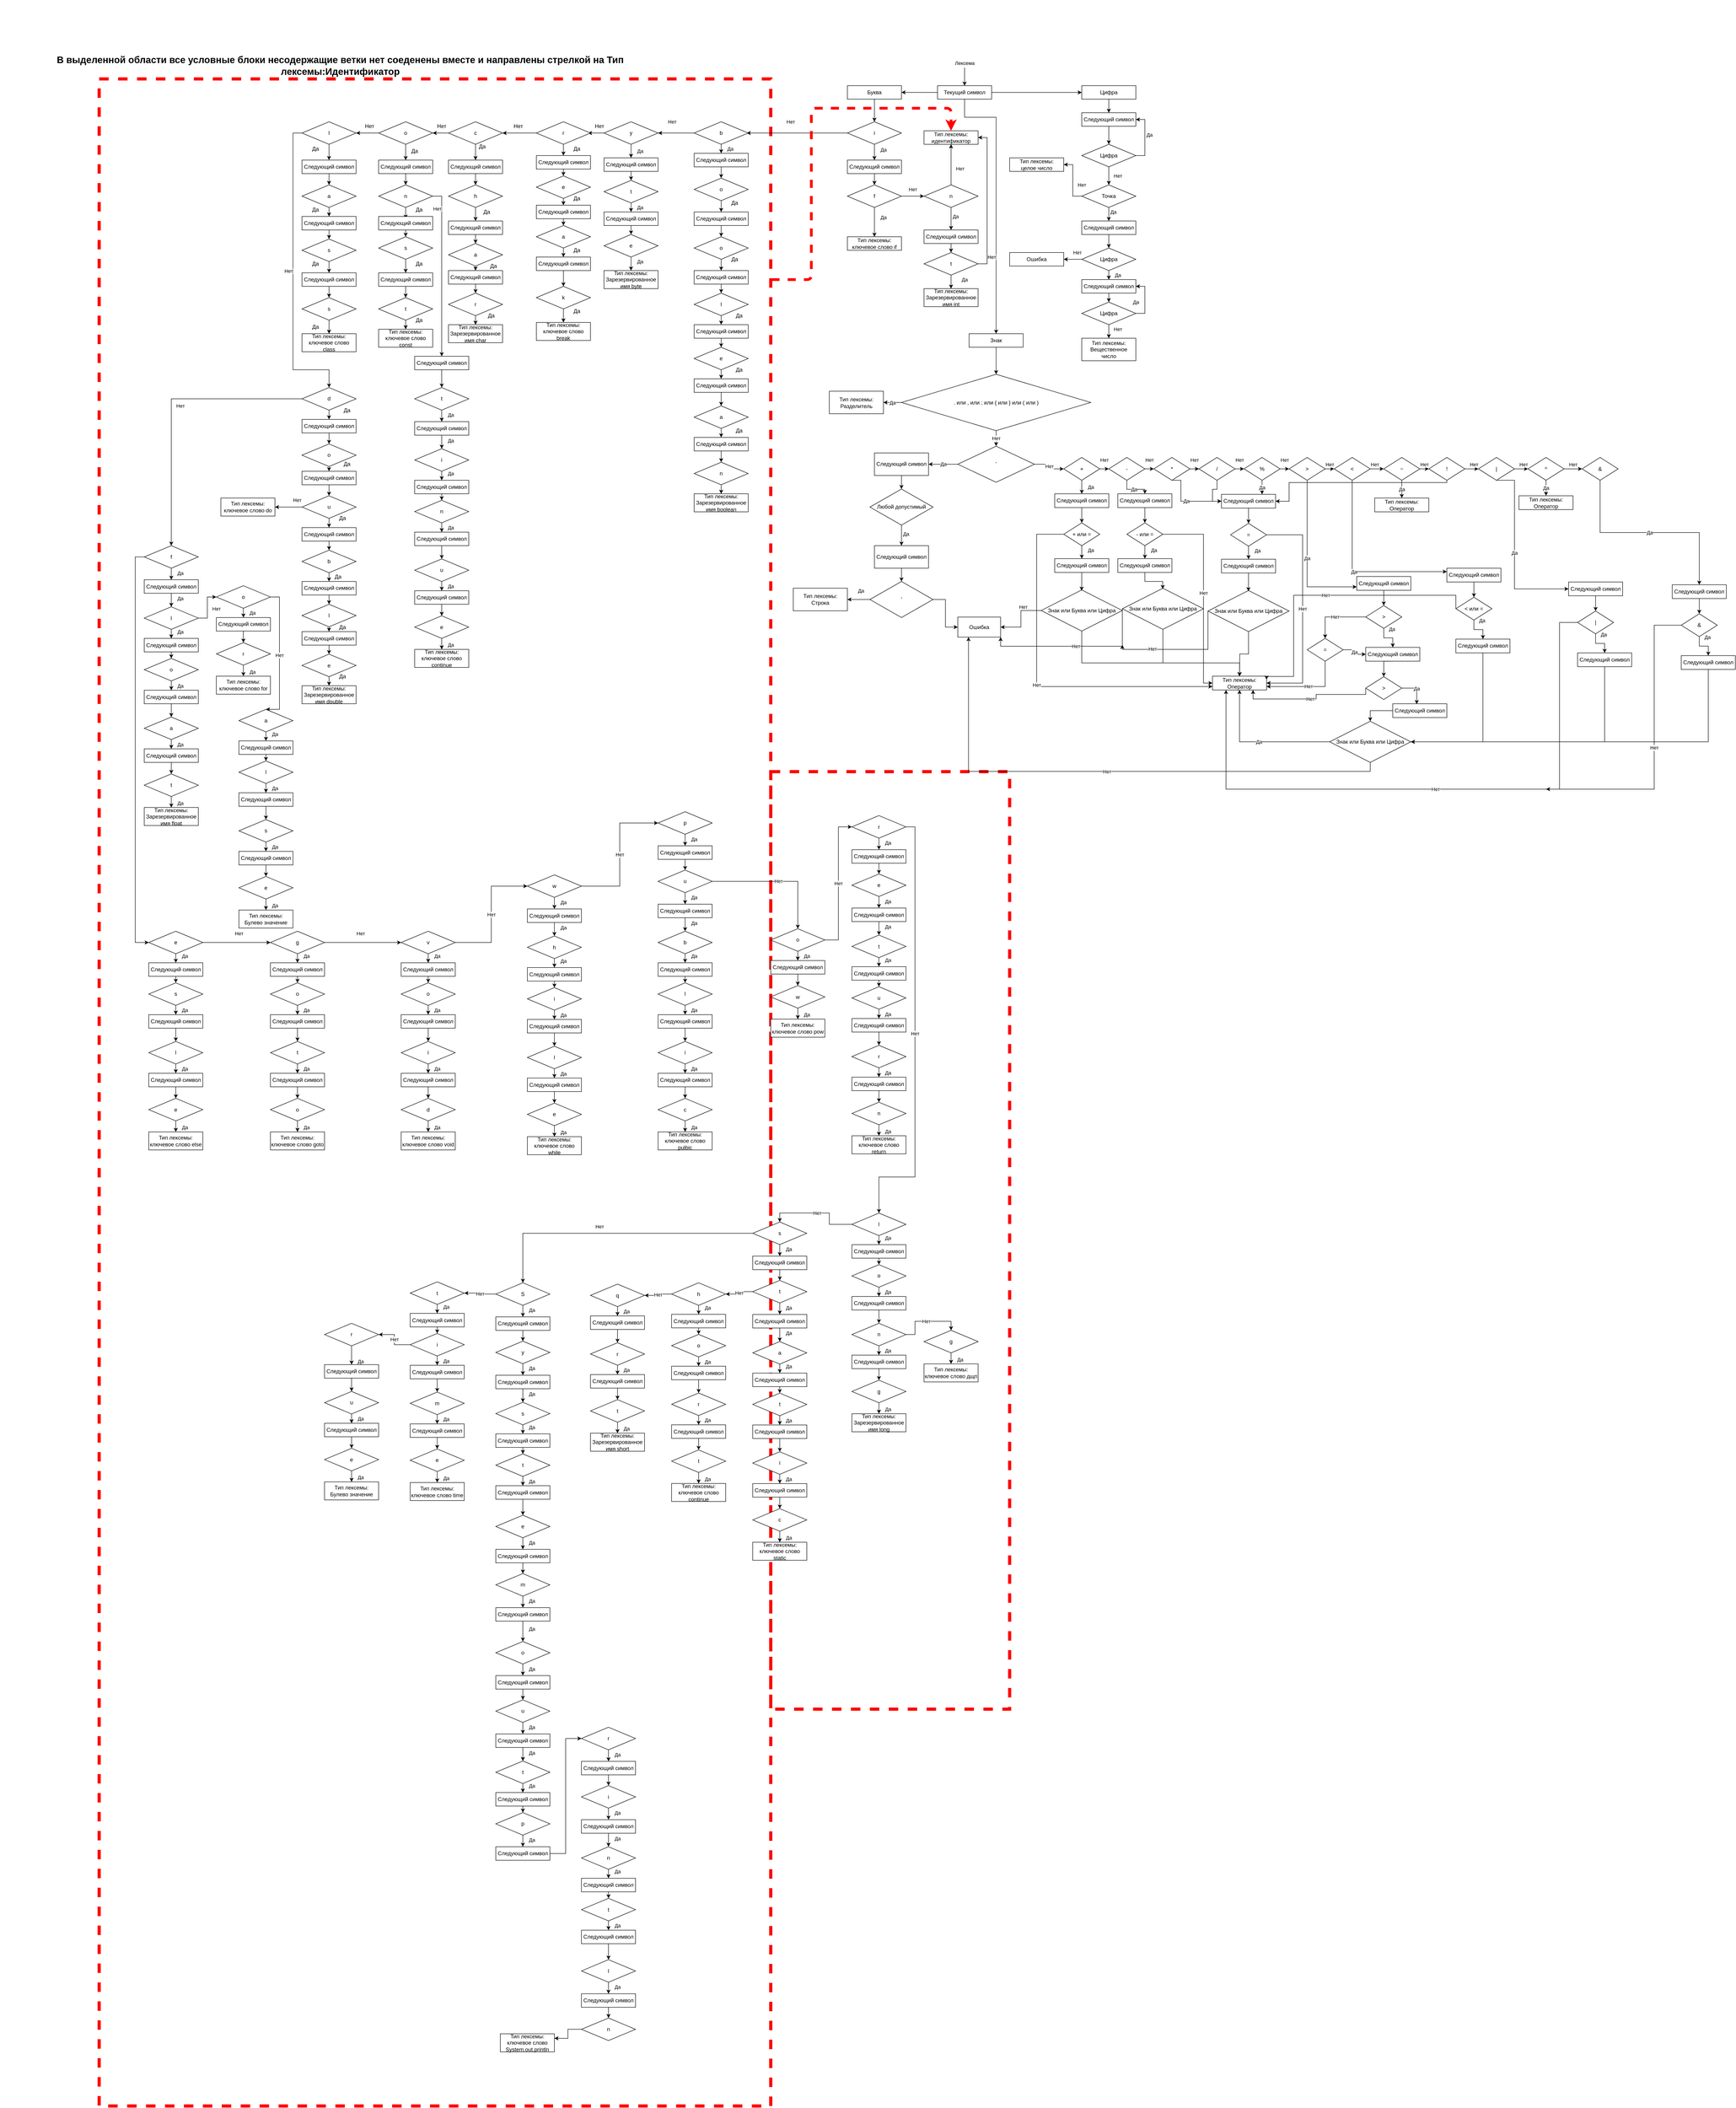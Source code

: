 <mxfile version="13.3.0" type="device"><diagram id="qHeLtZtMNSCua5Yz7hBg" name="Page-1"><mxGraphModel dx="6022" dy="2776" grid="1" gridSize="10" guides="1" tooltips="1" connect="1" arrows="1" fold="1" page="1" pageScale="1" pageWidth="850" pageHeight="1100" math="0" shadow="0"><root><mxCell id="0"/><mxCell id="1" parent="0"/><mxCell id="HbDrS0DvF_snmwYYey2z-1026" value="" style="rounded=0;whiteSpace=wrap;html=1;dashed=1;strokeColor=#FF0000;strokeWidth=7;fillColor=none;" vertex="1" parent="1"><mxGeometry y="1641.18" width="530" height="2078.82" as="geometry"/></mxCell><mxCell id="HbDrS0DvF_snmwYYey2z-1025" value="" style="rounded=0;whiteSpace=wrap;html=1;fillColor=none;dashed=1;strokeWidth=7;strokeColor=#FF0000;" vertex="1" parent="1"><mxGeometry x="-1490" y="105" width="1490" height="4495" as="geometry"/></mxCell><mxCell id="HbDrS0DvF_snmwYYey2z-5" style="edgeStyle=orthogonalEdgeStyle;rounded=0;orthogonalLoop=1;jettySize=auto;html=1;exitX=1;exitY=0.5;exitDx=0;exitDy=0;entryX=0;entryY=0.5;entryDx=0;entryDy=0;" edge="1" parent="1" source="HbDrS0DvF_snmwYYey2z-1" target="HbDrS0DvF_snmwYYey2z-4"><mxGeometry relative="1" as="geometry"/></mxCell><mxCell id="HbDrS0DvF_snmwYYey2z-33" style="edgeStyle=orthogonalEdgeStyle;rounded=0;orthogonalLoop=1;jettySize=auto;html=1;exitX=0;exitY=0.5;exitDx=0;exitDy=0;" edge="1" parent="1" source="HbDrS0DvF_snmwYYey2z-1"><mxGeometry relative="1" as="geometry"><mxPoint x="290" y="134.882" as="targetPoint"/></mxGeometry></mxCell><mxCell id="HbDrS0DvF_snmwYYey2z-963" style="edgeStyle=orthogonalEdgeStyle;rounded=0;orthogonalLoop=1;jettySize=auto;html=1;exitX=0.5;exitY=1;exitDx=0;exitDy=0;entryX=0.5;entryY=0;entryDx=0;entryDy=0;" edge="1" parent="1" source="HbDrS0DvF_snmwYYey2z-1" target="HbDrS0DvF_snmwYYey2z-964"><mxGeometry relative="1" as="geometry"><mxPoint x="500" y="804.286" as="targetPoint"/><Array as="points"><mxPoint x="430" y="190"/><mxPoint x="500" y="190"/></Array></mxGeometry></mxCell><mxCell id="HbDrS0DvF_snmwYYey2z-1" value="Текущий символ" style="rounded=0;whiteSpace=wrap;html=1;" vertex="1" parent="1"><mxGeometry x="370" y="120" width="120" height="30" as="geometry"/></mxCell><mxCell id="HbDrS0DvF_snmwYYey2z-2" value="" style="endArrow=classic;html=1;entryX=0.5;entryY=0;entryDx=0;entryDy=0;" edge="1" parent="1" target="HbDrS0DvF_snmwYYey2z-1"><mxGeometry width="50" height="50" relative="1" as="geometry"><mxPoint x="430" y="80" as="sourcePoint"/><mxPoint x="450" y="220" as="targetPoint"/></mxGeometry></mxCell><mxCell id="HbDrS0DvF_snmwYYey2z-3" value="Лексема" style="edgeLabel;html=1;align=center;verticalAlign=middle;resizable=0;points=[];" vertex="1" connectable="0" parent="HbDrS0DvF_snmwYYey2z-2"><mxGeometry x="-0.55" y="-1" relative="1" as="geometry"><mxPoint x="1" y="-19" as="offset"/></mxGeometry></mxCell><mxCell id="HbDrS0DvF_snmwYYey2z-13" style="edgeStyle=orthogonalEdgeStyle;rounded=0;orthogonalLoop=1;jettySize=auto;html=1;exitX=0.5;exitY=1;exitDx=0;exitDy=0;entryX=0.5;entryY=0;entryDx=0;entryDy=0;" edge="1" parent="1" source="HbDrS0DvF_snmwYYey2z-4" target="HbDrS0DvF_snmwYYey2z-6"><mxGeometry relative="1" as="geometry"/></mxCell><mxCell id="HbDrS0DvF_snmwYYey2z-4" value="Цифра" style="rounded=0;whiteSpace=wrap;html=1;" vertex="1" parent="1"><mxGeometry x="690" y="120" width="120" height="30" as="geometry"/></mxCell><mxCell id="HbDrS0DvF_snmwYYey2z-8" style="edgeStyle=orthogonalEdgeStyle;rounded=0;orthogonalLoop=1;jettySize=auto;html=1;exitX=0.5;exitY=1;exitDx=0;exitDy=0;entryX=0.5;entryY=0;entryDx=0;entryDy=0;" edge="1" parent="1" source="HbDrS0DvF_snmwYYey2z-6" target="HbDrS0DvF_snmwYYey2z-7"><mxGeometry relative="1" as="geometry"/></mxCell><mxCell id="HbDrS0DvF_snmwYYey2z-6" value="Следующий символ" style="rounded=0;whiteSpace=wrap;html=1;" vertex="1" parent="1"><mxGeometry x="690" y="180" width="120" height="30" as="geometry"/></mxCell><mxCell id="HbDrS0DvF_snmwYYey2z-9" style="edgeStyle=orthogonalEdgeStyle;rounded=0;orthogonalLoop=1;jettySize=auto;html=1;exitX=1;exitY=0.5;exitDx=0;exitDy=0;entryX=1;entryY=0.5;entryDx=0;entryDy=0;" edge="1" parent="1" source="HbDrS0DvF_snmwYYey2z-7" target="HbDrS0DvF_snmwYYey2z-6"><mxGeometry relative="1" as="geometry"/></mxCell><mxCell id="HbDrS0DvF_snmwYYey2z-10" value="Да" style="edgeLabel;html=1;align=center;verticalAlign=middle;resizable=0;points=[];" vertex="1" connectable="0" parent="HbDrS0DvF_snmwYYey2z-9"><mxGeometry x="0.11" y="-1" relative="1" as="geometry"><mxPoint x="9" as="offset"/></mxGeometry></mxCell><mxCell id="HbDrS0DvF_snmwYYey2z-11" value="Нет" style="edgeStyle=orthogonalEdgeStyle;rounded=0;orthogonalLoop=1;jettySize=auto;html=1;exitX=0.5;exitY=1;exitDx=0;exitDy=0;entryX=0.5;entryY=0;entryDx=0;entryDy=0;" edge="1" parent="1" source="HbDrS0DvF_snmwYYey2z-7" target="HbDrS0DvF_snmwYYey2z-12"><mxGeometry y="20" relative="1" as="geometry"><mxPoint x="750.286" y="350" as="targetPoint"/><mxPoint as="offset"/></mxGeometry></mxCell><mxCell id="HbDrS0DvF_snmwYYey2z-7" value="Цифра" style="rhombus;whiteSpace=wrap;html=1;" vertex="1" parent="1"><mxGeometry x="690" y="250" width="120" height="50" as="geometry"/></mxCell><mxCell id="HbDrS0DvF_snmwYYey2z-16" value="Нет" style="edgeStyle=orthogonalEdgeStyle;rounded=0;orthogonalLoop=1;jettySize=auto;html=1;exitX=0;exitY=0.5;exitDx=0;exitDy=0;entryX=1;entryY=0.5;entryDx=0;entryDy=0;" edge="1" parent="1" source="HbDrS0DvF_snmwYYey2z-12" target="HbDrS0DvF_snmwYYey2z-15"><mxGeometry x="-0.182" y="-20" relative="1" as="geometry"><mxPoint as="offset"/></mxGeometry></mxCell><mxCell id="HbDrS0DvF_snmwYYey2z-18" value="Да" style="edgeStyle=orthogonalEdgeStyle;rounded=0;orthogonalLoop=1;jettySize=auto;html=1;exitX=0.5;exitY=1;exitDx=0;exitDy=0;entryX=0.5;entryY=0;entryDx=0;entryDy=0;" edge="1" parent="1" source="HbDrS0DvF_snmwYYey2z-12" target="HbDrS0DvF_snmwYYey2z-17"><mxGeometry x="-0.333" y="10" relative="1" as="geometry"><mxPoint as="offset"/></mxGeometry></mxCell><mxCell id="HbDrS0DvF_snmwYYey2z-12" value="Точка" style="rhombus;whiteSpace=wrap;html=1;" vertex="1" parent="1"><mxGeometry x="690" y="340" width="120" height="50" as="geometry"/></mxCell><mxCell id="HbDrS0DvF_snmwYYey2z-15" value="Тип лексемы:&lt;br&gt;целое число" style="rounded=0;whiteSpace=wrap;html=1;" vertex="1" parent="1"><mxGeometry x="530" y="280" width="120" height="30" as="geometry"/></mxCell><mxCell id="HbDrS0DvF_snmwYYey2z-20" style="edgeStyle=orthogonalEdgeStyle;rounded=0;orthogonalLoop=1;jettySize=auto;html=1;exitX=0.5;exitY=1;exitDx=0;exitDy=0;entryX=0.5;entryY=0;entryDx=0;entryDy=0;" edge="1" parent="1" source="HbDrS0DvF_snmwYYey2z-17" target="HbDrS0DvF_snmwYYey2z-19"><mxGeometry relative="1" as="geometry"/></mxCell><mxCell id="HbDrS0DvF_snmwYYey2z-17" value="Следующий символ" style="rounded=0;whiteSpace=wrap;html=1;" vertex="1" parent="1"><mxGeometry x="690" y="420" width="120" height="30" as="geometry"/></mxCell><mxCell id="HbDrS0DvF_snmwYYey2z-23" value="Нет" style="edgeStyle=orthogonalEdgeStyle;rounded=0;orthogonalLoop=1;jettySize=auto;html=1;exitX=0;exitY=0.5;exitDx=0;exitDy=0;entryX=1;entryY=0.5;entryDx=0;entryDy=0;" edge="1" parent="1" source="HbDrS0DvF_snmwYYey2z-19" target="HbDrS0DvF_snmwYYey2z-22"><mxGeometry x="-0.5" y="-15" relative="1" as="geometry"><mxPoint as="offset"/></mxGeometry></mxCell><mxCell id="HbDrS0DvF_snmwYYey2z-25" value="Да" style="edgeStyle=orthogonalEdgeStyle;rounded=0;orthogonalLoop=1;jettySize=auto;html=1;exitX=0.5;exitY=1;exitDx=0;exitDy=0;entryX=0.5;entryY=0;entryDx=0;entryDy=0;" edge="1" parent="1" source="HbDrS0DvF_snmwYYey2z-19" target="HbDrS0DvF_snmwYYey2z-24"><mxGeometry y="20" relative="1" as="geometry"><mxPoint as="offset"/></mxGeometry></mxCell><mxCell id="HbDrS0DvF_snmwYYey2z-19" value="Цифра" style="rhombus;whiteSpace=wrap;html=1;" vertex="1" parent="1"><mxGeometry x="690" y="480" width="120" height="50" as="geometry"/></mxCell><mxCell id="HbDrS0DvF_snmwYYey2z-22" value="Ошибка" style="rounded=0;whiteSpace=wrap;html=1;" vertex="1" parent="1"><mxGeometry x="530" y="490" width="120" height="30" as="geometry"/></mxCell><mxCell id="HbDrS0DvF_snmwYYey2z-27" style="edgeStyle=orthogonalEdgeStyle;rounded=0;orthogonalLoop=1;jettySize=auto;html=1;exitX=0.5;exitY=1;exitDx=0;exitDy=0;entryX=0.5;entryY=0;entryDx=0;entryDy=0;" edge="1" parent="1" source="HbDrS0DvF_snmwYYey2z-24" target="HbDrS0DvF_snmwYYey2z-26"><mxGeometry relative="1" as="geometry"/></mxCell><mxCell id="HbDrS0DvF_snmwYYey2z-24" value="Следующий символ" style="rounded=0;whiteSpace=wrap;html=1;" vertex="1" parent="1"><mxGeometry x="690" y="550" width="120" height="30" as="geometry"/></mxCell><mxCell id="HbDrS0DvF_snmwYYey2z-28" value="Да" style="edgeStyle=orthogonalEdgeStyle;rounded=0;orthogonalLoop=1;jettySize=auto;html=1;exitX=1;exitY=0.5;exitDx=0;exitDy=0;entryX=1;entryY=0.5;entryDx=0;entryDy=0;" edge="1" parent="1" source="HbDrS0DvF_snmwYYey2z-26" target="HbDrS0DvF_snmwYYey2z-24"><mxGeometry x="-0.1" y="20" relative="1" as="geometry"><mxPoint as="offset"/></mxGeometry></mxCell><mxCell id="HbDrS0DvF_snmwYYey2z-30" value="Нет" style="edgeStyle=orthogonalEdgeStyle;rounded=0;orthogonalLoop=1;jettySize=auto;html=1;exitX=0.5;exitY=1;exitDx=0;exitDy=0;" edge="1" parent="1" source="HbDrS0DvF_snmwYYey2z-26" target="HbDrS0DvF_snmwYYey2z-29"><mxGeometry x="0.201" y="20" relative="1" as="geometry"><mxPoint as="offset"/></mxGeometry></mxCell><mxCell id="HbDrS0DvF_snmwYYey2z-26" value="Цифра" style="rhombus;whiteSpace=wrap;html=1;" vertex="1" parent="1"><mxGeometry x="690" y="600" width="120" height="50" as="geometry"/></mxCell><mxCell id="HbDrS0DvF_snmwYYey2z-29" value="Тип лексемы:&lt;br&gt;Вещественное число" style="rounded=0;whiteSpace=wrap;html=1;" vertex="1" parent="1"><mxGeometry x="690" y="680" width="120" height="50" as="geometry"/></mxCell><mxCell id="HbDrS0DvF_snmwYYey2z-35" style="edgeStyle=orthogonalEdgeStyle;rounded=0;orthogonalLoop=1;jettySize=auto;html=1;exitX=0.5;exitY=1;exitDx=0;exitDy=0;entryX=0.5;entryY=0;entryDx=0;entryDy=0;" edge="1" parent="1" source="HbDrS0DvF_snmwYYey2z-34" target="HbDrS0DvF_snmwYYey2z-38"><mxGeometry relative="1" as="geometry"><mxPoint x="230" y="210" as="targetPoint"/></mxGeometry></mxCell><mxCell id="HbDrS0DvF_snmwYYey2z-34" value="Буква" style="rounded=0;whiteSpace=wrap;html=1;" vertex="1" parent="1"><mxGeometry x="170" y="120" width="120" height="30" as="geometry"/></mxCell><mxCell id="HbDrS0DvF_snmwYYey2z-40" value="Да" style="edgeStyle=orthogonalEdgeStyle;rounded=0;orthogonalLoop=1;jettySize=auto;html=1;exitX=0.5;exitY=1;exitDx=0;exitDy=0;entryX=0.5;entryY=0;entryDx=0;entryDy=0;" edge="1" parent="1" source="HbDrS0DvF_snmwYYey2z-38" target="HbDrS0DvF_snmwYYey2z-248"><mxGeometry x="-0.333" y="20" relative="1" as="geometry"><mxPoint x="230" y="280" as="targetPoint"/><mxPoint as="offset"/></mxGeometry></mxCell><mxCell id="HbDrS0DvF_snmwYYey2z-54" value="Нет" style="edgeStyle=orthogonalEdgeStyle;rounded=0;orthogonalLoop=1;jettySize=auto;html=1;exitX=0;exitY=0.5;exitDx=0;exitDy=0;entryX=0.971;entryY=0.5;entryDx=0;entryDy=0;entryPerimeter=0;" edge="1" parent="1" source="HbDrS0DvF_snmwYYey2z-38" target="HbDrS0DvF_snmwYYey2z-55"><mxGeometry x="0.122" y="-25" relative="1" as="geometry"><mxPoint x="110" y="225.471" as="targetPoint"/><mxPoint x="-1" as="offset"/></mxGeometry></mxCell><mxCell id="HbDrS0DvF_snmwYYey2z-38" value="i" style="rhombus;whiteSpace=wrap;html=1;" vertex="1" parent="1"><mxGeometry x="170" y="200" width="120" height="50" as="geometry"/></mxCell><mxCell id="HbDrS0DvF_snmwYYey2z-41" value="Да" style="edgeStyle=orthogonalEdgeStyle;rounded=0;orthogonalLoop=1;jettySize=auto;html=1;exitX=0.5;exitY=1;exitDx=0;exitDy=0;entryX=0.5;entryY=0;entryDx=0;entryDy=0;" edge="1" parent="1" source="HbDrS0DvF_snmwYYey2z-39" target="HbDrS0DvF_snmwYYey2z-42"><mxGeometry x="-0.333" y="20" relative="1" as="geometry"><mxPoint x="229.966" y="380" as="targetPoint"/><mxPoint as="offset"/></mxGeometry></mxCell><mxCell id="HbDrS0DvF_snmwYYey2z-44" value="Нет" style="edgeStyle=orthogonalEdgeStyle;rounded=0;orthogonalLoop=1;jettySize=auto;html=1;exitX=1;exitY=0.5;exitDx=0;exitDy=0;entryX=0;entryY=0.5;entryDx=0;entryDy=0;" edge="1" parent="1" source="HbDrS0DvF_snmwYYey2z-39" target="HbDrS0DvF_snmwYYey2z-45"><mxGeometry y="15" relative="1" as="geometry"><mxPoint x="340" y="255" as="targetPoint"/><mxPoint as="offset"/></mxGeometry></mxCell><mxCell id="HbDrS0DvF_snmwYYey2z-39" value="f" style="rhombus;whiteSpace=wrap;html=1;" vertex="1" parent="1"><mxGeometry x="170" y="340" width="120" height="50" as="geometry"/></mxCell><mxCell id="HbDrS0DvF_snmwYYey2z-42" value="Тип лексемы:&lt;br&gt;ключевое слово if" style="rounded=0;whiteSpace=wrap;html=1;" vertex="1" parent="1"><mxGeometry x="170" y="455" width="120" height="30" as="geometry"/></mxCell><mxCell id="HbDrS0DvF_snmwYYey2z-46" value="Нет" style="edgeStyle=orthogonalEdgeStyle;rounded=0;orthogonalLoop=1;jettySize=auto;html=1;exitX=0.5;exitY=0;exitDx=0;exitDy=0;entryX=0.5;entryY=1;entryDx=0;entryDy=0;" edge="1" parent="1" source="HbDrS0DvF_snmwYYey2z-45" target="HbDrS0DvF_snmwYYey2z-47"><mxGeometry x="-0.2" y="-20" relative="1" as="geometry"><mxPoint x="400" y="260" as="targetPoint"/><mxPoint as="offset"/></mxGeometry></mxCell><mxCell id="HbDrS0DvF_snmwYYey2z-48" value="Да" style="edgeStyle=orthogonalEdgeStyle;rounded=0;orthogonalLoop=1;jettySize=auto;html=1;exitX=0.5;exitY=1;exitDx=0;exitDy=0;entryX=0.5;entryY=0;entryDx=0;entryDy=0;" edge="1" parent="1" source="HbDrS0DvF_snmwYYey2z-45" target="HbDrS0DvF_snmwYYey2z-252"><mxGeometry x="-0.2" y="10" relative="1" as="geometry"><mxPoint x="400" y="440" as="targetPoint"/><mxPoint as="offset"/></mxGeometry></mxCell><mxCell id="HbDrS0DvF_snmwYYey2z-45" value="n" style="rhombus;whiteSpace=wrap;html=1;" vertex="1" parent="1"><mxGeometry x="340" y="340" width="120" height="50" as="geometry"/></mxCell><mxCell id="HbDrS0DvF_snmwYYey2z-47" value="Тип лексемы:&lt;br&gt;идентификатор" style="rounded=0;whiteSpace=wrap;html=1;" vertex="1" parent="1"><mxGeometry x="340" y="220" width="120" height="30" as="geometry"/></mxCell><mxCell id="HbDrS0DvF_snmwYYey2z-51" value="Нет" style="edgeStyle=orthogonalEdgeStyle;rounded=0;orthogonalLoop=1;jettySize=auto;html=1;exitX=1;exitY=0.5;exitDx=0;exitDy=0;entryX=1;entryY=0.5;entryDx=0;entryDy=0;" edge="1" parent="1" source="HbDrS0DvF_snmwYYey2z-49" target="HbDrS0DvF_snmwYYey2z-47"><mxGeometry x="-0.875" y="18" relative="1" as="geometry"><mxPoint x="28" y="-15" as="offset"/></mxGeometry></mxCell><mxCell id="HbDrS0DvF_snmwYYey2z-52" value="Да" style="edgeStyle=orthogonalEdgeStyle;rounded=0;orthogonalLoop=1;jettySize=auto;html=1;exitX=0.5;exitY=1;exitDx=0;exitDy=0;entryX=0.5;entryY=0;entryDx=0;entryDy=0;" edge="1" parent="1" source="HbDrS0DvF_snmwYYey2z-49" target="HbDrS0DvF_snmwYYey2z-53"><mxGeometry x="-0.333" y="30" relative="1" as="geometry"><mxPoint x="400" y="470" as="targetPoint"/><mxPoint as="offset"/></mxGeometry></mxCell><mxCell id="HbDrS0DvF_snmwYYey2z-49" value="t" style="rhombus;whiteSpace=wrap;html=1;" vertex="1" parent="1"><mxGeometry x="340" y="490" width="120" height="50" as="geometry"/></mxCell><mxCell id="HbDrS0DvF_snmwYYey2z-53" value="Тип лексемы:&lt;br&gt;Зарезервированное имя int" style="rounded=0;whiteSpace=wrap;html=1;" vertex="1" parent="1"><mxGeometry x="340" y="570" width="120" height="40" as="geometry"/></mxCell><mxCell id="HbDrS0DvF_snmwYYey2z-63" value="Да" style="edgeStyle=orthogonalEdgeStyle;rounded=0;orthogonalLoop=1;jettySize=auto;html=1;exitX=0.5;exitY=1;exitDx=0;exitDy=0;entryX=0.5;entryY=0;entryDx=0;entryDy=0;" edge="1" parent="1" source="HbDrS0DvF_snmwYYey2z-55" target="HbDrS0DvF_snmwYYey2z-256"><mxGeometry y="20" relative="1" as="geometry"><mxPoint x="-110" y="280" as="targetPoint"/><mxPoint as="offset"/></mxGeometry></mxCell><mxCell id="HbDrS0DvF_snmwYYey2z-85" value="Нет" style="edgeStyle=orthogonalEdgeStyle;rounded=0;orthogonalLoop=1;jettySize=auto;html=1;exitX=0;exitY=0.5;exitDx=0;exitDy=0;entryX=1;entryY=0.5;entryDx=0;entryDy=0;" edge="1" parent="1" source="HbDrS0DvF_snmwYYey2z-55" target="HbDrS0DvF_snmwYYey2z-86"><mxGeometry x="0.25" y="-25" relative="1" as="geometry"><mxPoint x="-230" y="225.471" as="targetPoint"/><mxPoint x="1" as="offset"/></mxGeometry></mxCell><mxCell id="HbDrS0DvF_snmwYYey2z-55" value="b" style="rhombus;whiteSpace=wrap;html=1;" vertex="1" parent="1"><mxGeometry x="-170" y="200" width="120" height="50" as="geometry"/></mxCell><mxCell id="HbDrS0DvF_snmwYYey2z-64" style="edgeStyle=orthogonalEdgeStyle;rounded=0;orthogonalLoop=1;jettySize=auto;html=1;exitX=0.5;exitY=1;exitDx=0;exitDy=0;entryX=0.5;entryY=0;entryDx=0;entryDy=0;" edge="1" parent="1" source="HbDrS0DvF_snmwYYey2z-258" target="HbDrS0DvF_snmwYYey2z-57"><mxGeometry relative="1" as="geometry"/></mxCell><mxCell id="HbDrS0DvF_snmwYYey2z-56" value="o" style="rhombus;whiteSpace=wrap;html=1;" vertex="1" parent="1"><mxGeometry x="-170" y="325" width="120" height="50" as="geometry"/></mxCell><mxCell id="HbDrS0DvF_snmwYYey2z-67" style="edgeStyle=orthogonalEdgeStyle;rounded=0;orthogonalLoop=1;jettySize=auto;html=1;exitX=0.5;exitY=1;exitDx=0;exitDy=0;entryX=0.5;entryY=0;entryDx=0;entryDy=0;" edge="1" parent="1" source="HbDrS0DvF_snmwYYey2z-57" target="HbDrS0DvF_snmwYYey2z-260"><mxGeometry relative="1" as="geometry"/></mxCell><mxCell id="HbDrS0DvF_snmwYYey2z-57" value="o" style="rhombus;whiteSpace=wrap;html=1;" vertex="1" parent="1"><mxGeometry x="-170" y="455" width="120" height="50" as="geometry"/></mxCell><mxCell id="HbDrS0DvF_snmwYYey2z-68" style="edgeStyle=orthogonalEdgeStyle;rounded=0;orthogonalLoop=1;jettySize=auto;html=1;exitX=0.5;exitY=1;exitDx=0;exitDy=0;entryX=0.5;entryY=0;entryDx=0;entryDy=0;" edge="1" parent="1" source="HbDrS0DvF_snmwYYey2z-58" target="HbDrS0DvF_snmwYYey2z-262"><mxGeometry relative="1" as="geometry"/></mxCell><mxCell id="HbDrS0DvF_snmwYYey2z-58" value="l" style="rhombus;whiteSpace=wrap;html=1;" vertex="1" parent="1"><mxGeometry x="-170" y="580" width="120" height="50" as="geometry"/></mxCell><mxCell id="HbDrS0DvF_snmwYYey2z-69" style="edgeStyle=orthogonalEdgeStyle;rounded=0;orthogonalLoop=1;jettySize=auto;html=1;exitX=0.5;exitY=1;exitDx=0;exitDy=0;entryX=0.5;entryY=0;entryDx=0;entryDy=0;" edge="1" parent="1" source="HbDrS0DvF_snmwYYey2z-59" target="HbDrS0DvF_snmwYYey2z-266"><mxGeometry relative="1" as="geometry"/></mxCell><mxCell id="HbDrS0DvF_snmwYYey2z-59" value="e" style="rhombus;whiteSpace=wrap;html=1;" vertex="1" parent="1"><mxGeometry x="-170" y="700" width="120" height="50" as="geometry"/></mxCell><mxCell id="HbDrS0DvF_snmwYYey2z-70" style="edgeStyle=orthogonalEdgeStyle;rounded=0;orthogonalLoop=1;jettySize=auto;html=1;exitX=0.5;exitY=1;exitDx=0;exitDy=0;entryX=0.5;entryY=0;entryDx=0;entryDy=0;" edge="1" parent="1" source="HbDrS0DvF_snmwYYey2z-60" target="HbDrS0DvF_snmwYYey2z-269"><mxGeometry relative="1" as="geometry"><mxPoint x="-110" y="910" as="targetPoint"/></mxGeometry></mxCell><mxCell id="HbDrS0DvF_snmwYYey2z-60" value="a" style="rhombus;whiteSpace=wrap;html=1;" vertex="1" parent="1"><mxGeometry x="-170" y="830" width="120" height="50" as="geometry"/></mxCell><mxCell id="HbDrS0DvF_snmwYYey2z-71" style="edgeStyle=orthogonalEdgeStyle;rounded=0;orthogonalLoop=1;jettySize=auto;html=1;exitX=0.5;exitY=1;exitDx=0;exitDy=0;entryX=0.5;entryY=0;entryDx=0;entryDy=0;" edge="1" parent="1" source="HbDrS0DvF_snmwYYey2z-61" target="HbDrS0DvF_snmwYYey2z-62"><mxGeometry relative="1" as="geometry"/></mxCell><mxCell id="HbDrS0DvF_snmwYYey2z-61" value="n" style="rhombus;whiteSpace=wrap;html=1;" vertex="1" parent="1"><mxGeometry x="-170" y="955" width="120" height="50" as="geometry"/></mxCell><mxCell id="HbDrS0DvF_snmwYYey2z-62" value="Тип лексемы:&lt;br&gt;Зарезервированное имя boolean" style="rounded=0;whiteSpace=wrap;html=1;" vertex="1" parent="1"><mxGeometry x="-170" y="1025" width="120" height="40" as="geometry"/></mxCell><mxCell id="HbDrS0DvF_snmwYYey2z-79" value="Да" style="text;html=1;strokeColor=none;fillColor=none;align=center;verticalAlign=middle;whiteSpace=wrap;rounded=0;" vertex="1" parent="1"><mxGeometry x="-100" y="370" width="40" height="20" as="geometry"/></mxCell><mxCell id="HbDrS0DvF_snmwYYey2z-81" value="Да" style="text;html=1;strokeColor=none;fillColor=none;align=center;verticalAlign=middle;whiteSpace=wrap;rounded=0;" vertex="1" parent="1"><mxGeometry x="-100" y="495" width="40" height="20" as="geometry"/></mxCell><mxCell id="HbDrS0DvF_snmwYYey2z-84" value="Да" style="text;html=1;strokeColor=none;fillColor=none;align=center;verticalAlign=middle;whiteSpace=wrap;rounded=0;" vertex="1" parent="1"><mxGeometry x="-90" y="620" width="40" height="20" as="geometry"/></mxCell><mxCell id="HbDrS0DvF_snmwYYey2z-89" value="Да" style="edgeStyle=orthogonalEdgeStyle;rounded=0;orthogonalLoop=1;jettySize=auto;html=1;exitX=0.5;exitY=1;exitDx=0;exitDy=0;entryX=0.5;entryY=0;entryDx=0;entryDy=0;" edge="1" parent="1" source="HbDrS0DvF_snmwYYey2z-86" target="HbDrS0DvF_snmwYYey2z-272"><mxGeometry y="20" relative="1" as="geometry"><mxPoint x="-310" y="300" as="targetPoint"/><mxPoint as="offset"/></mxGeometry></mxCell><mxCell id="HbDrS0DvF_snmwYYey2z-94" style="edgeStyle=orthogonalEdgeStyle;rounded=0;orthogonalLoop=1;jettySize=auto;html=1;exitX=0;exitY=0.5;exitDx=0;exitDy=0;entryX=0.954;entryY=0.5;entryDx=0;entryDy=0;entryPerimeter=0;" edge="1" parent="1" source="HbDrS0DvF_snmwYYey2z-86" target="HbDrS0DvF_snmwYYey2z-95"><mxGeometry relative="1" as="geometry"><mxPoint x="-400.0" y="225.286" as="targetPoint"/></mxGeometry></mxCell><mxCell id="HbDrS0DvF_snmwYYey2z-86" value="y" style="rhombus;whiteSpace=wrap;html=1;" vertex="1" parent="1"><mxGeometry x="-370" y="200" width="120" height="50" as="geometry"/></mxCell><mxCell id="HbDrS0DvF_snmwYYey2z-91" value="Да" style="edgeStyle=orthogonalEdgeStyle;rounded=0;orthogonalLoop=1;jettySize=auto;html=1;exitX=0.5;exitY=1;exitDx=0;exitDy=0;entryX=0.5;entryY=0;entryDx=0;entryDy=0;" edge="1" parent="1" source="HbDrS0DvF_snmwYYey2z-88" target="HbDrS0DvF_snmwYYey2z-274"><mxGeometry y="20" relative="1" as="geometry"><mxPoint x="-310" y="420" as="targetPoint"/><mxPoint as="offset"/></mxGeometry></mxCell><mxCell id="HbDrS0DvF_snmwYYey2z-88" value="t" style="rhombus;whiteSpace=wrap;html=1;" vertex="1" parent="1"><mxGeometry x="-370" y="330" width="120" height="50" as="geometry"/></mxCell><mxCell id="HbDrS0DvF_snmwYYey2z-93" value="Да" style="edgeStyle=orthogonalEdgeStyle;rounded=0;orthogonalLoop=1;jettySize=auto;html=1;exitX=0.5;exitY=1;exitDx=0;exitDy=0;entryX=0.5;entryY=0;entryDx=0;entryDy=0;" edge="1" parent="1" source="HbDrS0DvF_snmwYYey2z-90" target="HbDrS0DvF_snmwYYey2z-92"><mxGeometry x="-0.333" y="20" relative="1" as="geometry"><mxPoint as="offset"/></mxGeometry></mxCell><mxCell id="HbDrS0DvF_snmwYYey2z-90" value="e" style="rhombus;whiteSpace=wrap;html=1;" vertex="1" parent="1"><mxGeometry x="-370" y="450" width="120" height="50" as="geometry"/></mxCell><mxCell id="HbDrS0DvF_snmwYYey2z-92" value="Тип лексемы:&lt;br&gt;Зарезервированное имя byte" style="rounded=0;whiteSpace=wrap;html=1;" vertex="1" parent="1"><mxGeometry x="-370" y="530" width="120" height="40" as="geometry"/></mxCell><mxCell id="HbDrS0DvF_snmwYYey2z-99" style="edgeStyle=orthogonalEdgeStyle;rounded=0;orthogonalLoop=1;jettySize=auto;html=1;exitX=0.5;exitY=1;exitDx=0;exitDy=0;entryX=0.5;entryY=0;entryDx=0;entryDy=0;" edge="1" parent="1" source="HbDrS0DvF_snmwYYey2z-95" target="HbDrS0DvF_snmwYYey2z-276"><mxGeometry relative="1" as="geometry"><mxPoint x="-460" y="280" as="targetPoint"/></mxGeometry></mxCell><mxCell id="HbDrS0DvF_snmwYYey2z-126" style="edgeStyle=orthogonalEdgeStyle;rounded=0;orthogonalLoop=1;jettySize=auto;html=1;exitX=0;exitY=0.5;exitDx=0;exitDy=0;entryX=1;entryY=0.5;entryDx=0;entryDy=0;" edge="1" parent="1" source="HbDrS0DvF_snmwYYey2z-95" target="HbDrS0DvF_snmwYYey2z-125"><mxGeometry relative="1" as="geometry"/></mxCell><mxCell id="HbDrS0DvF_snmwYYey2z-95" value="r" style="rhombus;whiteSpace=wrap;html=1;" vertex="1" parent="1"><mxGeometry x="-520" y="200" width="120" height="50" as="geometry"/></mxCell><mxCell id="HbDrS0DvF_snmwYYey2z-100" style="edgeStyle=orthogonalEdgeStyle;rounded=0;orthogonalLoop=1;jettySize=auto;html=1;exitX=0.5;exitY=1;exitDx=0;exitDy=0;entryX=0.5;entryY=0;entryDx=0;entryDy=0;" edge="1" parent="1" source="HbDrS0DvF_snmwYYey2z-96" target="HbDrS0DvF_snmwYYey2z-279"><mxGeometry relative="1" as="geometry"><mxPoint x="-460" y="390" as="targetPoint"/></mxGeometry></mxCell><mxCell id="HbDrS0DvF_snmwYYey2z-96" value="e" style="rhombus;whiteSpace=wrap;html=1;" vertex="1" parent="1"><mxGeometry x="-520" y="320" width="120" height="50" as="geometry"/></mxCell><mxCell id="HbDrS0DvF_snmwYYey2z-101" style="edgeStyle=orthogonalEdgeStyle;rounded=0;orthogonalLoop=1;jettySize=auto;html=1;exitX=0.5;exitY=1;exitDx=0;exitDy=0;entryX=0.5;entryY=0;entryDx=0;entryDy=0;entryPerimeter=0;" edge="1" parent="1" source="HbDrS0DvF_snmwYYey2z-97" target="HbDrS0DvF_snmwYYey2z-283"><mxGeometry relative="1" as="geometry"><mxPoint x="-460" y="520" as="targetPoint"/></mxGeometry></mxCell><mxCell id="HbDrS0DvF_snmwYYey2z-97" value="a" style="rhombus;whiteSpace=wrap;html=1;" vertex="1" parent="1"><mxGeometry x="-520" y="430" width="120" height="50" as="geometry"/></mxCell><mxCell id="HbDrS0DvF_snmwYYey2z-104" style="edgeStyle=orthogonalEdgeStyle;rounded=0;orthogonalLoop=1;jettySize=auto;html=1;exitX=0.5;exitY=1;exitDx=0;exitDy=0;entryX=0.5;entryY=0;entryDx=0;entryDy=0;" edge="1" parent="1" source="HbDrS0DvF_snmwYYey2z-98" target="HbDrS0DvF_snmwYYey2z-103"><mxGeometry relative="1" as="geometry"/></mxCell><mxCell id="HbDrS0DvF_snmwYYey2z-98" value="k" style="rhombus;whiteSpace=wrap;html=1;" vertex="1" parent="1"><mxGeometry x="-520" y="565" width="120" height="50" as="geometry"/></mxCell><mxCell id="HbDrS0DvF_snmwYYey2z-103" value="Тип лексемы:&lt;br&gt;ключевое слово break" style="rounded=0;whiteSpace=wrap;html=1;" vertex="1" parent="1"><mxGeometry x="-520" y="645" width="120" height="40" as="geometry"/></mxCell><mxCell id="HbDrS0DvF_snmwYYey2z-105" value="Да" style="text;html=1;strokeColor=none;fillColor=none;align=center;verticalAlign=middle;whiteSpace=wrap;rounded=0;" vertex="1" parent="1"><mxGeometry x="-450" y="250" width="40" height="20" as="geometry"/></mxCell><mxCell id="HbDrS0DvF_snmwYYey2z-106" value="Да" style="text;html=1;strokeColor=none;fillColor=none;align=center;verticalAlign=middle;whiteSpace=wrap;rounded=0;" vertex="1" parent="1"><mxGeometry x="-450" y="360" width="40" height="20" as="geometry"/></mxCell><mxCell id="HbDrS0DvF_snmwYYey2z-107" value="Да" style="text;html=1;strokeColor=none;fillColor=none;align=center;verticalAlign=middle;whiteSpace=wrap;rounded=0;" vertex="1" parent="1"><mxGeometry x="-450" y="475" width="40" height="20" as="geometry"/></mxCell><mxCell id="HbDrS0DvF_snmwYYey2z-116" value="Нет" style="text;html=1;strokeColor=none;fillColor=none;align=center;verticalAlign=middle;whiteSpace=wrap;rounded=0;" vertex="1" parent="1"><mxGeometry x="-400" y="200" width="40" height="20" as="geometry"/></mxCell><mxCell id="HbDrS0DvF_snmwYYey2z-130" style="edgeStyle=orthogonalEdgeStyle;rounded=0;orthogonalLoop=1;jettySize=auto;html=1;exitX=0.5;exitY=1;exitDx=0;exitDy=0;entryX=0.5;entryY=0;entryDx=0;entryDy=0;" edge="1" parent="1" source="HbDrS0DvF_snmwYYey2z-125" target="HbDrS0DvF_snmwYYey2z-286"><mxGeometry relative="1" as="geometry"><mxPoint x="-655" y="300" as="targetPoint"/></mxGeometry></mxCell><mxCell id="HbDrS0DvF_snmwYYey2z-147" style="edgeStyle=orthogonalEdgeStyle;rounded=0;orthogonalLoop=1;jettySize=auto;html=1;exitX=0;exitY=0.5;exitDx=0;exitDy=0;entryX=1;entryY=0.5;entryDx=0;entryDy=0;" edge="1" parent="1" source="HbDrS0DvF_snmwYYey2z-125" target="HbDrS0DvF_snmwYYey2z-145"><mxGeometry relative="1" as="geometry"/></mxCell><mxCell id="HbDrS0DvF_snmwYYey2z-125" value="c" style="rhombus;whiteSpace=wrap;html=1;" vertex="1" parent="1"><mxGeometry x="-715" y="200" width="120" height="50" as="geometry"/></mxCell><mxCell id="HbDrS0DvF_snmwYYey2z-131" style="edgeStyle=orthogonalEdgeStyle;rounded=0;orthogonalLoop=1;jettySize=auto;html=1;exitX=0.5;exitY=1;exitDx=0;exitDy=0;entryX=0.5;entryY=0;entryDx=0;entryDy=0;" edge="1" parent="1" source="HbDrS0DvF_snmwYYey2z-127" target="HbDrS0DvF_snmwYYey2z-289"><mxGeometry relative="1" as="geometry"><mxPoint x="-655" y="430" as="targetPoint"/></mxGeometry></mxCell><mxCell id="HbDrS0DvF_snmwYYey2z-127" value="h" style="rhombus;whiteSpace=wrap;html=1;" vertex="1" parent="1"><mxGeometry x="-715" y="340" width="120" height="50" as="geometry"/></mxCell><mxCell id="HbDrS0DvF_snmwYYey2z-133" style="edgeStyle=orthogonalEdgeStyle;rounded=0;orthogonalLoop=1;jettySize=auto;html=1;exitX=0.5;exitY=1;exitDx=0;exitDy=0;entryX=0.5;entryY=0;entryDx=0;entryDy=0;" edge="1" parent="1" source="HbDrS0DvF_snmwYYey2z-128" target="HbDrS0DvF_snmwYYey2z-291"><mxGeometry relative="1" as="geometry"><mxPoint x="-655" y="540" as="targetPoint"/></mxGeometry></mxCell><mxCell id="HbDrS0DvF_snmwYYey2z-128" value="a" style="rhombus;whiteSpace=wrap;html=1;" vertex="1" parent="1"><mxGeometry x="-715" y="470" width="120" height="50" as="geometry"/></mxCell><mxCell id="HbDrS0DvF_snmwYYey2z-138" style="edgeStyle=orthogonalEdgeStyle;rounded=0;orthogonalLoop=1;jettySize=auto;html=1;exitX=0.5;exitY=1;exitDx=0;exitDy=0;" edge="1" parent="1" source="HbDrS0DvF_snmwYYey2z-129" target="HbDrS0DvF_snmwYYey2z-137"><mxGeometry relative="1" as="geometry"/></mxCell><mxCell id="HbDrS0DvF_snmwYYey2z-129" value="r" style="rhombus;whiteSpace=wrap;html=1;" vertex="1" parent="1"><mxGeometry x="-715" y="580" width="120" height="50" as="geometry"/></mxCell><mxCell id="HbDrS0DvF_snmwYYey2z-134" value="Да" style="text;html=1;strokeColor=none;fillColor=none;align=center;verticalAlign=middle;whiteSpace=wrap;rounded=0;" vertex="1" parent="1"><mxGeometry x="-660" y="245" width="40" height="20" as="geometry"/></mxCell><mxCell id="HbDrS0DvF_snmwYYey2z-135" value="Да" style="text;html=1;strokeColor=none;fillColor=none;align=center;verticalAlign=middle;whiteSpace=wrap;rounded=0;" vertex="1" parent="1"><mxGeometry x="-650" y="390" width="40" height="20" as="geometry"/></mxCell><mxCell id="HbDrS0DvF_snmwYYey2z-136" value="Да" style="text;html=1;strokeColor=none;fillColor=none;align=center;verticalAlign=middle;whiteSpace=wrap;rounded=0;" vertex="1" parent="1"><mxGeometry x="-635" y="510" width="40" height="20" as="geometry"/></mxCell><mxCell id="HbDrS0DvF_snmwYYey2z-137" value="Тип лексемы:&lt;br&gt;Зарезервированное имя char" style="rounded=0;whiteSpace=wrap;html=1;" vertex="1" parent="1"><mxGeometry x="-715" y="650" width="120" height="40" as="geometry"/></mxCell><mxCell id="HbDrS0DvF_snmwYYey2z-140" value="Да" style="text;html=1;strokeColor=none;fillColor=none;align=center;verticalAlign=middle;whiteSpace=wrap;rounded=0;" vertex="1" parent="1"><mxGeometry x="-640" y="620" width="40" height="20" as="geometry"/></mxCell><mxCell id="HbDrS0DvF_snmwYYey2z-153" style="edgeStyle=orthogonalEdgeStyle;rounded=0;orthogonalLoop=1;jettySize=auto;html=1;exitX=0.5;exitY=1;exitDx=0;exitDy=0;entryX=0.5;entryY=0;entryDx=0;entryDy=0;" edge="1" parent="1" source="HbDrS0DvF_snmwYYey2z-145" target="HbDrS0DvF_snmwYYey2z-294"><mxGeometry relative="1" as="geometry"><mxPoint x="-810" y="290" as="targetPoint"/></mxGeometry></mxCell><mxCell id="HbDrS0DvF_snmwYYey2z-167" style="edgeStyle=orthogonalEdgeStyle;rounded=0;orthogonalLoop=1;jettySize=auto;html=1;exitX=0;exitY=0.5;exitDx=0;exitDy=0;entryX=1;entryY=0.5;entryDx=0;entryDy=0;" edge="1" parent="1" source="HbDrS0DvF_snmwYYey2z-145" target="HbDrS0DvF_snmwYYey2z-168"><mxGeometry relative="1" as="geometry"><mxPoint x="-940" y="225.286" as="targetPoint"/></mxGeometry></mxCell><mxCell id="HbDrS0DvF_snmwYYey2z-145" value="o" style="rhombus;whiteSpace=wrap;html=1;" vertex="1" parent="1"><mxGeometry x="-870" y="200" width="120" height="50" as="geometry"/></mxCell><mxCell id="HbDrS0DvF_snmwYYey2z-148" value="Нет" style="text;html=1;strokeColor=none;fillColor=none;align=center;verticalAlign=middle;whiteSpace=wrap;rounded=0;" vertex="1" parent="1"><mxGeometry x="-580" y="200" width="40" height="20" as="geometry"/></mxCell><mxCell id="HbDrS0DvF_snmwYYey2z-149" value="Нет" style="text;html=1;strokeColor=none;fillColor=none;align=center;verticalAlign=middle;whiteSpace=wrap;rounded=0;" vertex="1" parent="1"><mxGeometry x="-750" y="200" width="40" height="20" as="geometry"/></mxCell><mxCell id="HbDrS0DvF_snmwYYey2z-154" style="edgeStyle=orthogonalEdgeStyle;rounded=0;orthogonalLoop=1;jettySize=auto;html=1;exitX=0.5;exitY=1;exitDx=0;exitDy=0;entryX=0.5;entryY=0.167;entryDx=0;entryDy=0;entryPerimeter=0;" edge="1" parent="1" source="HbDrS0DvF_snmwYYey2z-150" target="HbDrS0DvF_snmwYYey2z-302"><mxGeometry relative="1" as="geometry"><mxPoint x="-810" y="420" as="targetPoint"/></mxGeometry></mxCell><mxCell id="HbDrS0DvF_snmwYYey2z-191" style="edgeStyle=orthogonalEdgeStyle;rounded=0;orthogonalLoop=1;jettySize=auto;html=1;exitX=1;exitY=0.5;exitDx=0;exitDy=0;entryX=0.5;entryY=0;entryDx=0;entryDy=0;" edge="1" parent="1" source="HbDrS0DvF_snmwYYey2z-150" target="HbDrS0DvF_snmwYYey2z-298"><mxGeometry relative="1" as="geometry"><mxPoint x="-730" y="700" as="targetPoint"/><Array as="points"><mxPoint x="-730" y="365"/></Array></mxGeometry></mxCell><mxCell id="HbDrS0DvF_snmwYYey2z-201" value="Нет" style="edgeLabel;html=1;align=center;verticalAlign=middle;resizable=0;points=[];" vertex="1" connectable="0" parent="HbDrS0DvF_snmwYYey2z-191"><mxGeometry x="0.91" relative="1" as="geometry"><mxPoint x="-10" y="-309.94" as="offset"/></mxGeometry></mxCell><mxCell id="HbDrS0DvF_snmwYYey2z-150" value="n" style="rhombus;whiteSpace=wrap;html=1;" vertex="1" parent="1"><mxGeometry x="-870" y="340" width="120" height="50" as="geometry"/></mxCell><mxCell id="HbDrS0DvF_snmwYYey2z-155" style="edgeStyle=orthogonalEdgeStyle;rounded=0;orthogonalLoop=1;jettySize=auto;html=1;exitX=0.5;exitY=1;exitDx=0;exitDy=0;entryX=0.5;entryY=0;entryDx=0;entryDy=0;" edge="1" parent="1" source="HbDrS0DvF_snmwYYey2z-151" target="HbDrS0DvF_snmwYYey2z-306"><mxGeometry relative="1" as="geometry"/></mxCell><mxCell id="HbDrS0DvF_snmwYYey2z-151" value="s" style="rhombus;whiteSpace=wrap;html=1;" vertex="1" parent="1"><mxGeometry x="-870" y="455" width="120" height="50" as="geometry"/></mxCell><mxCell id="HbDrS0DvF_snmwYYey2z-157" style="edgeStyle=orthogonalEdgeStyle;rounded=0;orthogonalLoop=1;jettySize=auto;html=1;exitX=0.5;exitY=1;exitDx=0;exitDy=0;" edge="1" parent="1" source="HbDrS0DvF_snmwYYey2z-152" target="HbDrS0DvF_snmwYYey2z-156"><mxGeometry relative="1" as="geometry"/></mxCell><mxCell id="HbDrS0DvF_snmwYYey2z-152" value="t" style="rhombus;whiteSpace=wrap;html=1;" vertex="1" parent="1"><mxGeometry x="-870" y="590" width="120" height="50" as="geometry"/></mxCell><mxCell id="HbDrS0DvF_snmwYYey2z-156" value="Тип лексемы:&lt;br&gt;ключевое слово const" style="rounded=0;whiteSpace=wrap;html=1;" vertex="1" parent="1"><mxGeometry x="-870" y="660" width="120" height="40" as="geometry"/></mxCell><mxCell id="HbDrS0DvF_snmwYYey2z-158" value="Да" style="text;html=1;strokeColor=none;fillColor=none;align=center;verticalAlign=middle;whiteSpace=wrap;rounded=0;" vertex="1" parent="1"><mxGeometry x="-800" y="630" width="40" height="20" as="geometry"/></mxCell><mxCell id="HbDrS0DvF_snmwYYey2z-159" value="Да" style="text;html=1;strokeColor=none;fillColor=none;align=center;verticalAlign=middle;whiteSpace=wrap;rounded=0;" vertex="1" parent="1"><mxGeometry x="-800" y="505" width="40" height="20" as="geometry"/></mxCell><mxCell id="HbDrS0DvF_snmwYYey2z-160" value="Да" style="text;html=1;strokeColor=none;fillColor=none;align=center;verticalAlign=middle;whiteSpace=wrap;rounded=0;" vertex="1" parent="1"><mxGeometry x="-800" y="385" width="40" height="20" as="geometry"/></mxCell><mxCell id="HbDrS0DvF_snmwYYey2z-161" value="Да" style="text;html=1;strokeColor=none;fillColor=none;align=center;verticalAlign=middle;whiteSpace=wrap;rounded=0;" vertex="1" parent="1"><mxGeometry x="-810" y="255" width="40" height="20" as="geometry"/></mxCell><mxCell id="HbDrS0DvF_snmwYYey2z-216" value="Нет" style="edgeStyle=orthogonalEdgeStyle;rounded=0;orthogonalLoop=1;jettySize=auto;html=1;exitX=0;exitY=0.5;exitDx=0;exitDy=0;entryX=0.5;entryY=0;entryDx=0;entryDy=0;" edge="1" parent="1" source="HbDrS0DvF_snmwYYey2z-168" target="HbDrS0DvF_snmwYYey2z-217"><mxGeometry x="-0.018" y="-10" relative="1" as="geometry"><mxPoint x="-1110.0" y="825.714" as="targetPoint"/><Array as="points"><mxPoint x="-1060" y="225"/><mxPoint x="-1060" y="750"/><mxPoint x="-980" y="750"/></Array><mxPoint as="offset"/></mxGeometry></mxCell><mxCell id="HbDrS0DvF_snmwYYey2z-338" style="edgeStyle=orthogonalEdgeStyle;rounded=0;orthogonalLoop=1;jettySize=auto;html=1;exitX=0.5;exitY=1;exitDx=0;exitDy=0;" edge="1" parent="1" source="HbDrS0DvF_snmwYYey2z-168" target="HbDrS0DvF_snmwYYey2z-335"><mxGeometry relative="1" as="geometry"/></mxCell><mxCell id="HbDrS0DvF_snmwYYey2z-168" value="l" style="rhombus;whiteSpace=wrap;html=1;" vertex="1" parent="1"><mxGeometry x="-1040" y="200" width="120" height="50" as="geometry"/></mxCell><mxCell id="HbDrS0DvF_snmwYYey2z-171" value="Нет" style="text;html=1;strokeColor=none;fillColor=none;align=center;verticalAlign=middle;whiteSpace=wrap;rounded=0;" vertex="1" parent="1"><mxGeometry x="-910" y="200" width="40" height="20" as="geometry"/></mxCell><mxCell id="HbDrS0DvF_snmwYYey2z-340" style="edgeStyle=orthogonalEdgeStyle;rounded=0;orthogonalLoop=1;jettySize=auto;html=1;exitX=0.5;exitY=1;exitDx=0;exitDy=0;entryX=0.5;entryY=0;entryDx=0;entryDy=0;" edge="1" parent="1" source="HbDrS0DvF_snmwYYey2z-172" target="HbDrS0DvF_snmwYYey2z-336"><mxGeometry relative="1" as="geometry"/></mxCell><mxCell id="HbDrS0DvF_snmwYYey2z-172" value="a" style="rhombus;whiteSpace=wrap;html=1;" vertex="1" parent="1"><mxGeometry x="-1040" y="340" width="120" height="50" as="geometry"/></mxCell><mxCell id="HbDrS0DvF_snmwYYey2z-342" style="edgeStyle=orthogonalEdgeStyle;rounded=0;orthogonalLoop=1;jettySize=auto;html=1;exitX=0.5;exitY=1;exitDx=0;exitDy=0;entryX=0.5;entryY=0;entryDx=0;entryDy=0;" edge="1" parent="1" source="HbDrS0DvF_snmwYYey2z-173" target="HbDrS0DvF_snmwYYey2z-337"><mxGeometry relative="1" as="geometry"/></mxCell><mxCell id="HbDrS0DvF_snmwYYey2z-173" value="s" style="rhombus;whiteSpace=wrap;html=1;" vertex="1" parent="1"><mxGeometry x="-1040" y="460" width="120" height="50" as="geometry"/></mxCell><mxCell id="HbDrS0DvF_snmwYYey2z-344" style="edgeStyle=orthogonalEdgeStyle;rounded=0;orthogonalLoop=1;jettySize=auto;html=1;exitX=0.5;exitY=1;exitDx=0;exitDy=0;entryX=0.5;entryY=0;entryDx=0;entryDy=0;" edge="1" parent="1" source="HbDrS0DvF_snmwYYey2z-174" target="HbDrS0DvF_snmwYYey2z-183"><mxGeometry relative="1" as="geometry"/></mxCell><mxCell id="HbDrS0DvF_snmwYYey2z-174" value="s" style="rhombus;whiteSpace=wrap;html=1;" vertex="1" parent="1"><mxGeometry x="-1040" y="590" width="120" height="50" as="geometry"/></mxCell><mxCell id="HbDrS0DvF_snmwYYey2z-178" value="Да" style="text;html=1;strokeColor=none;fillColor=none;align=center;verticalAlign=middle;whiteSpace=wrap;rounded=0;" vertex="1" parent="1"><mxGeometry x="-1030" y="250" width="40" height="20" as="geometry"/></mxCell><mxCell id="HbDrS0DvF_snmwYYey2z-183" value="Тип лексемы:&lt;br&gt;ключевое слово class" style="rounded=0;whiteSpace=wrap;html=1;" vertex="1" parent="1"><mxGeometry x="-1040" y="670" width="120" height="40" as="geometry"/></mxCell><mxCell id="HbDrS0DvF_snmwYYey2z-351" value="Да" style="edgeStyle=orthogonalEdgeStyle;rounded=0;orthogonalLoop=1;jettySize=auto;html=1;exitX=0.5;exitY=1;exitDx=0;exitDy=0;entryX=0.5;entryY=0;entryDx=0;entryDy=0;" edge="1" parent="1" source="HbDrS0DvF_snmwYYey2z-192" target="HbDrS0DvF_snmwYYey2z-349"><mxGeometry x="-0.172" y="20" relative="1" as="geometry"><mxPoint as="offset"/></mxGeometry></mxCell><mxCell id="HbDrS0DvF_snmwYYey2z-192" value="t" style="rhombus;whiteSpace=wrap;html=1;" vertex="1" parent="1"><mxGeometry x="-790" y="789.41" width="120" height="50" as="geometry"/></mxCell><mxCell id="HbDrS0DvF_snmwYYey2z-354" value="Да" style="edgeStyle=orthogonalEdgeStyle;rounded=0;orthogonalLoop=1;jettySize=auto;html=1;exitX=0.5;exitY=1;exitDx=0;exitDy=0;entryX=0.5;entryY=0;entryDx=0;entryDy=0;" edge="1" parent="1" source="HbDrS0DvF_snmwYYey2z-193" target="HbDrS0DvF_snmwYYey2z-353"><mxGeometry x="-0.5" y="20" relative="1" as="geometry"><mxPoint as="offset"/></mxGeometry></mxCell><mxCell id="HbDrS0DvF_snmwYYey2z-193" value="i" style="rhombus;whiteSpace=wrap;html=1;" vertex="1" parent="1"><mxGeometry x="-790" y="925" width="120" height="50" as="geometry"/></mxCell><mxCell id="HbDrS0DvF_snmwYYey2z-357" value="Да" style="edgeStyle=orthogonalEdgeStyle;rounded=0;orthogonalLoop=1;jettySize=auto;html=1;exitX=0.5;exitY=1;exitDx=0;exitDy=0;" edge="1" parent="1" source="HbDrS0DvF_snmwYYey2z-194" target="HbDrS0DvF_snmwYYey2z-356"><mxGeometry x="0.663" y="20" relative="1" as="geometry"><mxPoint as="offset"/></mxGeometry></mxCell><mxCell id="HbDrS0DvF_snmwYYey2z-194" value="n" style="rhombus;whiteSpace=wrap;html=1;" vertex="1" parent="1"><mxGeometry x="-790" y="1039.41" width="120" height="50" as="geometry"/></mxCell><mxCell id="HbDrS0DvF_snmwYYey2z-360" value="Да" style="edgeStyle=orthogonalEdgeStyle;rounded=0;orthogonalLoop=1;jettySize=auto;html=1;exitX=0.5;exitY=1;exitDx=0;exitDy=0;entryX=0.5;entryY=0;entryDx=0;entryDy=0;" edge="1" parent="1" source="HbDrS0DvF_snmwYYey2z-195" target="HbDrS0DvF_snmwYYey2z-359"><mxGeometry x="0.029" y="20" relative="1" as="geometry"><mxPoint as="offset"/></mxGeometry></mxCell><mxCell id="HbDrS0DvF_snmwYYey2z-195" value="u" style="rhombus;whiteSpace=wrap;html=1;" vertex="1" parent="1"><mxGeometry x="-790" y="1169.41" width="120" height="50" as="geometry"/></mxCell><mxCell id="HbDrS0DvF_snmwYYey2z-362" value="Да" style="edgeStyle=orthogonalEdgeStyle;rounded=0;orthogonalLoop=1;jettySize=auto;html=1;exitX=0.5;exitY=1;exitDx=0;exitDy=0;entryX=0.5;entryY=0;entryDx=0;entryDy=0;" edge="1" parent="1" source="HbDrS0DvF_snmwYYey2z-196" target="HbDrS0DvF_snmwYYey2z-207"><mxGeometry x="0.181" y="20" relative="1" as="geometry"><mxPoint as="offset"/></mxGeometry></mxCell><mxCell id="HbDrS0DvF_snmwYYey2z-196" value="e" style="rhombus;whiteSpace=wrap;html=1;" vertex="1" parent="1"><mxGeometry x="-790" y="1295.59" width="120" height="50" as="geometry"/></mxCell><mxCell id="HbDrS0DvF_snmwYYey2z-207" value="Тип лексемы:&lt;br&gt;ключевое слово continue" style="rounded=0;whiteSpace=wrap;html=1;" vertex="1" parent="1"><mxGeometry x="-790" y="1370" width="120" height="40" as="geometry"/></mxCell><mxCell id="HbDrS0DvF_snmwYYey2z-209" style="edgeStyle=orthogonalEdgeStyle;rounded=0;orthogonalLoop=1;jettySize=auto;html=1;exitX=0.5;exitY=1;exitDx=0;exitDy=0;" edge="1" parent="1" source="HbDrS0DvF_snmwYYey2z-207" target="HbDrS0DvF_snmwYYey2z-207"><mxGeometry relative="1" as="geometry"/></mxCell><mxCell id="HbDrS0DvF_snmwYYey2z-311" style="edgeStyle=orthogonalEdgeStyle;rounded=0;orthogonalLoop=1;jettySize=auto;html=1;exitX=0.5;exitY=1;exitDx=0;exitDy=0;entryX=0.5;entryY=0;entryDx=0;entryDy=0;" edge="1" parent="1" source="HbDrS0DvF_snmwYYey2z-217" target="HbDrS0DvF_snmwYYey2z-308"><mxGeometry relative="1" as="geometry"/></mxCell><mxCell id="HbDrS0DvF_snmwYYey2z-404" value="Нет" style="edgeStyle=orthogonalEdgeStyle;rounded=0;orthogonalLoop=1;jettySize=auto;html=1;exitX=0;exitY=0.5;exitDx=0;exitDy=0;entryX=0.5;entryY=0;entryDx=0;entryDy=0;" edge="1" parent="1" source="HbDrS0DvF_snmwYYey2z-217" target="HbDrS0DvF_snmwYYey2z-385"><mxGeometry x="-0.123" y="16" relative="1" as="geometry"><mxPoint as="offset"/></mxGeometry></mxCell><mxCell id="HbDrS0DvF_snmwYYey2z-217" value="d" style="rhombus;whiteSpace=wrap;html=1;" vertex="1" parent="1"><mxGeometry x="-1040" y="789.41" width="120" height="50" as="geometry"/></mxCell><mxCell id="HbDrS0DvF_snmwYYey2z-313" style="edgeStyle=orthogonalEdgeStyle;rounded=0;orthogonalLoop=1;jettySize=auto;html=1;exitX=0.5;exitY=1;exitDx=0;exitDy=0;entryX=0.5;entryY=0;entryDx=0;entryDy=0;" edge="1" parent="1" source="HbDrS0DvF_snmwYYey2z-218" target="HbDrS0DvF_snmwYYey2z-312"><mxGeometry relative="1" as="geometry"/></mxCell><mxCell id="HbDrS0DvF_snmwYYey2z-218" value="o" style="rhombus;whiteSpace=wrap;html=1;" vertex="1" parent="1"><mxGeometry x="-1040" y="914.41" width="120" height="50" as="geometry"/></mxCell><mxCell id="HbDrS0DvF_snmwYYey2z-220" value="Тип лексемы:&lt;br&gt;ключевое слово do" style="rounded=0;whiteSpace=wrap;html=1;" vertex="1" parent="1"><mxGeometry x="-1220" y="1034.41" width="120" height="40" as="geometry"/></mxCell><mxCell id="HbDrS0DvF_snmwYYey2z-230" value="Нет" style="edgeStyle=orthogonalEdgeStyle;rounded=0;orthogonalLoop=1;jettySize=auto;html=1;exitX=0;exitY=0.5;exitDx=0;exitDy=0;entryX=1;entryY=0.5;entryDx=0;entryDy=0;" edge="1" parent="1" source="HbDrS0DvF_snmwYYey2z-228" target="HbDrS0DvF_snmwYYey2z-220"><mxGeometry x="-0.6" y="-15" relative="1" as="geometry"><mxPoint x="-1090" y="1029.41" as="targetPoint"/><mxPoint x="1" as="offset"/></mxGeometry></mxCell><mxCell id="HbDrS0DvF_snmwYYey2z-317" style="edgeStyle=orthogonalEdgeStyle;rounded=0;orthogonalLoop=1;jettySize=auto;html=1;exitX=0.5;exitY=1;exitDx=0;exitDy=0;entryX=0.5;entryY=0;entryDx=0;entryDy=0;" edge="1" parent="1" source="HbDrS0DvF_snmwYYey2z-228" target="HbDrS0DvF_snmwYYey2z-316"><mxGeometry relative="1" as="geometry"/></mxCell><mxCell id="HbDrS0DvF_snmwYYey2z-228" value="u" style="rhombus;whiteSpace=wrap;html=1;" vertex="1" parent="1"><mxGeometry x="-1040" y="1029.41" width="120" height="50" as="geometry"/></mxCell><mxCell id="HbDrS0DvF_snmwYYey2z-327" style="edgeStyle=orthogonalEdgeStyle;rounded=0;orthogonalLoop=1;jettySize=auto;html=1;exitX=0.5;exitY=1;exitDx=0;exitDy=0;entryX=0.5;entryY=0;entryDx=0;entryDy=0;" edge="1" parent="1" source="HbDrS0DvF_snmwYYey2z-232" target="HbDrS0DvF_snmwYYey2z-326"><mxGeometry relative="1" as="geometry"/></mxCell><mxCell id="HbDrS0DvF_snmwYYey2z-232" value="b" style="rhombus;whiteSpace=wrap;html=1;" vertex="1" parent="1"><mxGeometry x="-1040" y="1150" width="120" height="50" as="geometry"/></mxCell><mxCell id="HbDrS0DvF_snmwYYey2z-321" style="edgeStyle=orthogonalEdgeStyle;rounded=0;orthogonalLoop=1;jettySize=auto;html=1;exitX=0.5;exitY=1;exitDx=0;exitDy=0;entryX=0.5;entryY=0;entryDx=0;entryDy=0;" edge="1" parent="1" source="HbDrS0DvF_snmwYYey2z-233" target="HbDrS0DvF_snmwYYey2z-320"><mxGeometry relative="1" as="geometry"/></mxCell><mxCell id="HbDrS0DvF_snmwYYey2z-233" value="l" style="rhombus;whiteSpace=wrap;html=1;" vertex="1" parent="1"><mxGeometry x="-1040" y="1270" width="120" height="50" as="geometry"/></mxCell><mxCell id="HbDrS0DvF_snmwYYey2z-325" style="edgeStyle=orthogonalEdgeStyle;rounded=0;orthogonalLoop=1;jettySize=auto;html=1;exitX=0.5;exitY=1;exitDx=0;exitDy=0;entryX=0.5;entryY=0;entryDx=0;entryDy=0;" edge="1" parent="1" source="HbDrS0DvF_snmwYYey2z-234" target="HbDrS0DvF_snmwYYey2z-241"><mxGeometry relative="1" as="geometry"/></mxCell><mxCell id="HbDrS0DvF_snmwYYey2z-234" value="e" style="rhombus;whiteSpace=wrap;html=1;" vertex="1" parent="1"><mxGeometry x="-1040" y="1380.59" width="120" height="50" as="geometry"/></mxCell><mxCell id="HbDrS0DvF_snmwYYey2z-239" value="Да" style="text;html=1;strokeColor=none;fillColor=none;align=center;verticalAlign=middle;whiteSpace=wrap;rounded=0;" vertex="1" parent="1"><mxGeometry x="-980" y="1199.41" width="40" height="20" as="geometry"/></mxCell><mxCell id="HbDrS0DvF_snmwYYey2z-241" value="Тип лексемы:&lt;br&gt;Зарезервированное имя double" style="rounded=0;whiteSpace=wrap;html=1;" vertex="1" parent="1"><mxGeometry x="-1040" y="1450.59" width="120" height="40" as="geometry"/></mxCell><mxCell id="HbDrS0DvF_snmwYYey2z-251" style="edgeStyle=orthogonalEdgeStyle;rounded=0;orthogonalLoop=1;jettySize=auto;html=1;exitX=0.5;exitY=1;exitDx=0;exitDy=0;entryX=0.5;entryY=0;entryDx=0;entryDy=0;" edge="1" parent="1" source="HbDrS0DvF_snmwYYey2z-248" target="HbDrS0DvF_snmwYYey2z-39"><mxGeometry relative="1" as="geometry"/></mxCell><mxCell id="HbDrS0DvF_snmwYYey2z-248" value="Следующий символ" style="rounded=0;whiteSpace=wrap;html=1;" vertex="1" parent="1"><mxGeometry x="170" y="285" width="120" height="30" as="geometry"/></mxCell><mxCell id="HbDrS0DvF_snmwYYey2z-250" style="edgeStyle=orthogonalEdgeStyle;rounded=0;orthogonalLoop=1;jettySize=auto;html=1;exitX=0.5;exitY=1;exitDx=0;exitDy=0;" edge="1" parent="1" source="HbDrS0DvF_snmwYYey2z-248" target="HbDrS0DvF_snmwYYey2z-248"><mxGeometry relative="1" as="geometry"/></mxCell><mxCell id="HbDrS0DvF_snmwYYey2z-363" style="edgeStyle=orthogonalEdgeStyle;rounded=0;orthogonalLoop=1;jettySize=auto;html=1;exitX=0.5;exitY=1;exitDx=0;exitDy=0;entryX=0.5;entryY=0;entryDx=0;entryDy=0;" edge="1" parent="1" source="HbDrS0DvF_snmwYYey2z-252" target="HbDrS0DvF_snmwYYey2z-49"><mxGeometry relative="1" as="geometry"/></mxCell><mxCell id="HbDrS0DvF_snmwYYey2z-252" value="Следующий символ" style="rounded=0;whiteSpace=wrap;html=1;" vertex="1" parent="1"><mxGeometry x="340" y="440" width="120" height="30" as="geometry"/></mxCell><mxCell id="HbDrS0DvF_snmwYYey2z-257" style="edgeStyle=orthogonalEdgeStyle;rounded=0;orthogonalLoop=1;jettySize=auto;html=1;exitX=0.5;exitY=1;exitDx=0;exitDy=0;entryX=0.5;entryY=0;entryDx=0;entryDy=0;" edge="1" parent="1" source="HbDrS0DvF_snmwYYey2z-256" target="HbDrS0DvF_snmwYYey2z-56"><mxGeometry relative="1" as="geometry"/></mxCell><mxCell id="HbDrS0DvF_snmwYYey2z-256" value="Следующий символ" style="rounded=0;whiteSpace=wrap;html=1;" vertex="1" parent="1"><mxGeometry x="-170" y="270" width="120" height="30" as="geometry"/></mxCell><mxCell id="HbDrS0DvF_snmwYYey2z-258" value="Следующий символ" style="rounded=0;whiteSpace=wrap;html=1;" vertex="1" parent="1"><mxGeometry x="-170" y="400" width="120" height="30" as="geometry"/></mxCell><mxCell id="HbDrS0DvF_snmwYYey2z-259" style="edgeStyle=orthogonalEdgeStyle;rounded=0;orthogonalLoop=1;jettySize=auto;html=1;exitX=0.5;exitY=1;exitDx=0;exitDy=0;entryX=0.5;entryY=0;entryDx=0;entryDy=0;" edge="1" parent="1" source="HbDrS0DvF_snmwYYey2z-56" target="HbDrS0DvF_snmwYYey2z-258"><mxGeometry relative="1" as="geometry"><mxPoint x="-110" y="375" as="sourcePoint"/><mxPoint x="-110" y="490" as="targetPoint"/></mxGeometry></mxCell><mxCell id="HbDrS0DvF_snmwYYey2z-261" style="edgeStyle=orthogonalEdgeStyle;rounded=0;orthogonalLoop=1;jettySize=auto;html=1;exitX=0.5;exitY=1;exitDx=0;exitDy=0;entryX=0.5;entryY=0;entryDx=0;entryDy=0;" edge="1" parent="1" source="HbDrS0DvF_snmwYYey2z-260" target="HbDrS0DvF_snmwYYey2z-58"><mxGeometry relative="1" as="geometry"/></mxCell><mxCell id="HbDrS0DvF_snmwYYey2z-260" value="Следующий символ" style="rounded=0;whiteSpace=wrap;html=1;" vertex="1" parent="1"><mxGeometry x="-170" y="530" width="120" height="30" as="geometry"/></mxCell><mxCell id="HbDrS0DvF_snmwYYey2z-265" style="edgeStyle=orthogonalEdgeStyle;rounded=0;orthogonalLoop=1;jettySize=auto;html=1;exitX=0.5;exitY=1;exitDx=0;exitDy=0;entryX=0.5;entryY=0;entryDx=0;entryDy=0;" edge="1" parent="1" source="HbDrS0DvF_snmwYYey2z-262" target="HbDrS0DvF_snmwYYey2z-59"><mxGeometry relative="1" as="geometry"/></mxCell><mxCell id="HbDrS0DvF_snmwYYey2z-262" value="Следующий символ" style="rounded=0;whiteSpace=wrap;html=1;" vertex="1" parent="1"><mxGeometry x="-170" y="650" width="120" height="30" as="geometry"/></mxCell><mxCell id="HbDrS0DvF_snmwYYey2z-267" style="edgeStyle=orthogonalEdgeStyle;rounded=0;orthogonalLoop=1;jettySize=auto;html=1;exitX=0.5;exitY=1;exitDx=0;exitDy=0;" edge="1" parent="1" source="HbDrS0DvF_snmwYYey2z-266" target="HbDrS0DvF_snmwYYey2z-60"><mxGeometry relative="1" as="geometry"/></mxCell><mxCell id="HbDrS0DvF_snmwYYey2z-266" value="Следующий символ" style="rounded=0;whiteSpace=wrap;html=1;" vertex="1" parent="1"><mxGeometry x="-170" y="770" width="120" height="30" as="geometry"/></mxCell><mxCell id="HbDrS0DvF_snmwYYey2z-268" value="Да" style="text;html=1;strokeColor=none;fillColor=none;align=center;verticalAlign=middle;whiteSpace=wrap;rounded=0;" vertex="1" parent="1"><mxGeometry x="-90" y="740" width="40" height="20" as="geometry"/></mxCell><mxCell id="HbDrS0DvF_snmwYYey2z-271" style="edgeStyle=orthogonalEdgeStyle;rounded=0;orthogonalLoop=1;jettySize=auto;html=1;exitX=0.5;exitY=1;exitDx=0;exitDy=0;entryX=0.5;entryY=0;entryDx=0;entryDy=0;" edge="1" parent="1" source="HbDrS0DvF_snmwYYey2z-269" target="HbDrS0DvF_snmwYYey2z-61"><mxGeometry relative="1" as="geometry"/></mxCell><mxCell id="HbDrS0DvF_snmwYYey2z-269" value="Следующий символ" style="rounded=0;whiteSpace=wrap;html=1;" vertex="1" parent="1"><mxGeometry x="-170" y="900" width="120" height="30" as="geometry"/></mxCell><mxCell id="HbDrS0DvF_snmwYYey2z-270" value="Да" style="text;html=1;strokeColor=none;fillColor=none;align=center;verticalAlign=middle;whiteSpace=wrap;rounded=0;" vertex="1" parent="1"><mxGeometry x="-90" y="875" width="40" height="20" as="geometry"/></mxCell><mxCell id="HbDrS0DvF_snmwYYey2z-273" style="edgeStyle=orthogonalEdgeStyle;rounded=0;orthogonalLoop=1;jettySize=auto;html=1;exitX=0.5;exitY=1;exitDx=0;exitDy=0;entryX=0.5;entryY=0;entryDx=0;entryDy=0;" edge="1" parent="1" source="HbDrS0DvF_snmwYYey2z-272" target="HbDrS0DvF_snmwYYey2z-88"><mxGeometry relative="1" as="geometry"/></mxCell><mxCell id="HbDrS0DvF_snmwYYey2z-272" value="Следующий символ" style="rounded=0;whiteSpace=wrap;html=1;" vertex="1" parent="1"><mxGeometry x="-370" y="280" width="120" height="30" as="geometry"/></mxCell><mxCell id="HbDrS0DvF_snmwYYey2z-275" style="edgeStyle=orthogonalEdgeStyle;rounded=0;orthogonalLoop=1;jettySize=auto;html=1;exitX=0.5;exitY=1;exitDx=0;exitDy=0;entryX=0.5;entryY=0;entryDx=0;entryDy=0;" edge="1" parent="1" source="HbDrS0DvF_snmwYYey2z-274" target="HbDrS0DvF_snmwYYey2z-90"><mxGeometry relative="1" as="geometry"/></mxCell><mxCell id="HbDrS0DvF_snmwYYey2z-274" value="Следующий символ" style="rounded=0;whiteSpace=wrap;html=1;" vertex="1" parent="1"><mxGeometry x="-370" y="400" width="120" height="30" as="geometry"/></mxCell><mxCell id="HbDrS0DvF_snmwYYey2z-277" style="edgeStyle=orthogonalEdgeStyle;rounded=0;orthogonalLoop=1;jettySize=auto;html=1;exitX=0.5;exitY=1;exitDx=0;exitDy=0;entryX=0.5;entryY=0;entryDx=0;entryDy=0;" edge="1" parent="1" source="HbDrS0DvF_snmwYYey2z-276" target="HbDrS0DvF_snmwYYey2z-96"><mxGeometry relative="1" as="geometry"/></mxCell><mxCell id="HbDrS0DvF_snmwYYey2z-276" value="Следующий символ" style="rounded=0;whiteSpace=wrap;html=1;" vertex="1" parent="1"><mxGeometry x="-520" y="275" width="120" height="30" as="geometry"/></mxCell><mxCell id="HbDrS0DvF_snmwYYey2z-282" style="edgeStyle=orthogonalEdgeStyle;rounded=0;orthogonalLoop=1;jettySize=auto;html=1;exitX=0.5;exitY=1;exitDx=0;exitDy=0;entryX=0.5;entryY=0;entryDx=0;entryDy=0;" edge="1" parent="1" source="HbDrS0DvF_snmwYYey2z-279" target="HbDrS0DvF_snmwYYey2z-97"><mxGeometry relative="1" as="geometry"/></mxCell><mxCell id="HbDrS0DvF_snmwYYey2z-279" value="Следующий символ" style="rounded=0;whiteSpace=wrap;html=1;" vertex="1" parent="1"><mxGeometry x="-520" y="385" width="120" height="30" as="geometry"/></mxCell><mxCell id="HbDrS0DvF_snmwYYey2z-284" style="edgeStyle=orthogonalEdgeStyle;rounded=0;orthogonalLoop=1;jettySize=auto;html=1;exitX=0.5;exitY=1;exitDx=0;exitDy=0;entryX=0.5;entryY=0;entryDx=0;entryDy=0;" edge="1" parent="1" source="HbDrS0DvF_snmwYYey2z-283" target="HbDrS0DvF_snmwYYey2z-98"><mxGeometry relative="1" as="geometry"/></mxCell><mxCell id="HbDrS0DvF_snmwYYey2z-283" value="Следующий символ" style="rounded=0;whiteSpace=wrap;html=1;" vertex="1" parent="1"><mxGeometry x="-520" y="500" width="120" height="30" as="geometry"/></mxCell><mxCell id="HbDrS0DvF_snmwYYey2z-285" value="Да" style="text;html=1;strokeColor=none;fillColor=none;align=center;verticalAlign=middle;whiteSpace=wrap;rounded=0;" vertex="1" parent="1"><mxGeometry x="-450" y="610" width="40" height="20" as="geometry"/></mxCell><mxCell id="HbDrS0DvF_snmwYYey2z-287" style="edgeStyle=orthogonalEdgeStyle;rounded=0;orthogonalLoop=1;jettySize=auto;html=1;exitX=0.5;exitY=1;exitDx=0;exitDy=0;" edge="1" parent="1" source="HbDrS0DvF_snmwYYey2z-286" target="HbDrS0DvF_snmwYYey2z-127"><mxGeometry relative="1" as="geometry"/></mxCell><mxCell id="HbDrS0DvF_snmwYYey2z-286" value="Следующий символ" style="rounded=0;whiteSpace=wrap;html=1;" vertex="1" parent="1"><mxGeometry x="-715" y="285" width="120" height="30" as="geometry"/></mxCell><mxCell id="HbDrS0DvF_snmwYYey2z-290" style="edgeStyle=orthogonalEdgeStyle;rounded=0;orthogonalLoop=1;jettySize=auto;html=1;exitX=0.5;exitY=1;exitDx=0;exitDy=0;entryX=0.5;entryY=0;entryDx=0;entryDy=0;" edge="1" parent="1" source="HbDrS0DvF_snmwYYey2z-289" target="HbDrS0DvF_snmwYYey2z-128"><mxGeometry relative="1" as="geometry"/></mxCell><mxCell id="HbDrS0DvF_snmwYYey2z-289" value="Следующий символ" style="rounded=0;whiteSpace=wrap;html=1;" vertex="1" parent="1"><mxGeometry x="-715" y="420" width="120" height="30" as="geometry"/></mxCell><mxCell id="HbDrS0DvF_snmwYYey2z-293" style="edgeStyle=orthogonalEdgeStyle;rounded=0;orthogonalLoop=1;jettySize=auto;html=1;exitX=0.5;exitY=1;exitDx=0;exitDy=0;entryX=0.5;entryY=0;entryDx=0;entryDy=0;" edge="1" parent="1" source="HbDrS0DvF_snmwYYey2z-291" target="HbDrS0DvF_snmwYYey2z-129"><mxGeometry relative="1" as="geometry"/></mxCell><mxCell id="HbDrS0DvF_snmwYYey2z-291" value="Следующий символ" style="rounded=0;whiteSpace=wrap;html=1;" vertex="1" parent="1"><mxGeometry x="-715" y="530" width="120" height="30" as="geometry"/></mxCell><mxCell id="HbDrS0DvF_snmwYYey2z-296" style="edgeStyle=orthogonalEdgeStyle;rounded=0;orthogonalLoop=1;jettySize=auto;html=1;exitX=0.5;exitY=1;exitDx=0;exitDy=0;entryX=0.5;entryY=0;entryDx=0;entryDy=0;" edge="1" parent="1" source="HbDrS0DvF_snmwYYey2z-294" target="HbDrS0DvF_snmwYYey2z-150"><mxGeometry relative="1" as="geometry"/></mxCell><mxCell id="HbDrS0DvF_snmwYYey2z-294" value="Следующий символ" style="rounded=0;whiteSpace=wrap;html=1;" vertex="1" parent="1"><mxGeometry x="-870" y="285" width="120" height="30" as="geometry"/></mxCell><mxCell id="HbDrS0DvF_snmwYYey2z-301" style="edgeStyle=orthogonalEdgeStyle;rounded=0;orthogonalLoop=1;jettySize=auto;html=1;exitX=0.5;exitY=1;exitDx=0;exitDy=0;" edge="1" parent="1" source="HbDrS0DvF_snmwYYey2z-298" target="HbDrS0DvF_snmwYYey2z-192"><mxGeometry relative="1" as="geometry"/></mxCell><mxCell id="HbDrS0DvF_snmwYYey2z-298" value="Следующий символ" style="rounded=0;whiteSpace=wrap;html=1;" vertex="1" parent="1"><mxGeometry x="-790" y="720" width="120" height="30" as="geometry"/></mxCell><mxCell id="HbDrS0DvF_snmwYYey2z-305" style="edgeStyle=orthogonalEdgeStyle;rounded=0;orthogonalLoop=1;jettySize=auto;html=1;exitX=0.5;exitY=1;exitDx=0;exitDy=0;entryX=0.5;entryY=0;entryDx=0;entryDy=0;" edge="1" parent="1" source="HbDrS0DvF_snmwYYey2z-302" target="HbDrS0DvF_snmwYYey2z-151"><mxGeometry relative="1" as="geometry"/></mxCell><mxCell id="HbDrS0DvF_snmwYYey2z-302" value="Следующий символ" style="rounded=0;whiteSpace=wrap;html=1;" vertex="1" parent="1"><mxGeometry x="-870" y="410" width="120" height="30" as="geometry"/></mxCell><mxCell id="HbDrS0DvF_snmwYYey2z-307" style="edgeStyle=orthogonalEdgeStyle;rounded=0;orthogonalLoop=1;jettySize=auto;html=1;exitX=0.5;exitY=1;exitDx=0;exitDy=0;entryX=0.5;entryY=0;entryDx=0;entryDy=0;" edge="1" parent="1" source="HbDrS0DvF_snmwYYey2z-306" target="HbDrS0DvF_snmwYYey2z-152"><mxGeometry relative="1" as="geometry"/></mxCell><mxCell id="HbDrS0DvF_snmwYYey2z-306" value="Следующий символ" style="rounded=0;whiteSpace=wrap;html=1;" vertex="1" parent="1"><mxGeometry x="-870" y="535" width="120" height="30" as="geometry"/></mxCell><mxCell id="HbDrS0DvF_snmwYYey2z-310" style="edgeStyle=orthogonalEdgeStyle;rounded=0;orthogonalLoop=1;jettySize=auto;html=1;exitX=0.5;exitY=1;exitDx=0;exitDy=0;entryX=0.5;entryY=0;entryDx=0;entryDy=0;" edge="1" parent="1" source="HbDrS0DvF_snmwYYey2z-308" target="HbDrS0DvF_snmwYYey2z-218"><mxGeometry relative="1" as="geometry"/></mxCell><mxCell id="HbDrS0DvF_snmwYYey2z-308" value="Следующий символ" style="rounded=0;whiteSpace=wrap;html=1;" vertex="1" parent="1"><mxGeometry x="-1040" y="860" width="120" height="30" as="geometry"/></mxCell><mxCell id="HbDrS0DvF_snmwYYey2z-314" style="edgeStyle=orthogonalEdgeStyle;rounded=0;orthogonalLoop=1;jettySize=auto;html=1;exitX=0.5;exitY=1;exitDx=0;exitDy=0;entryX=0.5;entryY=0;entryDx=0;entryDy=0;" edge="1" parent="1" source="HbDrS0DvF_snmwYYey2z-312" target="HbDrS0DvF_snmwYYey2z-228"><mxGeometry relative="1" as="geometry"/></mxCell><mxCell id="HbDrS0DvF_snmwYYey2z-312" value="Следующий символ" style="rounded=0;whiteSpace=wrap;html=1;" vertex="1" parent="1"><mxGeometry x="-1040" y="975" width="120" height="30" as="geometry"/></mxCell><mxCell id="HbDrS0DvF_snmwYYey2z-318" style="edgeStyle=orthogonalEdgeStyle;rounded=0;orthogonalLoop=1;jettySize=auto;html=1;exitX=0.5;exitY=1;exitDx=0;exitDy=0;entryX=0.5;entryY=0;entryDx=0;entryDy=0;" edge="1" parent="1" source="HbDrS0DvF_snmwYYey2z-316" target="HbDrS0DvF_snmwYYey2z-232"><mxGeometry relative="1" as="geometry"/></mxCell><mxCell id="HbDrS0DvF_snmwYYey2z-316" value="Следующий символ" style="rounded=0;whiteSpace=wrap;html=1;" vertex="1" parent="1"><mxGeometry x="-1040" y="1100" width="120" height="30" as="geometry"/></mxCell><mxCell id="HbDrS0DvF_snmwYYey2z-324" style="edgeStyle=orthogonalEdgeStyle;rounded=0;orthogonalLoop=1;jettySize=auto;html=1;exitX=0.5;exitY=1;exitDx=0;exitDy=0;entryX=0.5;entryY=0;entryDx=0;entryDy=0;" edge="1" parent="1" source="HbDrS0DvF_snmwYYey2z-320" target="HbDrS0DvF_snmwYYey2z-234"><mxGeometry relative="1" as="geometry"/></mxCell><mxCell id="HbDrS0DvF_snmwYYey2z-320" value="Следующий символ" style="rounded=0;whiteSpace=wrap;html=1;" vertex="1" parent="1"><mxGeometry x="-1040" y="1330.59" width="120" height="30" as="geometry"/></mxCell><mxCell id="HbDrS0DvF_snmwYYey2z-328" style="edgeStyle=orthogonalEdgeStyle;rounded=0;orthogonalLoop=1;jettySize=auto;html=1;exitX=0.5;exitY=1;exitDx=0;exitDy=0;entryX=0.5;entryY=0;entryDx=0;entryDy=0;" edge="1" parent="1" source="HbDrS0DvF_snmwYYey2z-326" target="HbDrS0DvF_snmwYYey2z-233"><mxGeometry relative="1" as="geometry"/></mxCell><mxCell id="HbDrS0DvF_snmwYYey2z-326" value="Следующий символ" style="rounded=0;whiteSpace=wrap;html=1;" vertex="1" parent="1"><mxGeometry x="-1040" y="1219.41" width="120" height="30" as="geometry"/></mxCell><mxCell id="HbDrS0DvF_snmwYYey2z-330" value="Да" style="text;html=1;strokeColor=none;fillColor=none;align=center;verticalAlign=middle;whiteSpace=wrap;rounded=0;" vertex="1" parent="1"><mxGeometry x="-970" y="1310.59" width="40" height="20" as="geometry"/></mxCell><mxCell id="HbDrS0DvF_snmwYYey2z-331" value="Да" style="text;html=1;strokeColor=none;fillColor=none;align=center;verticalAlign=middle;whiteSpace=wrap;rounded=0;" vertex="1" parent="1"><mxGeometry x="-970" y="1420" width="40" height="20" as="geometry"/></mxCell><mxCell id="HbDrS0DvF_snmwYYey2z-332" value="Да" style="text;html=1;strokeColor=none;fillColor=none;align=center;verticalAlign=middle;whiteSpace=wrap;rounded=0;" vertex="1" parent="1"><mxGeometry x="-970" y="1069.41" width="40" height="20" as="geometry"/></mxCell><mxCell id="HbDrS0DvF_snmwYYey2z-333" value="Да" style="text;html=1;strokeColor=none;fillColor=none;align=center;verticalAlign=middle;whiteSpace=wrap;rounded=0;" vertex="1" parent="1"><mxGeometry x="-960" y="949.41" width="40" height="20" as="geometry"/></mxCell><mxCell id="HbDrS0DvF_snmwYYey2z-334" value="Да" style="text;html=1;strokeColor=none;fillColor=none;align=center;verticalAlign=middle;whiteSpace=wrap;rounded=0;" vertex="1" parent="1"><mxGeometry x="-960" y="830" width="40" height="20" as="geometry"/></mxCell><mxCell id="HbDrS0DvF_snmwYYey2z-339" style="edgeStyle=orthogonalEdgeStyle;rounded=0;orthogonalLoop=1;jettySize=auto;html=1;exitX=0.5;exitY=1;exitDx=0;exitDy=0;entryX=0.5;entryY=0;entryDx=0;entryDy=0;" edge="1" parent="1" source="HbDrS0DvF_snmwYYey2z-335" target="HbDrS0DvF_snmwYYey2z-172"><mxGeometry relative="1" as="geometry"/></mxCell><mxCell id="HbDrS0DvF_snmwYYey2z-335" value="Следующий символ" style="rounded=0;whiteSpace=wrap;html=1;" vertex="1" parent="1"><mxGeometry x="-1040" y="285" width="120" height="30" as="geometry"/></mxCell><mxCell id="HbDrS0DvF_snmwYYey2z-341" style="edgeStyle=orthogonalEdgeStyle;rounded=0;orthogonalLoop=1;jettySize=auto;html=1;exitX=0.5;exitY=1;exitDx=0;exitDy=0;entryX=0.5;entryY=0;entryDx=0;entryDy=0;" edge="1" parent="1" source="HbDrS0DvF_snmwYYey2z-336" target="HbDrS0DvF_snmwYYey2z-173"><mxGeometry relative="1" as="geometry"/></mxCell><mxCell id="HbDrS0DvF_snmwYYey2z-336" value="Следующий символ" style="rounded=0;whiteSpace=wrap;html=1;" vertex="1" parent="1"><mxGeometry x="-1040" y="410" width="120" height="30" as="geometry"/></mxCell><mxCell id="HbDrS0DvF_snmwYYey2z-343" style="edgeStyle=orthogonalEdgeStyle;rounded=0;orthogonalLoop=1;jettySize=auto;html=1;exitX=0.5;exitY=1;exitDx=0;exitDy=0;entryX=0.5;entryY=0;entryDx=0;entryDy=0;" edge="1" parent="1" source="HbDrS0DvF_snmwYYey2z-337" target="HbDrS0DvF_snmwYYey2z-174"><mxGeometry relative="1" as="geometry"/></mxCell><mxCell id="HbDrS0DvF_snmwYYey2z-337" value="Следующий символ" style="rounded=0;whiteSpace=wrap;html=1;" vertex="1" parent="1"><mxGeometry x="-1040" y="535" width="120" height="30" as="geometry"/></mxCell><mxCell id="HbDrS0DvF_snmwYYey2z-345" value="Да" style="text;html=1;strokeColor=none;fillColor=none;align=center;verticalAlign=middle;whiteSpace=wrap;rounded=0;" vertex="1" parent="1"><mxGeometry x="-1030" y="385" width="40" height="20" as="geometry"/></mxCell><mxCell id="HbDrS0DvF_snmwYYey2z-346" value="Да" style="text;html=1;strokeColor=none;fillColor=none;align=center;verticalAlign=middle;whiteSpace=wrap;rounded=0;" vertex="1" parent="1"><mxGeometry x="-1030" y="505" width="40" height="20" as="geometry"/></mxCell><mxCell id="HbDrS0DvF_snmwYYey2z-348" value="Да" style="text;html=1;strokeColor=none;fillColor=none;align=center;verticalAlign=middle;whiteSpace=wrap;rounded=0;" vertex="1" parent="1"><mxGeometry x="-1030" y="645" width="40" height="20" as="geometry"/></mxCell><mxCell id="HbDrS0DvF_snmwYYey2z-352" value="Да" style="edgeStyle=orthogonalEdgeStyle;rounded=0;orthogonalLoop=1;jettySize=auto;html=1;exitX=0.5;exitY=1;exitDx=0;exitDy=0;entryX=0.5;entryY=0;entryDx=0;entryDy=0;" edge="1" parent="1" source="HbDrS0DvF_snmwYYey2z-349" target="HbDrS0DvF_snmwYYey2z-193"><mxGeometry x="-0.239" y="20" relative="1" as="geometry"><mxPoint as="offset"/></mxGeometry></mxCell><mxCell id="HbDrS0DvF_snmwYYey2z-349" value="Следующий символ" style="rounded=0;whiteSpace=wrap;html=1;" vertex="1" parent="1"><mxGeometry x="-790" y="865" width="120" height="30" as="geometry"/></mxCell><mxCell id="HbDrS0DvF_snmwYYey2z-355" style="edgeStyle=orthogonalEdgeStyle;rounded=0;orthogonalLoop=1;jettySize=auto;html=1;exitX=0.5;exitY=1;exitDx=0;exitDy=0;entryX=0.5;entryY=0;entryDx=0;entryDy=0;" edge="1" parent="1" source="HbDrS0DvF_snmwYYey2z-353" target="HbDrS0DvF_snmwYYey2z-194"><mxGeometry relative="1" as="geometry"/></mxCell><mxCell id="HbDrS0DvF_snmwYYey2z-353" value="Следующий символ" style="rounded=0;whiteSpace=wrap;html=1;" vertex="1" parent="1"><mxGeometry x="-790" y="995" width="120" height="30" as="geometry"/></mxCell><mxCell id="HbDrS0DvF_snmwYYey2z-358" style="edgeStyle=orthogonalEdgeStyle;rounded=0;orthogonalLoop=1;jettySize=auto;html=1;exitX=0.5;exitY=1;exitDx=0;exitDy=0;" edge="1" parent="1" source="HbDrS0DvF_snmwYYey2z-356" target="HbDrS0DvF_snmwYYey2z-195"><mxGeometry relative="1" as="geometry"/></mxCell><mxCell id="HbDrS0DvF_snmwYYey2z-356" value="Следующий символ" style="rounded=0;whiteSpace=wrap;html=1;" vertex="1" parent="1"><mxGeometry x="-790" y="1110" width="120" height="30" as="geometry"/></mxCell><mxCell id="HbDrS0DvF_snmwYYey2z-361" style="edgeStyle=orthogonalEdgeStyle;rounded=0;orthogonalLoop=1;jettySize=auto;html=1;exitX=0.5;exitY=1;exitDx=0;exitDy=0;entryX=0.5;entryY=0;entryDx=0;entryDy=0;" edge="1" parent="1" source="HbDrS0DvF_snmwYYey2z-359" target="HbDrS0DvF_snmwYYey2z-196"><mxGeometry relative="1" as="geometry"/></mxCell><mxCell id="HbDrS0DvF_snmwYYey2z-359" value="Следующий символ" style="rounded=0;whiteSpace=wrap;html=1;" vertex="1" parent="1"><mxGeometry x="-790" y="1240" width="120" height="30" as="geometry"/></mxCell><mxCell id="HbDrS0DvF_snmwYYey2z-384" value="Да" style="edgeStyle=orthogonalEdgeStyle;rounded=0;orthogonalLoop=1;jettySize=auto;html=1;exitX=0.5;exitY=1;exitDx=0;exitDy=0;entryX=0.5;entryY=0;entryDx=0;entryDy=0;" edge="1" parent="1" source="HbDrS0DvF_snmwYYey2z-385" target="HbDrS0DvF_snmwYYey2z-397"><mxGeometry x="-0.172" y="20" relative="1" as="geometry"><mxPoint as="offset"/></mxGeometry></mxCell><mxCell id="HbDrS0DvF_snmwYYey2z-661" style="edgeStyle=orthogonalEdgeStyle;rounded=0;orthogonalLoop=1;jettySize=auto;html=1;exitX=0;exitY=0.5;exitDx=0;exitDy=0;entryX=0;entryY=0.5;entryDx=0;entryDy=0;" edge="1" parent="1" source="HbDrS0DvF_snmwYYey2z-385" target="HbDrS0DvF_snmwYYey2z-483"><mxGeometry relative="1" as="geometry"/></mxCell><mxCell id="HbDrS0DvF_snmwYYey2z-385" value="f" style="rhombus;whiteSpace=wrap;html=1;" vertex="1" parent="1"><mxGeometry x="-1390" y="1140" width="120" height="50" as="geometry"/></mxCell><mxCell id="HbDrS0DvF_snmwYYey2z-386" value="Да" style="edgeStyle=orthogonalEdgeStyle;rounded=0;orthogonalLoop=1;jettySize=auto;html=1;exitX=0.5;exitY=1;exitDx=0;exitDy=0;entryX=0.5;entryY=0;entryDx=0;entryDy=0;" edge="1" parent="1" source="HbDrS0DvF_snmwYYey2z-387" target="HbDrS0DvF_snmwYYey2z-399"><mxGeometry x="-0.5" y="20" relative="1" as="geometry"><mxPoint as="offset"/></mxGeometry></mxCell><mxCell id="HbDrS0DvF_snmwYYey2z-437" value="Нет" style="edgeStyle=orthogonalEdgeStyle;rounded=0;orthogonalLoop=1;jettySize=auto;html=1;exitX=1;exitY=0.5;exitDx=0;exitDy=0;entryX=0;entryY=0.5;entryDx=0;entryDy=0;" edge="1" parent="1" source="HbDrS0DvF_snmwYYey2z-387" target="HbDrS0DvF_snmwYYey2z-426"><mxGeometry x="1.0" y="-26" relative="1" as="geometry"><mxPoint as="offset"/></mxGeometry></mxCell><mxCell id="HbDrS0DvF_snmwYYey2z-387" value="l" style="rhombus;whiteSpace=wrap;html=1;" vertex="1" parent="1"><mxGeometry x="-1390" y="1275.59" width="120" height="50" as="geometry"/></mxCell><mxCell id="HbDrS0DvF_snmwYYey2z-388" value="Да" style="edgeStyle=orthogonalEdgeStyle;rounded=0;orthogonalLoop=1;jettySize=auto;html=1;exitX=0.5;exitY=1;exitDx=0;exitDy=0;" edge="1" parent="1" source="HbDrS0DvF_snmwYYey2z-389" target="HbDrS0DvF_snmwYYey2z-401"><mxGeometry x="0.663" y="20" relative="1" as="geometry"><mxPoint as="offset"/></mxGeometry></mxCell><mxCell id="HbDrS0DvF_snmwYYey2z-389" value="o" style="rhombus;whiteSpace=wrap;html=1;" vertex="1" parent="1"><mxGeometry x="-1390" y="1390" width="120" height="50" as="geometry"/></mxCell><mxCell id="HbDrS0DvF_snmwYYey2z-390" value="Да" style="edgeStyle=orthogonalEdgeStyle;rounded=0;orthogonalLoop=1;jettySize=auto;html=1;exitX=0.5;exitY=1;exitDx=0;exitDy=0;entryX=0.5;entryY=0;entryDx=0;entryDy=0;" edge="1" parent="1" source="HbDrS0DvF_snmwYYey2z-391" target="HbDrS0DvF_snmwYYey2z-403"><mxGeometry x="0.029" y="20" relative="1" as="geometry"><mxPoint as="offset"/></mxGeometry></mxCell><mxCell id="HbDrS0DvF_snmwYYey2z-391" value="a" style="rhombus;whiteSpace=wrap;html=1;" vertex="1" parent="1"><mxGeometry x="-1390" y="1520" width="120" height="50" as="geometry"/></mxCell><mxCell id="HbDrS0DvF_snmwYYey2z-392" value="Да" style="edgeStyle=orthogonalEdgeStyle;rounded=0;orthogonalLoop=1;jettySize=auto;html=1;exitX=0.5;exitY=1;exitDx=0;exitDy=0;entryX=0.5;entryY=0;entryDx=0;entryDy=0;" edge="1" parent="1" source="HbDrS0DvF_snmwYYey2z-393" target="HbDrS0DvF_snmwYYey2z-394"><mxGeometry x="0.181" y="20" relative="1" as="geometry"><mxPoint as="offset"/></mxGeometry></mxCell><mxCell id="HbDrS0DvF_snmwYYey2z-393" value="t" style="rhombus;whiteSpace=wrap;html=1;" vertex="1" parent="1"><mxGeometry x="-1390" y="1646.18" width="120" height="50" as="geometry"/></mxCell><mxCell id="HbDrS0DvF_snmwYYey2z-394" value="Тип лексемы:&lt;br&gt;Зарезервированное имя float" style="rounded=0;whiteSpace=wrap;html=1;" vertex="1" parent="1"><mxGeometry x="-1390" y="1720.59" width="120" height="40" as="geometry"/></mxCell><mxCell id="HbDrS0DvF_snmwYYey2z-395" style="edgeStyle=orthogonalEdgeStyle;rounded=0;orthogonalLoop=1;jettySize=auto;html=1;exitX=0.5;exitY=1;exitDx=0;exitDy=0;" edge="1" parent="1" source="HbDrS0DvF_snmwYYey2z-394" target="HbDrS0DvF_snmwYYey2z-394"><mxGeometry relative="1" as="geometry"/></mxCell><mxCell id="HbDrS0DvF_snmwYYey2z-396" value="Да" style="edgeStyle=orthogonalEdgeStyle;rounded=0;orthogonalLoop=1;jettySize=auto;html=1;exitX=0.5;exitY=1;exitDx=0;exitDy=0;entryX=0.5;entryY=0;entryDx=0;entryDy=0;" edge="1" parent="1" source="HbDrS0DvF_snmwYYey2z-397" target="HbDrS0DvF_snmwYYey2z-387"><mxGeometry x="-0.239" y="20" relative="1" as="geometry"><mxPoint as="offset"/></mxGeometry></mxCell><mxCell id="HbDrS0DvF_snmwYYey2z-397" value="Следующий символ" style="rounded=0;whiteSpace=wrap;html=1;" vertex="1" parent="1"><mxGeometry x="-1390" y="1215.59" width="120" height="30" as="geometry"/></mxCell><mxCell id="HbDrS0DvF_snmwYYey2z-398" style="edgeStyle=orthogonalEdgeStyle;rounded=0;orthogonalLoop=1;jettySize=auto;html=1;exitX=0.5;exitY=1;exitDx=0;exitDy=0;entryX=0.5;entryY=0;entryDx=0;entryDy=0;" edge="1" parent="1" source="HbDrS0DvF_snmwYYey2z-399" target="HbDrS0DvF_snmwYYey2z-389"><mxGeometry relative="1" as="geometry"/></mxCell><mxCell id="HbDrS0DvF_snmwYYey2z-399" value="Следующий символ" style="rounded=0;whiteSpace=wrap;html=1;" vertex="1" parent="1"><mxGeometry x="-1390" y="1345.59" width="120" height="30" as="geometry"/></mxCell><mxCell id="HbDrS0DvF_snmwYYey2z-400" style="edgeStyle=orthogonalEdgeStyle;rounded=0;orthogonalLoop=1;jettySize=auto;html=1;exitX=0.5;exitY=1;exitDx=0;exitDy=0;" edge="1" parent="1" source="HbDrS0DvF_snmwYYey2z-401" target="HbDrS0DvF_snmwYYey2z-391"><mxGeometry relative="1" as="geometry"/></mxCell><mxCell id="HbDrS0DvF_snmwYYey2z-401" value="Следующий символ" style="rounded=0;whiteSpace=wrap;html=1;" vertex="1" parent="1"><mxGeometry x="-1390" y="1460.59" width="120" height="30" as="geometry"/></mxCell><mxCell id="HbDrS0DvF_snmwYYey2z-402" style="edgeStyle=orthogonalEdgeStyle;rounded=0;orthogonalLoop=1;jettySize=auto;html=1;exitX=0.5;exitY=1;exitDx=0;exitDy=0;entryX=0.5;entryY=0;entryDx=0;entryDy=0;" edge="1" parent="1" source="HbDrS0DvF_snmwYYey2z-403" target="HbDrS0DvF_snmwYYey2z-393"><mxGeometry relative="1" as="geometry"/></mxCell><mxCell id="HbDrS0DvF_snmwYYey2z-403" value="Следующий символ" style="rounded=0;whiteSpace=wrap;html=1;" vertex="1" parent="1"><mxGeometry x="-1390" y="1590.59" width="120" height="30" as="geometry"/></mxCell><mxCell id="HbDrS0DvF_snmwYYey2z-425" value="Да" style="edgeStyle=orthogonalEdgeStyle;rounded=0;orthogonalLoop=1;jettySize=auto;html=1;exitX=0.5;exitY=1;exitDx=0;exitDy=0;entryX=0.5;entryY=0;entryDx=0;entryDy=0;" edge="1" parent="1" source="HbDrS0DvF_snmwYYey2z-426" target="HbDrS0DvF_snmwYYey2z-434"><mxGeometry x="0.029" y="20" relative="1" as="geometry"><mxPoint as="offset"/></mxGeometry></mxCell><mxCell id="HbDrS0DvF_snmwYYey2z-1006" value="Нет" style="edgeStyle=orthogonalEdgeStyle;rounded=0;orthogonalLoop=1;jettySize=auto;html=1;exitX=1;exitY=0.5;exitDx=0;exitDy=0;entryX=0.5;entryY=0;entryDx=0;entryDy=0;" edge="1" parent="1" source="HbDrS0DvF_snmwYYey2z-426" target="HbDrS0DvF_snmwYYey2z-989"><mxGeometry relative="1" as="geometry"><Array as="points"><mxPoint x="-1090" y="1254"/><mxPoint x="-1090" y="1503"/></Array></mxGeometry></mxCell><mxCell id="HbDrS0DvF_snmwYYey2z-426" value="o" style="rhombus;whiteSpace=wrap;html=1;" vertex="1" parent="1"><mxGeometry x="-1230" y="1228.82" width="120" height="50" as="geometry"/></mxCell><mxCell id="HbDrS0DvF_snmwYYey2z-427" value="Да" style="edgeStyle=orthogonalEdgeStyle;rounded=0;orthogonalLoop=1;jettySize=auto;html=1;exitX=0.5;exitY=1;exitDx=0;exitDy=0;entryX=0.5;entryY=0;entryDx=0;entryDy=0;" edge="1" parent="1" source="HbDrS0DvF_snmwYYey2z-428" target="HbDrS0DvF_snmwYYey2z-429"><mxGeometry x="0.181" y="20" relative="1" as="geometry"><mxPoint as="offset"/></mxGeometry></mxCell><mxCell id="HbDrS0DvF_snmwYYey2z-428" value="r" style="rhombus;whiteSpace=wrap;html=1;" vertex="1" parent="1"><mxGeometry x="-1230" y="1355" width="120" height="50" as="geometry"/></mxCell><mxCell id="HbDrS0DvF_snmwYYey2z-429" value="Тип лексемы:&lt;br&gt;ключевое слово for" style="rounded=0;whiteSpace=wrap;html=1;" vertex="1" parent="1"><mxGeometry x="-1230" y="1429.41" width="120" height="40" as="geometry"/></mxCell><mxCell id="HbDrS0DvF_snmwYYey2z-430" style="edgeStyle=orthogonalEdgeStyle;rounded=0;orthogonalLoop=1;jettySize=auto;html=1;exitX=0.5;exitY=1;exitDx=0;exitDy=0;" edge="1" parent="1" source="HbDrS0DvF_snmwYYey2z-429" target="HbDrS0DvF_snmwYYey2z-429"><mxGeometry relative="1" as="geometry"/></mxCell><mxCell id="HbDrS0DvF_snmwYYey2z-433" style="edgeStyle=orthogonalEdgeStyle;rounded=0;orthogonalLoop=1;jettySize=auto;html=1;exitX=0.5;exitY=1;exitDx=0;exitDy=0;entryX=0.5;entryY=0;entryDx=0;entryDy=0;" edge="1" parent="1" source="HbDrS0DvF_snmwYYey2z-434" target="HbDrS0DvF_snmwYYey2z-428"><mxGeometry relative="1" as="geometry"/></mxCell><mxCell id="HbDrS0DvF_snmwYYey2z-434" value="Следующий символ" style="rounded=0;whiteSpace=wrap;html=1;" vertex="1" parent="1"><mxGeometry x="-1230" y="1299.41" width="120" height="30" as="geometry"/></mxCell><mxCell id="HbDrS0DvF_snmwYYey2z-482" value="Да" style="edgeStyle=orthogonalEdgeStyle;rounded=0;orthogonalLoop=1;jettySize=auto;html=1;exitX=0.5;exitY=1;exitDx=0;exitDy=0;entryX=0.5;entryY=0;entryDx=0;entryDy=0;" edge="1" parent="1" source="HbDrS0DvF_snmwYYey2z-483" target="HbDrS0DvF_snmwYYey2z-496"><mxGeometry x="-0.5" y="20" relative="1" as="geometry"><mxPoint as="offset"/></mxGeometry></mxCell><mxCell id="HbDrS0DvF_snmwYYey2z-662" value="Нет" style="edgeStyle=orthogonalEdgeStyle;rounded=0;orthogonalLoop=1;jettySize=auto;html=1;exitX=1;exitY=0.5;exitDx=0;exitDy=0;entryX=0;entryY=0.5;entryDx=0;entryDy=0;" edge="1" parent="1" source="HbDrS0DvF_snmwYYey2z-483" target="HbDrS0DvF_snmwYYey2z-524"><mxGeometry x="0.067" y="20" relative="1" as="geometry"><mxPoint as="offset"/></mxGeometry></mxCell><mxCell id="HbDrS0DvF_snmwYYey2z-483" value="e" style="rhombus;whiteSpace=wrap;html=1;" vertex="1" parent="1"><mxGeometry x="-1380" y="1995" width="120" height="50" as="geometry"/></mxCell><mxCell id="HbDrS0DvF_snmwYYey2z-484" value="Да" style="edgeStyle=orthogonalEdgeStyle;rounded=0;orthogonalLoop=1;jettySize=auto;html=1;exitX=0.5;exitY=1;exitDx=0;exitDy=0;" edge="1" parent="1" source="HbDrS0DvF_snmwYYey2z-485" target="HbDrS0DvF_snmwYYey2z-498"><mxGeometry x="0.663" y="20" relative="1" as="geometry"><mxPoint as="offset"/></mxGeometry></mxCell><mxCell id="HbDrS0DvF_snmwYYey2z-485" value="s" style="rhombus;whiteSpace=wrap;html=1;" vertex="1" parent="1"><mxGeometry x="-1380" y="2109.41" width="120" height="50" as="geometry"/></mxCell><mxCell id="HbDrS0DvF_snmwYYey2z-486" value="Да" style="edgeStyle=orthogonalEdgeStyle;rounded=0;orthogonalLoop=1;jettySize=auto;html=1;exitX=0.5;exitY=1;exitDx=0;exitDy=0;entryX=0.5;entryY=0;entryDx=0;entryDy=0;" edge="1" parent="1" source="HbDrS0DvF_snmwYYey2z-487" target="HbDrS0DvF_snmwYYey2z-500"><mxGeometry x="0.029" y="20" relative="1" as="geometry"><mxPoint as="offset"/></mxGeometry></mxCell><mxCell id="HbDrS0DvF_snmwYYey2z-487" value="l" style="rhombus;whiteSpace=wrap;html=1;" vertex="1" parent="1"><mxGeometry x="-1380" y="2239.41" width="120" height="50" as="geometry"/></mxCell><mxCell id="HbDrS0DvF_snmwYYey2z-488" value="Да" style="edgeStyle=orthogonalEdgeStyle;rounded=0;orthogonalLoop=1;jettySize=auto;html=1;exitX=0.5;exitY=1;exitDx=0;exitDy=0;entryX=0.5;entryY=0;entryDx=0;entryDy=0;" edge="1" parent="1" source="HbDrS0DvF_snmwYYey2z-489" target="HbDrS0DvF_snmwYYey2z-490"><mxGeometry x="0.181" y="20" relative="1" as="geometry"><mxPoint as="offset"/></mxGeometry></mxCell><mxCell id="HbDrS0DvF_snmwYYey2z-489" value="e" style="rhombus;whiteSpace=wrap;html=1;" vertex="1" parent="1"><mxGeometry x="-1380" y="2365.59" width="120" height="50" as="geometry"/></mxCell><mxCell id="HbDrS0DvF_snmwYYey2z-490" value="Тип лексемы:&lt;br&gt;ключевое слово else" style="rounded=0;whiteSpace=wrap;html=1;" vertex="1" parent="1"><mxGeometry x="-1380" y="2440" width="120" height="40" as="geometry"/></mxCell><mxCell id="HbDrS0DvF_snmwYYey2z-491" style="edgeStyle=orthogonalEdgeStyle;rounded=0;orthogonalLoop=1;jettySize=auto;html=1;exitX=0.5;exitY=1;exitDx=0;exitDy=0;" edge="1" parent="1" source="HbDrS0DvF_snmwYYey2z-490" target="HbDrS0DvF_snmwYYey2z-490"><mxGeometry relative="1" as="geometry"/></mxCell><mxCell id="HbDrS0DvF_snmwYYey2z-495" style="edgeStyle=orthogonalEdgeStyle;rounded=0;orthogonalLoop=1;jettySize=auto;html=1;exitX=0.5;exitY=1;exitDx=0;exitDy=0;entryX=0.5;entryY=0;entryDx=0;entryDy=0;" edge="1" parent="1" source="HbDrS0DvF_snmwYYey2z-496" target="HbDrS0DvF_snmwYYey2z-485"><mxGeometry relative="1" as="geometry"/></mxCell><mxCell id="HbDrS0DvF_snmwYYey2z-496" value="Следующий символ" style="rounded=0;whiteSpace=wrap;html=1;" vertex="1" parent="1"><mxGeometry x="-1380" y="2065" width="120" height="30" as="geometry"/></mxCell><mxCell id="HbDrS0DvF_snmwYYey2z-497" style="edgeStyle=orthogonalEdgeStyle;rounded=0;orthogonalLoop=1;jettySize=auto;html=1;exitX=0.5;exitY=1;exitDx=0;exitDy=0;" edge="1" parent="1" source="HbDrS0DvF_snmwYYey2z-498" target="HbDrS0DvF_snmwYYey2z-487"><mxGeometry relative="1" as="geometry"/></mxCell><mxCell id="HbDrS0DvF_snmwYYey2z-498" value="Следующий символ" style="rounded=0;whiteSpace=wrap;html=1;" vertex="1" parent="1"><mxGeometry x="-1380" y="2180" width="120" height="30" as="geometry"/></mxCell><mxCell id="HbDrS0DvF_snmwYYey2z-499" style="edgeStyle=orthogonalEdgeStyle;rounded=0;orthogonalLoop=1;jettySize=auto;html=1;exitX=0.5;exitY=1;exitDx=0;exitDy=0;entryX=0.5;entryY=0;entryDx=0;entryDy=0;" edge="1" parent="1" source="HbDrS0DvF_snmwYYey2z-500" target="HbDrS0DvF_snmwYYey2z-489"><mxGeometry relative="1" as="geometry"/></mxCell><mxCell id="HbDrS0DvF_snmwYYey2z-500" value="Следующий символ" style="rounded=0;whiteSpace=wrap;html=1;" vertex="1" parent="1"><mxGeometry x="-1380" y="2310" width="120" height="30" as="geometry"/></mxCell><mxCell id="HbDrS0DvF_snmwYYey2z-523" value="Да" style="edgeStyle=orthogonalEdgeStyle;rounded=0;orthogonalLoop=1;jettySize=auto;html=1;exitX=0.5;exitY=1;exitDx=0;exitDy=0;entryX=0.5;entryY=0;entryDx=0;entryDy=0;" edge="1" parent="1" source="HbDrS0DvF_snmwYYey2z-524" target="HbDrS0DvF_snmwYYey2z-536"><mxGeometry x="-0.5" y="20" relative="1" as="geometry"><mxPoint as="offset"/></mxGeometry></mxCell><mxCell id="HbDrS0DvF_snmwYYey2z-664" value="Нет" style="edgeStyle=orthogonalEdgeStyle;rounded=0;orthogonalLoop=1;jettySize=auto;html=1;exitX=1;exitY=0.5;exitDx=0;exitDy=0;entryX=0;entryY=0.5;entryDx=0;entryDy=0;" edge="1" parent="1" source="HbDrS0DvF_snmwYYey2z-524" target="HbDrS0DvF_snmwYYey2z-544"><mxGeometry x="-0.059" y="20" relative="1" as="geometry"><mxPoint as="offset"/></mxGeometry></mxCell><mxCell id="HbDrS0DvF_snmwYYey2z-524" value="g" style="rhombus;whiteSpace=wrap;html=1;" vertex="1" parent="1"><mxGeometry x="-1110" y="1995" width="120" height="50" as="geometry"/></mxCell><mxCell id="HbDrS0DvF_snmwYYey2z-525" value="Да" style="edgeStyle=orthogonalEdgeStyle;rounded=0;orthogonalLoop=1;jettySize=auto;html=1;exitX=0.5;exitY=1;exitDx=0;exitDy=0;" edge="1" parent="1" source="HbDrS0DvF_snmwYYey2z-526" target="HbDrS0DvF_snmwYYey2z-538"><mxGeometry x="0.663" y="20" relative="1" as="geometry"><mxPoint as="offset"/></mxGeometry></mxCell><mxCell id="HbDrS0DvF_snmwYYey2z-526" value="o" style="rhombus;whiteSpace=wrap;html=1;" vertex="1" parent="1"><mxGeometry x="-1110" y="2109.41" width="120" height="50" as="geometry"/></mxCell><mxCell id="HbDrS0DvF_snmwYYey2z-527" value="Да" style="edgeStyle=orthogonalEdgeStyle;rounded=0;orthogonalLoop=1;jettySize=auto;html=1;exitX=0.5;exitY=1;exitDx=0;exitDy=0;entryX=0.5;entryY=0;entryDx=0;entryDy=0;" edge="1" parent="1" source="HbDrS0DvF_snmwYYey2z-528" target="HbDrS0DvF_snmwYYey2z-540"><mxGeometry x="0.029" y="20" relative="1" as="geometry"><mxPoint as="offset"/></mxGeometry></mxCell><mxCell id="HbDrS0DvF_snmwYYey2z-528" value="t" style="rhombus;whiteSpace=wrap;html=1;" vertex="1" parent="1"><mxGeometry x="-1110" y="2239.41" width="120" height="50" as="geometry"/></mxCell><mxCell id="HbDrS0DvF_snmwYYey2z-529" value="Да" style="edgeStyle=orthogonalEdgeStyle;rounded=0;orthogonalLoop=1;jettySize=auto;html=1;exitX=0.5;exitY=1;exitDx=0;exitDy=0;entryX=0.5;entryY=0;entryDx=0;entryDy=0;" edge="1" parent="1" source="HbDrS0DvF_snmwYYey2z-530" target="HbDrS0DvF_snmwYYey2z-531"><mxGeometry x="0.181" y="20" relative="1" as="geometry"><mxPoint as="offset"/></mxGeometry></mxCell><mxCell id="HbDrS0DvF_snmwYYey2z-530" value="o" style="rhombus;whiteSpace=wrap;html=1;" vertex="1" parent="1"><mxGeometry x="-1110" y="2365.59" width="120" height="50" as="geometry"/></mxCell><mxCell id="HbDrS0DvF_snmwYYey2z-531" value="Тип лексемы:&lt;br&gt;ключевое слово goto" style="rounded=0;whiteSpace=wrap;html=1;" vertex="1" parent="1"><mxGeometry x="-1110" y="2440" width="120" height="40" as="geometry"/></mxCell><mxCell id="HbDrS0DvF_snmwYYey2z-532" style="edgeStyle=orthogonalEdgeStyle;rounded=0;orthogonalLoop=1;jettySize=auto;html=1;exitX=0.5;exitY=1;exitDx=0;exitDy=0;" edge="1" parent="1" source="HbDrS0DvF_snmwYYey2z-531" target="HbDrS0DvF_snmwYYey2z-531"><mxGeometry relative="1" as="geometry"/></mxCell><mxCell id="HbDrS0DvF_snmwYYey2z-535" style="edgeStyle=orthogonalEdgeStyle;rounded=0;orthogonalLoop=1;jettySize=auto;html=1;exitX=0.5;exitY=1;exitDx=0;exitDy=0;entryX=0.5;entryY=0;entryDx=0;entryDy=0;" edge="1" parent="1" source="HbDrS0DvF_snmwYYey2z-536" target="HbDrS0DvF_snmwYYey2z-526"><mxGeometry relative="1" as="geometry"/></mxCell><mxCell id="HbDrS0DvF_snmwYYey2z-536" value="Следующий символ" style="rounded=0;whiteSpace=wrap;html=1;" vertex="1" parent="1"><mxGeometry x="-1110" y="2065" width="120" height="30" as="geometry"/></mxCell><mxCell id="HbDrS0DvF_snmwYYey2z-537" style="edgeStyle=orthogonalEdgeStyle;rounded=0;orthogonalLoop=1;jettySize=auto;html=1;exitX=0.5;exitY=1;exitDx=0;exitDy=0;" edge="1" parent="1" source="HbDrS0DvF_snmwYYey2z-538" target="HbDrS0DvF_snmwYYey2z-528"><mxGeometry relative="1" as="geometry"/></mxCell><mxCell id="HbDrS0DvF_snmwYYey2z-538" value="Следующий символ" style="rounded=0;whiteSpace=wrap;html=1;" vertex="1" parent="1"><mxGeometry x="-1110" y="2180" width="120" height="30" as="geometry"/></mxCell><mxCell id="HbDrS0DvF_snmwYYey2z-539" style="edgeStyle=orthogonalEdgeStyle;rounded=0;orthogonalLoop=1;jettySize=auto;html=1;exitX=0.5;exitY=1;exitDx=0;exitDy=0;entryX=0.5;entryY=0;entryDx=0;entryDy=0;" edge="1" parent="1" source="HbDrS0DvF_snmwYYey2z-540" target="HbDrS0DvF_snmwYYey2z-530"><mxGeometry relative="1" as="geometry"/></mxCell><mxCell id="HbDrS0DvF_snmwYYey2z-540" value="Следующий символ" style="rounded=0;whiteSpace=wrap;html=1;" vertex="1" parent="1"><mxGeometry x="-1110" y="2310" width="120" height="30" as="geometry"/></mxCell><mxCell id="HbDrS0DvF_snmwYYey2z-543" value="Да" style="edgeStyle=orthogonalEdgeStyle;rounded=0;orthogonalLoop=1;jettySize=auto;html=1;exitX=0.5;exitY=1;exitDx=0;exitDy=0;entryX=0.5;entryY=0;entryDx=0;entryDy=0;" edge="1" parent="1" source="HbDrS0DvF_snmwYYey2z-544" target="HbDrS0DvF_snmwYYey2z-556"><mxGeometry x="-0.5" y="20" relative="1" as="geometry"><mxPoint as="offset"/></mxGeometry></mxCell><mxCell id="HbDrS0DvF_snmwYYey2z-665" value="Нет" style="edgeStyle=orthogonalEdgeStyle;rounded=0;orthogonalLoop=1;jettySize=auto;html=1;exitX=1;exitY=0.5;exitDx=0;exitDy=0;entryX=0;entryY=0.5;entryDx=0;entryDy=0;" edge="1" parent="1" source="HbDrS0DvF_snmwYYey2z-544" target="HbDrS0DvF_snmwYYey2z-562"><mxGeometry relative="1" as="geometry"/></mxCell><mxCell id="HbDrS0DvF_snmwYYey2z-544" value="v" style="rhombus;whiteSpace=wrap;html=1;" vertex="1" parent="1"><mxGeometry x="-820" y="1995" width="120" height="50" as="geometry"/></mxCell><mxCell id="HbDrS0DvF_snmwYYey2z-545" value="Да" style="edgeStyle=orthogonalEdgeStyle;rounded=0;orthogonalLoop=1;jettySize=auto;html=1;exitX=0.5;exitY=1;exitDx=0;exitDy=0;" edge="1" parent="1" source="HbDrS0DvF_snmwYYey2z-546" target="HbDrS0DvF_snmwYYey2z-558"><mxGeometry x="0.663" y="20" relative="1" as="geometry"><mxPoint as="offset"/></mxGeometry></mxCell><mxCell id="HbDrS0DvF_snmwYYey2z-546" value="o" style="rhombus;whiteSpace=wrap;html=1;" vertex="1" parent="1"><mxGeometry x="-820" y="2109.41" width="120" height="50" as="geometry"/></mxCell><mxCell id="HbDrS0DvF_snmwYYey2z-547" value="Да" style="edgeStyle=orthogonalEdgeStyle;rounded=0;orthogonalLoop=1;jettySize=auto;html=1;exitX=0.5;exitY=1;exitDx=0;exitDy=0;entryX=0.5;entryY=0;entryDx=0;entryDy=0;" edge="1" parent="1" source="HbDrS0DvF_snmwYYey2z-548" target="HbDrS0DvF_snmwYYey2z-560"><mxGeometry x="0.029" y="20" relative="1" as="geometry"><mxPoint as="offset"/></mxGeometry></mxCell><mxCell id="HbDrS0DvF_snmwYYey2z-548" value="i" style="rhombus;whiteSpace=wrap;html=1;" vertex="1" parent="1"><mxGeometry x="-820" y="2239.41" width="120" height="50" as="geometry"/></mxCell><mxCell id="HbDrS0DvF_snmwYYey2z-549" value="Да" style="edgeStyle=orthogonalEdgeStyle;rounded=0;orthogonalLoop=1;jettySize=auto;html=1;exitX=0.5;exitY=1;exitDx=0;exitDy=0;entryX=0.5;entryY=0;entryDx=0;entryDy=0;" edge="1" parent="1" source="HbDrS0DvF_snmwYYey2z-550" target="HbDrS0DvF_snmwYYey2z-551"><mxGeometry x="0.181" y="20" relative="1" as="geometry"><mxPoint as="offset"/></mxGeometry></mxCell><mxCell id="HbDrS0DvF_snmwYYey2z-550" value="d" style="rhombus;whiteSpace=wrap;html=1;" vertex="1" parent="1"><mxGeometry x="-820" y="2365.59" width="120" height="50" as="geometry"/></mxCell><mxCell id="HbDrS0DvF_snmwYYey2z-551" value="Тип лексемы:&lt;br&gt;ключевое слово void" style="rounded=0;whiteSpace=wrap;html=1;" vertex="1" parent="1"><mxGeometry x="-820" y="2440" width="120" height="40" as="geometry"/></mxCell><mxCell id="HbDrS0DvF_snmwYYey2z-552" style="edgeStyle=orthogonalEdgeStyle;rounded=0;orthogonalLoop=1;jettySize=auto;html=1;exitX=0.5;exitY=1;exitDx=0;exitDy=0;" edge="1" parent="1" source="HbDrS0DvF_snmwYYey2z-551" target="HbDrS0DvF_snmwYYey2z-551"><mxGeometry relative="1" as="geometry"/></mxCell><mxCell id="HbDrS0DvF_snmwYYey2z-555" style="edgeStyle=orthogonalEdgeStyle;rounded=0;orthogonalLoop=1;jettySize=auto;html=1;exitX=0.5;exitY=1;exitDx=0;exitDy=0;entryX=0.5;entryY=0;entryDx=0;entryDy=0;" edge="1" parent="1" source="HbDrS0DvF_snmwYYey2z-556" target="HbDrS0DvF_snmwYYey2z-546"><mxGeometry relative="1" as="geometry"/></mxCell><mxCell id="HbDrS0DvF_snmwYYey2z-556" value="Следующий символ" style="rounded=0;whiteSpace=wrap;html=1;" vertex="1" parent="1"><mxGeometry x="-820" y="2065" width="120" height="30" as="geometry"/></mxCell><mxCell id="HbDrS0DvF_snmwYYey2z-557" style="edgeStyle=orthogonalEdgeStyle;rounded=0;orthogonalLoop=1;jettySize=auto;html=1;exitX=0.5;exitY=1;exitDx=0;exitDy=0;" edge="1" parent="1" source="HbDrS0DvF_snmwYYey2z-558" target="HbDrS0DvF_snmwYYey2z-548"><mxGeometry relative="1" as="geometry"/></mxCell><mxCell id="HbDrS0DvF_snmwYYey2z-558" value="Следующий символ" style="rounded=0;whiteSpace=wrap;html=1;" vertex="1" parent="1"><mxGeometry x="-820" y="2180" width="120" height="30" as="geometry"/></mxCell><mxCell id="HbDrS0DvF_snmwYYey2z-559" style="edgeStyle=orthogonalEdgeStyle;rounded=0;orthogonalLoop=1;jettySize=auto;html=1;exitX=0.5;exitY=1;exitDx=0;exitDy=0;entryX=0.5;entryY=0;entryDx=0;entryDy=0;" edge="1" parent="1" source="HbDrS0DvF_snmwYYey2z-560" target="HbDrS0DvF_snmwYYey2z-550"><mxGeometry relative="1" as="geometry"/></mxCell><mxCell id="HbDrS0DvF_snmwYYey2z-560" value="Следующий символ" style="rounded=0;whiteSpace=wrap;html=1;" vertex="1" parent="1"><mxGeometry x="-820" y="2310" width="120" height="30" as="geometry"/></mxCell><mxCell id="HbDrS0DvF_snmwYYey2z-561" value="Да" style="edgeStyle=orthogonalEdgeStyle;rounded=0;orthogonalLoop=1;jettySize=auto;html=1;exitX=0.5;exitY=1;exitDx=0;exitDy=0;entryX=0.5;entryY=0;entryDx=0;entryDy=0;" edge="1" parent="1" source="HbDrS0DvF_snmwYYey2z-562" target="HbDrS0DvF_snmwYYey2z-574"><mxGeometry x="-0.172" y="20" relative="1" as="geometry"><mxPoint as="offset"/></mxGeometry></mxCell><mxCell id="HbDrS0DvF_snmwYYey2z-674" value="Нет" style="edgeStyle=orthogonalEdgeStyle;rounded=0;orthogonalLoop=1;jettySize=auto;html=1;exitX=1;exitY=0.5;exitDx=0;exitDy=0;entryX=0;entryY=0.5;entryDx=0;entryDy=0;" edge="1" parent="1" source="HbDrS0DvF_snmwYYey2z-562" target="HbDrS0DvF_snmwYYey2z-667"><mxGeometry relative="1" as="geometry"/></mxCell><mxCell id="HbDrS0DvF_snmwYYey2z-562" value="w" style="rhombus;whiteSpace=wrap;html=1;" vertex="1" parent="1"><mxGeometry x="-540" y="1870.0" width="120" height="50" as="geometry"/></mxCell><mxCell id="HbDrS0DvF_snmwYYey2z-563" value="Да" style="edgeStyle=orthogonalEdgeStyle;rounded=0;orthogonalLoop=1;jettySize=auto;html=1;exitX=0.5;exitY=1;exitDx=0;exitDy=0;entryX=0.5;entryY=0;entryDx=0;entryDy=0;" edge="1" parent="1" source="HbDrS0DvF_snmwYYey2z-564" target="HbDrS0DvF_snmwYYey2z-576"><mxGeometry x="-0.5" y="20" relative="1" as="geometry"><mxPoint as="offset"/></mxGeometry></mxCell><mxCell id="HbDrS0DvF_snmwYYey2z-564" value="h" style="rhombus;whiteSpace=wrap;html=1;" vertex="1" parent="1"><mxGeometry x="-540" y="2005.59" width="120" height="50" as="geometry"/></mxCell><mxCell id="HbDrS0DvF_snmwYYey2z-565" value="Да" style="edgeStyle=orthogonalEdgeStyle;rounded=0;orthogonalLoop=1;jettySize=auto;html=1;exitX=0.5;exitY=1;exitDx=0;exitDy=0;" edge="1" parent="1" source="HbDrS0DvF_snmwYYey2z-566" target="HbDrS0DvF_snmwYYey2z-578"><mxGeometry x="0.663" y="20" relative="1" as="geometry"><mxPoint as="offset"/></mxGeometry></mxCell><mxCell id="HbDrS0DvF_snmwYYey2z-566" value="i" style="rhombus;whiteSpace=wrap;html=1;" vertex="1" parent="1"><mxGeometry x="-540" y="2120" width="120" height="50" as="geometry"/></mxCell><mxCell id="HbDrS0DvF_snmwYYey2z-567" value="Да" style="edgeStyle=orthogonalEdgeStyle;rounded=0;orthogonalLoop=1;jettySize=auto;html=1;exitX=0.5;exitY=1;exitDx=0;exitDy=0;entryX=0.5;entryY=0;entryDx=0;entryDy=0;" edge="1" parent="1" source="HbDrS0DvF_snmwYYey2z-568" target="HbDrS0DvF_snmwYYey2z-580"><mxGeometry x="0.029" y="20" relative="1" as="geometry"><mxPoint as="offset"/></mxGeometry></mxCell><mxCell id="HbDrS0DvF_snmwYYey2z-568" value="l" style="rhombus;whiteSpace=wrap;html=1;" vertex="1" parent="1"><mxGeometry x="-540" y="2250" width="120" height="50" as="geometry"/></mxCell><mxCell id="HbDrS0DvF_snmwYYey2z-569" value="Да" style="edgeStyle=orthogonalEdgeStyle;rounded=0;orthogonalLoop=1;jettySize=auto;html=1;exitX=0.5;exitY=1;exitDx=0;exitDy=0;entryX=0.5;entryY=0;entryDx=0;entryDy=0;" edge="1" parent="1" source="HbDrS0DvF_snmwYYey2z-570" target="HbDrS0DvF_snmwYYey2z-571"><mxGeometry x="0.181" y="20" relative="1" as="geometry"><mxPoint as="offset"/></mxGeometry></mxCell><mxCell id="HbDrS0DvF_snmwYYey2z-570" value="e" style="rhombus;whiteSpace=wrap;html=1;" vertex="1" parent="1"><mxGeometry x="-540" y="2376.18" width="120" height="50" as="geometry"/></mxCell><mxCell id="HbDrS0DvF_snmwYYey2z-571" value="Тип лексемы:&lt;br&gt;ключевое слово while" style="rounded=0;whiteSpace=wrap;html=1;" vertex="1" parent="1"><mxGeometry x="-540" y="2450.59" width="120" height="40" as="geometry"/></mxCell><mxCell id="HbDrS0DvF_snmwYYey2z-572" style="edgeStyle=orthogonalEdgeStyle;rounded=0;orthogonalLoop=1;jettySize=auto;html=1;exitX=0.5;exitY=1;exitDx=0;exitDy=0;" edge="1" parent="1" source="HbDrS0DvF_snmwYYey2z-571" target="HbDrS0DvF_snmwYYey2z-571"><mxGeometry relative="1" as="geometry"/></mxCell><mxCell id="HbDrS0DvF_snmwYYey2z-573" value="Да" style="edgeStyle=orthogonalEdgeStyle;rounded=0;orthogonalLoop=1;jettySize=auto;html=1;exitX=0.5;exitY=1;exitDx=0;exitDy=0;entryX=0.5;entryY=0;entryDx=0;entryDy=0;" edge="1" parent="1" source="HbDrS0DvF_snmwYYey2z-574" target="HbDrS0DvF_snmwYYey2z-564"><mxGeometry x="-0.239" y="20" relative="1" as="geometry"><mxPoint as="offset"/></mxGeometry></mxCell><mxCell id="HbDrS0DvF_snmwYYey2z-574" value="Следующий символ" style="rounded=0;whiteSpace=wrap;html=1;" vertex="1" parent="1"><mxGeometry x="-540" y="1945.59" width="120" height="30" as="geometry"/></mxCell><mxCell id="HbDrS0DvF_snmwYYey2z-575" style="edgeStyle=orthogonalEdgeStyle;rounded=0;orthogonalLoop=1;jettySize=auto;html=1;exitX=0.5;exitY=1;exitDx=0;exitDy=0;entryX=0.5;entryY=0;entryDx=0;entryDy=0;" edge="1" parent="1" source="HbDrS0DvF_snmwYYey2z-576" target="HbDrS0DvF_snmwYYey2z-566"><mxGeometry relative="1" as="geometry"/></mxCell><mxCell id="HbDrS0DvF_snmwYYey2z-576" value="Следующий символ" style="rounded=0;whiteSpace=wrap;html=1;" vertex="1" parent="1"><mxGeometry x="-540" y="2075.59" width="120" height="30" as="geometry"/></mxCell><mxCell id="HbDrS0DvF_snmwYYey2z-577" style="edgeStyle=orthogonalEdgeStyle;rounded=0;orthogonalLoop=1;jettySize=auto;html=1;exitX=0.5;exitY=1;exitDx=0;exitDy=0;" edge="1" parent="1" source="HbDrS0DvF_snmwYYey2z-578" target="HbDrS0DvF_snmwYYey2z-568"><mxGeometry relative="1" as="geometry"/></mxCell><mxCell id="HbDrS0DvF_snmwYYey2z-578" value="Следующий символ" style="rounded=0;whiteSpace=wrap;html=1;" vertex="1" parent="1"><mxGeometry x="-540" y="2190.59" width="120" height="30" as="geometry"/></mxCell><mxCell id="HbDrS0DvF_snmwYYey2z-579" style="edgeStyle=orthogonalEdgeStyle;rounded=0;orthogonalLoop=1;jettySize=auto;html=1;exitX=0.5;exitY=1;exitDx=0;exitDy=0;entryX=0.5;entryY=0;entryDx=0;entryDy=0;" edge="1" parent="1" source="HbDrS0DvF_snmwYYey2z-580" target="HbDrS0DvF_snmwYYey2z-570"><mxGeometry relative="1" as="geometry"/></mxCell><mxCell id="HbDrS0DvF_snmwYYey2z-580" value="Следующий символ" style="rounded=0;whiteSpace=wrap;html=1;" vertex="1" parent="1"><mxGeometry x="-540" y="2320.59" width="120" height="30" as="geometry"/></mxCell><mxCell id="HbDrS0DvF_snmwYYey2z-581" value="Да" style="edgeStyle=orthogonalEdgeStyle;rounded=0;orthogonalLoop=1;jettySize=auto;html=1;exitX=0.5;exitY=1;exitDx=0;exitDy=0;entryX=0.5;entryY=0;entryDx=0;entryDy=0;" edge="1" parent="1" source="HbDrS0DvF_snmwYYey2z-582" target="HbDrS0DvF_snmwYYey2z-594"><mxGeometry x="-0.172" y="20" relative="1" as="geometry"><mxPoint as="offset"/></mxGeometry></mxCell><mxCell id="HbDrS0DvF_snmwYYey2z-724" value="Нет" style="edgeStyle=orthogonalEdgeStyle;rounded=0;orthogonalLoop=1;jettySize=auto;html=1;exitX=1;exitY=0.5;exitDx=0;exitDy=0;" edge="1" parent="1" source="HbDrS0DvF_snmwYYey2z-582" target="HbDrS0DvF_snmwYYey2z-608"><mxGeometry relative="1" as="geometry"/></mxCell><mxCell id="HbDrS0DvF_snmwYYey2z-582" value="u" style="rhombus;whiteSpace=wrap;html=1;" vertex="1" parent="1"><mxGeometry x="-250" y="1859.41" width="120" height="50" as="geometry"/></mxCell><mxCell id="HbDrS0DvF_snmwYYey2z-583" value="Да" style="edgeStyle=orthogonalEdgeStyle;rounded=0;orthogonalLoop=1;jettySize=auto;html=1;exitX=0.5;exitY=1;exitDx=0;exitDy=0;entryX=0.5;entryY=0;entryDx=0;entryDy=0;" edge="1" parent="1" source="HbDrS0DvF_snmwYYey2z-584" target="HbDrS0DvF_snmwYYey2z-596"><mxGeometry x="-0.5" y="20" relative="1" as="geometry"><mxPoint as="offset"/></mxGeometry></mxCell><mxCell id="HbDrS0DvF_snmwYYey2z-584" value="b" style="rhombus;whiteSpace=wrap;html=1;" vertex="1" parent="1"><mxGeometry x="-250" y="1995" width="120" height="50" as="geometry"/></mxCell><mxCell id="HbDrS0DvF_snmwYYey2z-585" value="Да" style="edgeStyle=orthogonalEdgeStyle;rounded=0;orthogonalLoop=1;jettySize=auto;html=1;exitX=0.5;exitY=1;exitDx=0;exitDy=0;" edge="1" parent="1" source="HbDrS0DvF_snmwYYey2z-586" target="HbDrS0DvF_snmwYYey2z-598"><mxGeometry x="0.663" y="20" relative="1" as="geometry"><mxPoint as="offset"/></mxGeometry></mxCell><mxCell id="HbDrS0DvF_snmwYYey2z-586" value="l" style="rhombus;whiteSpace=wrap;html=1;" vertex="1" parent="1"><mxGeometry x="-250" y="2109.41" width="120" height="50" as="geometry"/></mxCell><mxCell id="HbDrS0DvF_snmwYYey2z-587" value="Да" style="edgeStyle=orthogonalEdgeStyle;rounded=0;orthogonalLoop=1;jettySize=auto;html=1;exitX=0.5;exitY=1;exitDx=0;exitDy=0;entryX=0.5;entryY=0;entryDx=0;entryDy=0;" edge="1" parent="1" source="HbDrS0DvF_snmwYYey2z-588" target="HbDrS0DvF_snmwYYey2z-600"><mxGeometry x="0.029" y="20" relative="1" as="geometry"><mxPoint as="offset"/></mxGeometry></mxCell><mxCell id="HbDrS0DvF_snmwYYey2z-588" value="i" style="rhombus;whiteSpace=wrap;html=1;" vertex="1" parent="1"><mxGeometry x="-250" y="2239.41" width="120" height="50" as="geometry"/></mxCell><mxCell id="HbDrS0DvF_snmwYYey2z-589" value="Да" style="edgeStyle=orthogonalEdgeStyle;rounded=0;orthogonalLoop=1;jettySize=auto;html=1;exitX=0.5;exitY=1;exitDx=0;exitDy=0;entryX=0.5;entryY=0;entryDx=0;entryDy=0;" edge="1" parent="1" source="HbDrS0DvF_snmwYYey2z-590" target="HbDrS0DvF_snmwYYey2z-591"><mxGeometry x="0.181" y="20" relative="1" as="geometry"><mxPoint as="offset"/></mxGeometry></mxCell><mxCell id="HbDrS0DvF_snmwYYey2z-590" value="c" style="rhombus;whiteSpace=wrap;html=1;" vertex="1" parent="1"><mxGeometry x="-250" y="2365.59" width="120" height="50" as="geometry"/></mxCell><mxCell id="HbDrS0DvF_snmwYYey2z-591" value="Тип лексемы:&lt;br&gt;ключевое слово pulbic" style="rounded=0;whiteSpace=wrap;html=1;" vertex="1" parent="1"><mxGeometry x="-250" y="2440" width="120" height="40" as="geometry"/></mxCell><mxCell id="HbDrS0DvF_snmwYYey2z-592" style="edgeStyle=orthogonalEdgeStyle;rounded=0;orthogonalLoop=1;jettySize=auto;html=1;exitX=0.5;exitY=1;exitDx=0;exitDy=0;" edge="1" parent="1" source="HbDrS0DvF_snmwYYey2z-591" target="HbDrS0DvF_snmwYYey2z-591"><mxGeometry relative="1" as="geometry"/></mxCell><mxCell id="HbDrS0DvF_snmwYYey2z-593" value="Да" style="edgeStyle=orthogonalEdgeStyle;rounded=0;orthogonalLoop=1;jettySize=auto;html=1;exitX=0.5;exitY=1;exitDx=0;exitDy=0;entryX=0.5;entryY=0;entryDx=0;entryDy=0;" edge="1" parent="1" source="HbDrS0DvF_snmwYYey2z-594" target="HbDrS0DvF_snmwYYey2z-584"><mxGeometry x="-0.239" y="20" relative="1" as="geometry"><mxPoint as="offset"/></mxGeometry></mxCell><mxCell id="HbDrS0DvF_snmwYYey2z-594" value="Следующий символ" style="rounded=0;whiteSpace=wrap;html=1;" vertex="1" parent="1"><mxGeometry x="-250" y="1935" width="120" height="30" as="geometry"/></mxCell><mxCell id="HbDrS0DvF_snmwYYey2z-595" style="edgeStyle=orthogonalEdgeStyle;rounded=0;orthogonalLoop=1;jettySize=auto;html=1;exitX=0.5;exitY=1;exitDx=0;exitDy=0;entryX=0.5;entryY=0;entryDx=0;entryDy=0;" edge="1" parent="1" source="HbDrS0DvF_snmwYYey2z-596" target="HbDrS0DvF_snmwYYey2z-586"><mxGeometry relative="1" as="geometry"/></mxCell><mxCell id="HbDrS0DvF_snmwYYey2z-596" value="Следующий символ" style="rounded=0;whiteSpace=wrap;html=1;" vertex="1" parent="1"><mxGeometry x="-250" y="2065" width="120" height="30" as="geometry"/></mxCell><mxCell id="HbDrS0DvF_snmwYYey2z-597" style="edgeStyle=orthogonalEdgeStyle;rounded=0;orthogonalLoop=1;jettySize=auto;html=1;exitX=0.5;exitY=1;exitDx=0;exitDy=0;" edge="1" parent="1" source="HbDrS0DvF_snmwYYey2z-598" target="HbDrS0DvF_snmwYYey2z-588"><mxGeometry relative="1" as="geometry"/></mxCell><mxCell id="HbDrS0DvF_snmwYYey2z-598" value="Следующий символ" style="rounded=0;whiteSpace=wrap;html=1;" vertex="1" parent="1"><mxGeometry x="-250" y="2180" width="120" height="30" as="geometry"/></mxCell><mxCell id="HbDrS0DvF_snmwYYey2z-599" style="edgeStyle=orthogonalEdgeStyle;rounded=0;orthogonalLoop=1;jettySize=auto;html=1;exitX=0.5;exitY=1;exitDx=0;exitDy=0;entryX=0.5;entryY=0;entryDx=0;entryDy=0;" edge="1" parent="1" source="HbDrS0DvF_snmwYYey2z-600" target="HbDrS0DvF_snmwYYey2z-590"><mxGeometry relative="1" as="geometry"/></mxCell><mxCell id="HbDrS0DvF_snmwYYey2z-600" value="Следующий символ" style="rounded=0;whiteSpace=wrap;html=1;" vertex="1" parent="1"><mxGeometry x="-250" y="2310" width="120" height="30" as="geometry"/></mxCell><mxCell id="HbDrS0DvF_snmwYYey2z-607" value="Да" style="edgeStyle=orthogonalEdgeStyle;rounded=0;orthogonalLoop=1;jettySize=auto;html=1;exitX=0.5;exitY=1;exitDx=0;exitDy=0;entryX=0.5;entryY=0;entryDx=0;entryDy=0;" edge="1" parent="1" source="HbDrS0DvF_snmwYYey2z-608" target="HbDrS0DvF_snmwYYey2z-620"><mxGeometry x="0.029" y="20" relative="1" as="geometry"><mxPoint as="offset"/></mxGeometry></mxCell><mxCell id="HbDrS0DvF_snmwYYey2z-725" value="Нет" style="edgeStyle=orthogonalEdgeStyle;rounded=0;orthogonalLoop=1;jettySize=auto;html=1;exitX=1;exitY=0.5;exitDx=0;exitDy=0;entryX=0;entryY=0.5;entryDx=0;entryDy=0;" edge="1" parent="1" source="HbDrS0DvF_snmwYYey2z-608" target="HbDrS0DvF_snmwYYey2z-697"><mxGeometry relative="1" as="geometry"/></mxCell><mxCell id="HbDrS0DvF_snmwYYey2z-608" value="o" style="rhombus;whiteSpace=wrap;html=1;" vertex="1" parent="1"><mxGeometry y="1989.41" width="120" height="50" as="geometry"/></mxCell><mxCell id="HbDrS0DvF_snmwYYey2z-609" value="Да" style="edgeStyle=orthogonalEdgeStyle;rounded=0;orthogonalLoop=1;jettySize=auto;html=1;exitX=0.5;exitY=1;exitDx=0;exitDy=0;entryX=0.5;entryY=0;entryDx=0;entryDy=0;" edge="1" parent="1" source="HbDrS0DvF_snmwYYey2z-610" target="HbDrS0DvF_snmwYYey2z-611"><mxGeometry x="0.181" y="20" relative="1" as="geometry"><mxPoint as="offset"/></mxGeometry></mxCell><mxCell id="HbDrS0DvF_snmwYYey2z-610" value="w" style="rhombus;whiteSpace=wrap;html=1;" vertex="1" parent="1"><mxGeometry y="2115.59" width="120" height="50" as="geometry"/></mxCell><mxCell id="HbDrS0DvF_snmwYYey2z-611" value="Тип лексемы:&lt;br&gt;ключевое слово pow" style="rounded=0;whiteSpace=wrap;html=1;" vertex="1" parent="1"><mxGeometry y="2190" width="120" height="40" as="geometry"/></mxCell><mxCell id="HbDrS0DvF_snmwYYey2z-612" style="edgeStyle=orthogonalEdgeStyle;rounded=0;orthogonalLoop=1;jettySize=auto;html=1;exitX=0.5;exitY=1;exitDx=0;exitDy=0;" edge="1" parent="1" source="HbDrS0DvF_snmwYYey2z-611" target="HbDrS0DvF_snmwYYey2z-611"><mxGeometry relative="1" as="geometry"/></mxCell><mxCell id="HbDrS0DvF_snmwYYey2z-619" style="edgeStyle=orthogonalEdgeStyle;rounded=0;orthogonalLoop=1;jettySize=auto;html=1;exitX=0.5;exitY=1;exitDx=0;exitDy=0;entryX=0.5;entryY=0;entryDx=0;entryDy=0;" edge="1" parent="1" source="HbDrS0DvF_snmwYYey2z-620" target="HbDrS0DvF_snmwYYey2z-610"><mxGeometry relative="1" as="geometry"/></mxCell><mxCell id="HbDrS0DvF_snmwYYey2z-620" value="Следующий символ" style="rounded=0;whiteSpace=wrap;html=1;" vertex="1" parent="1"><mxGeometry y="2060" width="120" height="30" as="geometry"/></mxCell><mxCell id="HbDrS0DvF_snmwYYey2z-666" value="Да" style="edgeStyle=orthogonalEdgeStyle;rounded=0;orthogonalLoop=1;jettySize=auto;html=1;exitX=0.5;exitY=1;exitDx=0;exitDy=0;entryX=0.5;entryY=0;entryDx=0;entryDy=0;" edge="1" parent="1" source="HbDrS0DvF_snmwYYey2z-667" target="HbDrS0DvF_snmwYYey2z-668"><mxGeometry x="-0.172" y="20" relative="1" as="geometry"><mxPoint as="offset"/></mxGeometry></mxCell><mxCell id="HbDrS0DvF_snmwYYey2z-667" value="p" style="rhombus;whiteSpace=wrap;html=1;" vertex="1" parent="1"><mxGeometry x="-250" y="1730.0" width="120" height="50" as="geometry"/></mxCell><mxCell id="HbDrS0DvF_snmwYYey2z-669" style="edgeStyle=orthogonalEdgeStyle;rounded=0;orthogonalLoop=1;jettySize=auto;html=1;exitX=0.5;exitY=1;exitDx=0;exitDy=0;entryX=0.5;entryY=0;entryDx=0;entryDy=0;" edge="1" parent="1" source="HbDrS0DvF_snmwYYey2z-668" target="HbDrS0DvF_snmwYYey2z-582"><mxGeometry relative="1" as="geometry"/></mxCell><mxCell id="HbDrS0DvF_snmwYYey2z-668" value="Следующий символ" style="rounded=0;whiteSpace=wrap;html=1;" vertex="1" parent="1"><mxGeometry x="-250" y="1805.59" width="120" height="30" as="geometry"/></mxCell><mxCell id="HbDrS0DvF_snmwYYey2z-676" value="Да" style="edgeStyle=orthogonalEdgeStyle;rounded=0;orthogonalLoop=1;jettySize=auto;html=1;exitX=0.5;exitY=1;exitDx=0;exitDy=0;entryX=0.5;entryY=0;entryDx=0;entryDy=0;" edge="1" parent="1" source="HbDrS0DvF_snmwYYey2z-677" target="HbDrS0DvF_snmwYYey2z-689"><mxGeometry x="-0.172" y="20" relative="1" as="geometry"><mxPoint as="offset"/></mxGeometry></mxCell><mxCell id="HbDrS0DvF_snmwYYey2z-677" value="e" style="rhombus;whiteSpace=wrap;html=1;" vertex="1" parent="1"><mxGeometry x="180" y="1868.0" width="120" height="50" as="geometry"/></mxCell><mxCell id="HbDrS0DvF_snmwYYey2z-678" value="Да" style="edgeStyle=orthogonalEdgeStyle;rounded=0;orthogonalLoop=1;jettySize=auto;html=1;exitX=0.5;exitY=1;exitDx=0;exitDy=0;entryX=0.5;entryY=0;entryDx=0;entryDy=0;" edge="1" parent="1" source="HbDrS0DvF_snmwYYey2z-679" target="HbDrS0DvF_snmwYYey2z-691"><mxGeometry x="-0.5" y="20" relative="1" as="geometry"><mxPoint as="offset"/></mxGeometry></mxCell><mxCell id="HbDrS0DvF_snmwYYey2z-679" value="t" style="rhombus;whiteSpace=wrap;html=1;" vertex="1" parent="1"><mxGeometry x="180" y="2003.59" width="120" height="50" as="geometry"/></mxCell><mxCell id="HbDrS0DvF_snmwYYey2z-680" value="Да" style="edgeStyle=orthogonalEdgeStyle;rounded=0;orthogonalLoop=1;jettySize=auto;html=1;exitX=0.5;exitY=1;exitDx=0;exitDy=0;" edge="1" parent="1" source="HbDrS0DvF_snmwYYey2z-681" target="HbDrS0DvF_snmwYYey2z-693"><mxGeometry x="0.663" y="20" relative="1" as="geometry"><mxPoint as="offset"/></mxGeometry></mxCell><mxCell id="HbDrS0DvF_snmwYYey2z-681" value="u" style="rhombus;whiteSpace=wrap;html=1;" vertex="1" parent="1"><mxGeometry x="180" y="2118" width="120" height="50" as="geometry"/></mxCell><mxCell id="HbDrS0DvF_snmwYYey2z-682" value="Да" style="edgeStyle=orthogonalEdgeStyle;rounded=0;orthogonalLoop=1;jettySize=auto;html=1;exitX=0.5;exitY=1;exitDx=0;exitDy=0;entryX=0.5;entryY=0;entryDx=0;entryDy=0;" edge="1" parent="1" source="HbDrS0DvF_snmwYYey2z-683" target="HbDrS0DvF_snmwYYey2z-695"><mxGeometry x="0.029" y="20" relative="1" as="geometry"><mxPoint as="offset"/></mxGeometry></mxCell><mxCell id="HbDrS0DvF_snmwYYey2z-683" value="r" style="rhombus;whiteSpace=wrap;html=1;" vertex="1" parent="1"><mxGeometry x="180" y="2248" width="120" height="50" as="geometry"/></mxCell><mxCell id="HbDrS0DvF_snmwYYey2z-684" value="Да" style="edgeStyle=orthogonalEdgeStyle;rounded=0;orthogonalLoop=1;jettySize=auto;html=1;exitX=0.5;exitY=1;exitDx=0;exitDy=0;entryX=0.5;entryY=0;entryDx=0;entryDy=0;" edge="1" parent="1" source="HbDrS0DvF_snmwYYey2z-685" target="HbDrS0DvF_snmwYYey2z-686"><mxGeometry x="0.181" y="20" relative="1" as="geometry"><mxPoint as="offset"/></mxGeometry></mxCell><mxCell id="HbDrS0DvF_snmwYYey2z-685" value="n" style="rhombus;whiteSpace=wrap;html=1;" vertex="1" parent="1"><mxGeometry x="180" y="2374.18" width="120" height="50" as="geometry"/></mxCell><mxCell id="HbDrS0DvF_snmwYYey2z-686" value="Тип лексемы:&lt;br&gt;ключевое слово return" style="rounded=0;whiteSpace=wrap;html=1;" vertex="1" parent="1"><mxGeometry x="180" y="2448.59" width="120" height="40" as="geometry"/></mxCell><mxCell id="HbDrS0DvF_snmwYYey2z-687" style="edgeStyle=orthogonalEdgeStyle;rounded=0;orthogonalLoop=1;jettySize=auto;html=1;exitX=0.5;exitY=1;exitDx=0;exitDy=0;" edge="1" parent="1" source="HbDrS0DvF_snmwYYey2z-686" target="HbDrS0DvF_snmwYYey2z-686"><mxGeometry relative="1" as="geometry"/></mxCell><mxCell id="HbDrS0DvF_snmwYYey2z-688" value="Да" style="edgeStyle=orthogonalEdgeStyle;rounded=0;orthogonalLoop=1;jettySize=auto;html=1;exitX=0.5;exitY=1;exitDx=0;exitDy=0;entryX=0.5;entryY=0;entryDx=0;entryDy=0;" edge="1" parent="1" source="HbDrS0DvF_snmwYYey2z-689" target="HbDrS0DvF_snmwYYey2z-679"><mxGeometry x="-0.239" y="20" relative="1" as="geometry"><mxPoint as="offset"/></mxGeometry></mxCell><mxCell id="HbDrS0DvF_snmwYYey2z-689" value="Следующий символ" style="rounded=0;whiteSpace=wrap;html=1;" vertex="1" parent="1"><mxGeometry x="180" y="1943.59" width="120" height="30" as="geometry"/></mxCell><mxCell id="HbDrS0DvF_snmwYYey2z-690" style="edgeStyle=orthogonalEdgeStyle;rounded=0;orthogonalLoop=1;jettySize=auto;html=1;exitX=0.5;exitY=1;exitDx=0;exitDy=0;entryX=0.5;entryY=0;entryDx=0;entryDy=0;" edge="1" parent="1" source="HbDrS0DvF_snmwYYey2z-691" target="HbDrS0DvF_snmwYYey2z-681"><mxGeometry relative="1" as="geometry"/></mxCell><mxCell id="HbDrS0DvF_snmwYYey2z-691" value="Следующий символ" style="rounded=0;whiteSpace=wrap;html=1;" vertex="1" parent="1"><mxGeometry x="180" y="2073.59" width="120" height="30" as="geometry"/></mxCell><mxCell id="HbDrS0DvF_snmwYYey2z-692" style="edgeStyle=orthogonalEdgeStyle;rounded=0;orthogonalLoop=1;jettySize=auto;html=1;exitX=0.5;exitY=1;exitDx=0;exitDy=0;" edge="1" parent="1" source="HbDrS0DvF_snmwYYey2z-693" target="HbDrS0DvF_snmwYYey2z-683"><mxGeometry relative="1" as="geometry"/></mxCell><mxCell id="HbDrS0DvF_snmwYYey2z-693" value="Следующий символ" style="rounded=0;whiteSpace=wrap;html=1;" vertex="1" parent="1"><mxGeometry x="180" y="2188.59" width="120" height="30" as="geometry"/></mxCell><mxCell id="HbDrS0DvF_snmwYYey2z-694" style="edgeStyle=orthogonalEdgeStyle;rounded=0;orthogonalLoop=1;jettySize=auto;html=1;exitX=0.5;exitY=1;exitDx=0;exitDy=0;entryX=0.5;entryY=0;entryDx=0;entryDy=0;" edge="1" parent="1" source="HbDrS0DvF_snmwYYey2z-695" target="HbDrS0DvF_snmwYYey2z-685"><mxGeometry relative="1" as="geometry"/></mxCell><mxCell id="HbDrS0DvF_snmwYYey2z-695" value="Следующий символ" style="rounded=0;whiteSpace=wrap;html=1;" vertex="1" parent="1"><mxGeometry x="180" y="2318.59" width="120" height="30" as="geometry"/></mxCell><mxCell id="HbDrS0DvF_snmwYYey2z-696" value="Да" style="edgeStyle=orthogonalEdgeStyle;rounded=0;orthogonalLoop=1;jettySize=auto;html=1;exitX=0.5;exitY=1;exitDx=0;exitDy=0;entryX=0.5;entryY=0;entryDx=0;entryDy=0;" edge="1" parent="1" source="HbDrS0DvF_snmwYYey2z-697" target="HbDrS0DvF_snmwYYey2z-699"><mxGeometry x="-0.172" y="20" relative="1" as="geometry"><mxPoint as="offset"/></mxGeometry></mxCell><mxCell id="HbDrS0DvF_snmwYYey2z-750" value="Нет" style="edgeStyle=orthogonalEdgeStyle;rounded=0;orthogonalLoop=1;jettySize=auto;html=1;exitX=1;exitY=0.5;exitDx=0;exitDy=0;entryX=0.5;entryY=0;entryDx=0;entryDy=0;" edge="1" parent="1" source="HbDrS0DvF_snmwYYey2z-697" target="HbDrS0DvF_snmwYYey2z-703"><mxGeometry relative="1" as="geometry"><Array as="points"><mxPoint x="320" y="1764"/><mxPoint x="320" y="2540"/><mxPoint x="240" y="2540"/></Array></mxGeometry></mxCell><mxCell id="HbDrS0DvF_snmwYYey2z-697" value="r" style="rhombus;whiteSpace=wrap;html=1;" vertex="1" parent="1"><mxGeometry x="180" y="1738.59" width="120" height="50" as="geometry"/></mxCell><mxCell id="HbDrS0DvF_snmwYYey2z-698" style="edgeStyle=orthogonalEdgeStyle;rounded=0;orthogonalLoop=1;jettySize=auto;html=1;exitX=0.5;exitY=1;exitDx=0;exitDy=0;entryX=0.5;entryY=0;entryDx=0;entryDy=0;" edge="1" parent="1" source="HbDrS0DvF_snmwYYey2z-699" target="HbDrS0DvF_snmwYYey2z-677"><mxGeometry relative="1" as="geometry"/></mxCell><mxCell id="HbDrS0DvF_snmwYYey2z-699" value="Следующий символ" style="rounded=0;whiteSpace=wrap;html=1;" vertex="1" parent="1"><mxGeometry x="180" y="1814.18" width="120" height="30" as="geometry"/></mxCell><mxCell id="HbDrS0DvF_snmwYYey2z-702" value="Да" style="edgeStyle=orthogonalEdgeStyle;rounded=0;orthogonalLoop=1;jettySize=auto;html=1;exitX=0.5;exitY=1;exitDx=0;exitDy=0;entryX=0.5;entryY=0;entryDx=0;entryDy=0;" edge="1" parent="1" source="HbDrS0DvF_snmwYYey2z-703" target="HbDrS0DvF_snmwYYey2z-715"><mxGeometry x="-0.5" y="20" relative="1" as="geometry"><mxPoint as="offset"/></mxGeometry></mxCell><mxCell id="HbDrS0DvF_snmwYYey2z-814" value="Нет" style="edgeStyle=orthogonalEdgeStyle;rounded=0;orthogonalLoop=1;jettySize=auto;html=1;exitX=0;exitY=0.5;exitDx=0;exitDy=0;entryX=0.5;entryY=0;entryDx=0;entryDy=0;" edge="1" parent="1" source="HbDrS0DvF_snmwYYey2z-703" target="HbDrS0DvF_snmwYYey2z-772"><mxGeometry relative="1" as="geometry"/></mxCell><mxCell id="HbDrS0DvF_snmwYYey2z-703" value="l" style="rhombus;whiteSpace=wrap;html=1;" vertex="1" parent="1"><mxGeometry x="180" y="2620" width="120" height="50" as="geometry"/></mxCell><mxCell id="HbDrS0DvF_snmwYYey2z-704" value="Да" style="edgeStyle=orthogonalEdgeStyle;rounded=0;orthogonalLoop=1;jettySize=auto;html=1;exitX=0.5;exitY=1;exitDx=0;exitDy=0;" edge="1" parent="1" source="HbDrS0DvF_snmwYYey2z-705" target="HbDrS0DvF_snmwYYey2z-717"><mxGeometry x="0.663" y="20" relative="1" as="geometry"><mxPoint as="offset"/></mxGeometry></mxCell><mxCell id="HbDrS0DvF_snmwYYey2z-705" value="o" style="rhombus;whiteSpace=wrap;html=1;" vertex="1" parent="1"><mxGeometry x="180" y="2734.41" width="120" height="50" as="geometry"/></mxCell><mxCell id="HbDrS0DvF_snmwYYey2z-706" value="Да" style="edgeStyle=orthogonalEdgeStyle;rounded=0;orthogonalLoop=1;jettySize=auto;html=1;exitX=0.5;exitY=1;exitDx=0;exitDy=0;entryX=0.5;entryY=0;entryDx=0;entryDy=0;" edge="1" parent="1" source="HbDrS0DvF_snmwYYey2z-707" target="HbDrS0DvF_snmwYYey2z-719"><mxGeometry x="0.029" y="20" relative="1" as="geometry"><mxPoint as="offset"/></mxGeometry></mxCell><mxCell id="HbDrS0DvF_snmwYYey2z-789" value="Нет" style="edgeStyle=orthogonalEdgeStyle;rounded=0;orthogonalLoop=1;jettySize=auto;html=1;exitX=1;exitY=0.5;exitDx=0;exitDy=0;entryX=0.5;entryY=0;entryDx=0;entryDy=0;" edge="1" parent="1" source="HbDrS0DvF_snmwYYey2z-707" target="HbDrS0DvF_snmwYYey2z-785"><mxGeometry relative="1" as="geometry"/></mxCell><mxCell id="HbDrS0DvF_snmwYYey2z-707" value="n" style="rhombus;whiteSpace=wrap;html=1;" vertex="1" parent="1"><mxGeometry x="180" y="2864.41" width="120" height="50" as="geometry"/></mxCell><mxCell id="HbDrS0DvF_snmwYYey2z-708" value="Да" style="edgeStyle=orthogonalEdgeStyle;rounded=0;orthogonalLoop=1;jettySize=auto;html=1;exitX=0.5;exitY=1;exitDx=0;exitDy=0;entryX=0.5;entryY=0;entryDx=0;entryDy=0;" edge="1" parent="1" source="HbDrS0DvF_snmwYYey2z-709" target="HbDrS0DvF_snmwYYey2z-710"><mxGeometry x="0.181" y="20" relative="1" as="geometry"><mxPoint as="offset"/></mxGeometry></mxCell><mxCell id="HbDrS0DvF_snmwYYey2z-709" value="g" style="rhombus;whiteSpace=wrap;html=1;" vertex="1" parent="1"><mxGeometry x="180" y="2990.59" width="120" height="50" as="geometry"/></mxCell><mxCell id="HbDrS0DvF_snmwYYey2z-710" value="Тип лексемы:&lt;br&gt;Зарезервированное имя long" style="rounded=0;whiteSpace=wrap;html=1;" vertex="1" parent="1"><mxGeometry x="180" y="3065" width="120" height="40" as="geometry"/></mxCell><mxCell id="HbDrS0DvF_snmwYYey2z-711" style="edgeStyle=orthogonalEdgeStyle;rounded=0;orthogonalLoop=1;jettySize=auto;html=1;exitX=0.5;exitY=1;exitDx=0;exitDy=0;" edge="1" parent="1" source="HbDrS0DvF_snmwYYey2z-710" target="HbDrS0DvF_snmwYYey2z-710"><mxGeometry relative="1" as="geometry"/></mxCell><mxCell id="HbDrS0DvF_snmwYYey2z-714" style="edgeStyle=orthogonalEdgeStyle;rounded=0;orthogonalLoop=1;jettySize=auto;html=1;exitX=0.5;exitY=1;exitDx=0;exitDy=0;entryX=0.5;entryY=0;entryDx=0;entryDy=0;" edge="1" parent="1" source="HbDrS0DvF_snmwYYey2z-715" target="HbDrS0DvF_snmwYYey2z-705"><mxGeometry relative="1" as="geometry"/></mxCell><mxCell id="HbDrS0DvF_snmwYYey2z-715" value="Следующий символ" style="rounded=0;whiteSpace=wrap;html=1;" vertex="1" parent="1"><mxGeometry x="180" y="2690" width="120" height="30" as="geometry"/></mxCell><mxCell id="HbDrS0DvF_snmwYYey2z-716" style="edgeStyle=orthogonalEdgeStyle;rounded=0;orthogonalLoop=1;jettySize=auto;html=1;exitX=0.5;exitY=1;exitDx=0;exitDy=0;" edge="1" parent="1" source="HbDrS0DvF_snmwYYey2z-717" target="HbDrS0DvF_snmwYYey2z-707"><mxGeometry relative="1" as="geometry"/></mxCell><mxCell id="HbDrS0DvF_snmwYYey2z-717" value="Следующий символ" style="rounded=0;whiteSpace=wrap;html=1;" vertex="1" parent="1"><mxGeometry x="180" y="2805" width="120" height="30" as="geometry"/></mxCell><mxCell id="HbDrS0DvF_snmwYYey2z-718" style="edgeStyle=orthogonalEdgeStyle;rounded=0;orthogonalLoop=1;jettySize=auto;html=1;exitX=0.5;exitY=1;exitDx=0;exitDy=0;entryX=0.5;entryY=0;entryDx=0;entryDy=0;" edge="1" parent="1" source="HbDrS0DvF_snmwYYey2z-719" target="HbDrS0DvF_snmwYYey2z-709"><mxGeometry relative="1" as="geometry"/></mxCell><mxCell id="HbDrS0DvF_snmwYYey2z-719" value="Следующий символ" style="rounded=0;whiteSpace=wrap;html=1;" vertex="1" parent="1"><mxGeometry x="180" y="2935" width="120" height="30" as="geometry"/></mxCell><mxCell id="HbDrS0DvF_snmwYYey2z-751" value="Да" style="edgeStyle=orthogonalEdgeStyle;rounded=0;orthogonalLoop=1;jettySize=auto;html=1;exitX=0.5;exitY=1;exitDx=0;exitDy=0;entryX=0.5;entryY=0;entryDx=0;entryDy=0;" edge="1" parent="1" source="HbDrS0DvF_snmwYYey2z-752" target="HbDrS0DvF_snmwYYey2z-764"><mxGeometry x="-0.172" y="20" relative="1" as="geometry"><mxPoint as="offset"/></mxGeometry></mxCell><mxCell id="HbDrS0DvF_snmwYYey2z-841" value="Нет" style="edgeStyle=orthogonalEdgeStyle;rounded=0;orthogonalLoop=1;jettySize=auto;html=1;exitX=0;exitY=0.5;exitDx=0;exitDy=0;entryX=1;entryY=0.5;entryDx=0;entryDy=0;" edge="1" parent="1" source="HbDrS0DvF_snmwYYey2z-752" target="HbDrS0DvF_snmwYYey2z-793"><mxGeometry relative="1" as="geometry"/></mxCell><mxCell id="HbDrS0DvF_snmwYYey2z-752" value="t" style="rhombus;whiteSpace=wrap;html=1;" vertex="1" parent="1"><mxGeometry x="-40" y="2769.29" width="120" height="50" as="geometry"/></mxCell><mxCell id="HbDrS0DvF_snmwYYey2z-753" value="Да" style="edgeStyle=orthogonalEdgeStyle;rounded=0;orthogonalLoop=1;jettySize=auto;html=1;exitX=0.5;exitY=1;exitDx=0;exitDy=0;entryX=0.5;entryY=0;entryDx=0;entryDy=0;" edge="1" parent="1" source="HbDrS0DvF_snmwYYey2z-754" target="HbDrS0DvF_snmwYYey2z-766"><mxGeometry x="-0.5" y="20" relative="1" as="geometry"><mxPoint as="offset"/></mxGeometry></mxCell><mxCell id="HbDrS0DvF_snmwYYey2z-754" value="a" style="rhombus;whiteSpace=wrap;html=1;" vertex="1" parent="1"><mxGeometry x="-40" y="2904.88" width="120" height="50" as="geometry"/></mxCell><mxCell id="HbDrS0DvF_snmwYYey2z-755" value="Да" style="edgeStyle=orthogonalEdgeStyle;rounded=0;orthogonalLoop=1;jettySize=auto;html=1;exitX=0.5;exitY=1;exitDx=0;exitDy=0;" edge="1" parent="1" source="HbDrS0DvF_snmwYYey2z-756" target="HbDrS0DvF_snmwYYey2z-768"><mxGeometry x="0.663" y="20" relative="1" as="geometry"><mxPoint as="offset"/></mxGeometry></mxCell><mxCell id="HbDrS0DvF_snmwYYey2z-756" value="t" style="rhombus;whiteSpace=wrap;html=1;" vertex="1" parent="1"><mxGeometry x="-40" y="3019.29" width="120" height="50" as="geometry"/></mxCell><mxCell id="HbDrS0DvF_snmwYYey2z-757" value="Да" style="edgeStyle=orthogonalEdgeStyle;rounded=0;orthogonalLoop=1;jettySize=auto;html=1;exitX=0.5;exitY=1;exitDx=0;exitDy=0;entryX=0.5;entryY=0;entryDx=0;entryDy=0;" edge="1" parent="1" source="HbDrS0DvF_snmwYYey2z-758" target="HbDrS0DvF_snmwYYey2z-770"><mxGeometry x="0.029" y="20" relative="1" as="geometry"><mxPoint as="offset"/></mxGeometry></mxCell><mxCell id="HbDrS0DvF_snmwYYey2z-758" value="i" style="rhombus;whiteSpace=wrap;html=1;" vertex="1" parent="1"><mxGeometry x="-40" y="3149.29" width="120" height="50" as="geometry"/></mxCell><mxCell id="HbDrS0DvF_snmwYYey2z-759" value="Да" style="edgeStyle=orthogonalEdgeStyle;rounded=0;orthogonalLoop=1;jettySize=auto;html=1;exitX=0.5;exitY=1;exitDx=0;exitDy=0;entryX=0.5;entryY=0;entryDx=0;entryDy=0;" edge="1" parent="1" source="HbDrS0DvF_snmwYYey2z-760" target="HbDrS0DvF_snmwYYey2z-761"><mxGeometry x="0.181" y="20" relative="1" as="geometry"><mxPoint as="offset"/></mxGeometry></mxCell><mxCell id="HbDrS0DvF_snmwYYey2z-760" value="с" style="rhombus;whiteSpace=wrap;html=1;" vertex="1" parent="1"><mxGeometry x="-40" y="3275.47" width="120" height="50" as="geometry"/></mxCell><mxCell id="HbDrS0DvF_snmwYYey2z-761" value="Тип лексемы:&lt;br&gt;ключевое слово static" style="rounded=0;whiteSpace=wrap;html=1;" vertex="1" parent="1"><mxGeometry x="-40" y="3349.88" width="120" height="40" as="geometry"/></mxCell><mxCell id="HbDrS0DvF_snmwYYey2z-762" style="edgeStyle=orthogonalEdgeStyle;rounded=0;orthogonalLoop=1;jettySize=auto;html=1;exitX=0.5;exitY=1;exitDx=0;exitDy=0;" edge="1" parent="1" source="HbDrS0DvF_snmwYYey2z-761" target="HbDrS0DvF_snmwYYey2z-761"><mxGeometry relative="1" as="geometry"/></mxCell><mxCell id="HbDrS0DvF_snmwYYey2z-763" value="Да" style="edgeStyle=orthogonalEdgeStyle;rounded=0;orthogonalLoop=1;jettySize=auto;html=1;exitX=0.5;exitY=1;exitDx=0;exitDy=0;entryX=0.5;entryY=0;entryDx=0;entryDy=0;" edge="1" parent="1" source="HbDrS0DvF_snmwYYey2z-764" target="HbDrS0DvF_snmwYYey2z-754"><mxGeometry x="-0.239" y="20" relative="1" as="geometry"><mxPoint as="offset"/></mxGeometry></mxCell><mxCell id="HbDrS0DvF_snmwYYey2z-764" value="Следующий символ" style="rounded=0;whiteSpace=wrap;html=1;" vertex="1" parent="1"><mxGeometry x="-40" y="2844.88" width="120" height="30" as="geometry"/></mxCell><mxCell id="HbDrS0DvF_snmwYYey2z-765" style="edgeStyle=orthogonalEdgeStyle;rounded=0;orthogonalLoop=1;jettySize=auto;html=1;exitX=0.5;exitY=1;exitDx=0;exitDy=0;entryX=0.5;entryY=0;entryDx=0;entryDy=0;" edge="1" parent="1" source="HbDrS0DvF_snmwYYey2z-766" target="HbDrS0DvF_snmwYYey2z-756"><mxGeometry relative="1" as="geometry"/></mxCell><mxCell id="HbDrS0DvF_snmwYYey2z-766" value="Следующий символ" style="rounded=0;whiteSpace=wrap;html=1;" vertex="1" parent="1"><mxGeometry x="-40" y="2974.88" width="120" height="30" as="geometry"/></mxCell><mxCell id="HbDrS0DvF_snmwYYey2z-767" style="edgeStyle=orthogonalEdgeStyle;rounded=0;orthogonalLoop=1;jettySize=auto;html=1;exitX=0.5;exitY=1;exitDx=0;exitDy=0;" edge="1" parent="1" source="HbDrS0DvF_snmwYYey2z-768" target="HbDrS0DvF_snmwYYey2z-758"><mxGeometry relative="1" as="geometry"/></mxCell><mxCell id="HbDrS0DvF_snmwYYey2z-768" value="Следующий символ" style="rounded=0;whiteSpace=wrap;html=1;" vertex="1" parent="1"><mxGeometry x="-40" y="3089.88" width="120" height="30" as="geometry"/></mxCell><mxCell id="HbDrS0DvF_snmwYYey2z-769" style="edgeStyle=orthogonalEdgeStyle;rounded=0;orthogonalLoop=1;jettySize=auto;html=1;exitX=0.5;exitY=1;exitDx=0;exitDy=0;entryX=0.5;entryY=0;entryDx=0;entryDy=0;" edge="1" parent="1" source="HbDrS0DvF_snmwYYey2z-770" target="HbDrS0DvF_snmwYYey2z-760"><mxGeometry relative="1" as="geometry"/></mxCell><mxCell id="HbDrS0DvF_snmwYYey2z-770" value="Следующий символ" style="rounded=0;whiteSpace=wrap;html=1;" vertex="1" parent="1"><mxGeometry x="-40" y="3219.88" width="120" height="30" as="geometry"/></mxCell><mxCell id="HbDrS0DvF_snmwYYey2z-771" value="Да" style="edgeStyle=orthogonalEdgeStyle;rounded=0;orthogonalLoop=1;jettySize=auto;html=1;exitX=0.5;exitY=1;exitDx=0;exitDy=0;entryX=0.5;entryY=0;entryDx=0;entryDy=0;" edge="1" parent="1" source="HbDrS0DvF_snmwYYey2z-772" target="HbDrS0DvF_snmwYYey2z-774"><mxGeometry x="-0.172" y="20" relative="1" as="geometry"><mxPoint as="offset"/></mxGeometry></mxCell><mxCell id="HbDrS0DvF_snmwYYey2z-945" value="Нет" style="edgeStyle=orthogonalEdgeStyle;rounded=0;orthogonalLoop=1;jettySize=auto;html=1;exitX=0;exitY=0.5;exitDx=0;exitDy=0;entryX=0.5;entryY=0;entryDx=0;entryDy=0;" edge="1" parent="1" source="HbDrS0DvF_snmwYYey2z-772" target="HbDrS0DvF_snmwYYey2z-880"><mxGeometry x="0.097" y="-15" relative="1" as="geometry"><mxPoint as="offset"/></mxGeometry></mxCell><mxCell id="HbDrS0DvF_snmwYYey2z-772" value="s" style="rhombus;whiteSpace=wrap;html=1;" vertex="1" parent="1"><mxGeometry x="-40" y="2639.88" width="120" height="50" as="geometry"/></mxCell><mxCell id="HbDrS0DvF_snmwYYey2z-773" style="edgeStyle=orthogonalEdgeStyle;rounded=0;orthogonalLoop=1;jettySize=auto;html=1;exitX=0.5;exitY=1;exitDx=0;exitDy=0;entryX=0.5;entryY=0;entryDx=0;entryDy=0;" edge="1" parent="1" source="HbDrS0DvF_snmwYYey2z-774" target="HbDrS0DvF_snmwYYey2z-752"><mxGeometry relative="1" as="geometry"/></mxCell><mxCell id="HbDrS0DvF_snmwYYey2z-774" value="Следующий символ" style="rounded=0;whiteSpace=wrap;html=1;" vertex="1" parent="1"><mxGeometry x="-40" y="2715.47" width="120" height="30" as="geometry"/></mxCell><mxCell id="HbDrS0DvF_snmwYYey2z-784" value="Да" style="edgeStyle=orthogonalEdgeStyle;rounded=0;orthogonalLoop=1;jettySize=auto;html=1;exitX=0.5;exitY=1;exitDx=0;exitDy=0;entryX=0.5;entryY=0;entryDx=0;entryDy=0;" edge="1" parent="1" source="HbDrS0DvF_snmwYYey2z-785" target="HbDrS0DvF_snmwYYey2z-786"><mxGeometry x="0.181" y="20" relative="1" as="geometry"><mxPoint as="offset"/></mxGeometry></mxCell><mxCell id="HbDrS0DvF_snmwYYey2z-785" value="g" style="rhombus;whiteSpace=wrap;html=1;" vertex="1" parent="1"><mxGeometry x="340" y="2880" width="120" height="50" as="geometry"/></mxCell><mxCell id="HbDrS0DvF_snmwYYey2z-786" value="Тип лексемы:&lt;br&gt;ключевое слово дщп" style="rounded=0;whiteSpace=wrap;html=1;" vertex="1" parent="1"><mxGeometry x="340" y="2954.41" width="120" height="40" as="geometry"/></mxCell><mxCell id="HbDrS0DvF_snmwYYey2z-787" style="edgeStyle=orthogonalEdgeStyle;rounded=0;orthogonalLoop=1;jettySize=auto;html=1;exitX=0.5;exitY=1;exitDx=0;exitDy=0;" edge="1" parent="1" source="HbDrS0DvF_snmwYYey2z-786" target="HbDrS0DvF_snmwYYey2z-786"><mxGeometry relative="1" as="geometry"/></mxCell><mxCell id="HbDrS0DvF_snmwYYey2z-792" value="Да" style="edgeStyle=orthogonalEdgeStyle;rounded=0;orthogonalLoop=1;jettySize=auto;html=1;exitX=0.5;exitY=1;exitDx=0;exitDy=0;entryX=0.5;entryY=0;entryDx=0;entryDy=0;" edge="1" parent="1" source="HbDrS0DvF_snmwYYey2z-793" target="HbDrS0DvF_snmwYYey2z-805"><mxGeometry x="-0.5" y="20" relative="1" as="geometry"><mxPoint as="offset"/></mxGeometry></mxCell><mxCell id="HbDrS0DvF_snmwYYey2z-866" value="Нет" style="edgeStyle=orthogonalEdgeStyle;rounded=0;orthogonalLoop=1;jettySize=auto;html=1;exitX=0;exitY=0.5;exitDx=0;exitDy=0;entryX=1;entryY=0.5;entryDx=0;entryDy=0;" edge="1" parent="1" source="HbDrS0DvF_snmwYYey2z-793" target="HbDrS0DvF_snmwYYey2z-820"><mxGeometry relative="1" as="geometry"/></mxCell><mxCell id="HbDrS0DvF_snmwYYey2z-793" value="h" style="rhombus;whiteSpace=wrap;html=1;" vertex="1" parent="1"><mxGeometry x="-220" y="2774.58" width="120" height="50" as="geometry"/></mxCell><mxCell id="HbDrS0DvF_snmwYYey2z-794" value="Да" style="edgeStyle=orthogonalEdgeStyle;rounded=0;orthogonalLoop=1;jettySize=auto;html=1;exitX=0.5;exitY=1;exitDx=0;exitDy=0;" edge="1" parent="1" source="HbDrS0DvF_snmwYYey2z-795" target="HbDrS0DvF_snmwYYey2z-807"><mxGeometry x="0.663" y="20" relative="1" as="geometry"><mxPoint as="offset"/></mxGeometry></mxCell><mxCell id="HbDrS0DvF_snmwYYey2z-795" value="o" style="rhombus;whiteSpace=wrap;html=1;" vertex="1" parent="1"><mxGeometry x="-220" y="2888.99" width="120" height="50" as="geometry"/></mxCell><mxCell id="HbDrS0DvF_snmwYYey2z-796" value="Да" style="edgeStyle=orthogonalEdgeStyle;rounded=0;orthogonalLoop=1;jettySize=auto;html=1;exitX=0.5;exitY=1;exitDx=0;exitDy=0;entryX=0.5;entryY=0;entryDx=0;entryDy=0;" edge="1" parent="1" source="HbDrS0DvF_snmwYYey2z-797" target="HbDrS0DvF_snmwYYey2z-809"><mxGeometry x="0.029" y="20" relative="1" as="geometry"><mxPoint as="offset"/></mxGeometry></mxCell><mxCell id="HbDrS0DvF_snmwYYey2z-797" value="r" style="rhombus;whiteSpace=wrap;html=1;" vertex="1" parent="1"><mxGeometry x="-220" y="3018.99" width="120" height="50" as="geometry"/></mxCell><mxCell id="HbDrS0DvF_snmwYYey2z-798" value="Да" style="edgeStyle=orthogonalEdgeStyle;rounded=0;orthogonalLoop=1;jettySize=auto;html=1;exitX=0.5;exitY=1;exitDx=0;exitDy=0;entryX=0.5;entryY=0;entryDx=0;entryDy=0;" edge="1" parent="1" source="HbDrS0DvF_snmwYYey2z-799" target="HbDrS0DvF_snmwYYey2z-800"><mxGeometry x="0.181" y="20" relative="1" as="geometry"><mxPoint as="offset"/></mxGeometry></mxCell><mxCell id="HbDrS0DvF_snmwYYey2z-799" value="t" style="rhombus;whiteSpace=wrap;html=1;" vertex="1" parent="1"><mxGeometry x="-220" y="3145.17" width="120" height="50" as="geometry"/></mxCell><mxCell id="HbDrS0DvF_snmwYYey2z-800" value="Тип лексемы:&lt;br&gt;ключевое слово continue" style="rounded=0;whiteSpace=wrap;html=1;" vertex="1" parent="1"><mxGeometry x="-220" y="3219.58" width="120" height="40" as="geometry"/></mxCell><mxCell id="HbDrS0DvF_snmwYYey2z-801" style="edgeStyle=orthogonalEdgeStyle;rounded=0;orthogonalLoop=1;jettySize=auto;html=1;exitX=0.5;exitY=1;exitDx=0;exitDy=0;" edge="1" parent="1" source="HbDrS0DvF_snmwYYey2z-800" target="HbDrS0DvF_snmwYYey2z-800"><mxGeometry relative="1" as="geometry"/></mxCell><mxCell id="HbDrS0DvF_snmwYYey2z-804" style="edgeStyle=orthogonalEdgeStyle;rounded=0;orthogonalLoop=1;jettySize=auto;html=1;exitX=0.5;exitY=1;exitDx=0;exitDy=0;entryX=0.5;entryY=0;entryDx=0;entryDy=0;" edge="1" parent="1" source="HbDrS0DvF_snmwYYey2z-805" target="HbDrS0DvF_snmwYYey2z-795"><mxGeometry relative="1" as="geometry"/></mxCell><mxCell id="HbDrS0DvF_snmwYYey2z-805" value="Следующий символ" style="rounded=0;whiteSpace=wrap;html=1;" vertex="1" parent="1"><mxGeometry x="-220" y="2844.58" width="120" height="30" as="geometry"/></mxCell><mxCell id="HbDrS0DvF_snmwYYey2z-806" style="edgeStyle=orthogonalEdgeStyle;rounded=0;orthogonalLoop=1;jettySize=auto;html=1;exitX=0.5;exitY=1;exitDx=0;exitDy=0;" edge="1" parent="1" source="HbDrS0DvF_snmwYYey2z-807" target="HbDrS0DvF_snmwYYey2z-797"><mxGeometry relative="1" as="geometry"/></mxCell><mxCell id="HbDrS0DvF_snmwYYey2z-807" value="Следующий символ" style="rounded=0;whiteSpace=wrap;html=1;" vertex="1" parent="1"><mxGeometry x="-220" y="2959.58" width="120" height="30" as="geometry"/></mxCell><mxCell id="HbDrS0DvF_snmwYYey2z-808" style="edgeStyle=orthogonalEdgeStyle;rounded=0;orthogonalLoop=1;jettySize=auto;html=1;exitX=0.5;exitY=1;exitDx=0;exitDy=0;entryX=0.5;entryY=0;entryDx=0;entryDy=0;" edge="1" parent="1" source="HbDrS0DvF_snmwYYey2z-809" target="HbDrS0DvF_snmwYYey2z-799"><mxGeometry relative="1" as="geometry"/></mxCell><mxCell id="HbDrS0DvF_snmwYYey2z-809" value="Следующий символ" style="rounded=0;whiteSpace=wrap;html=1;" vertex="1" parent="1"><mxGeometry x="-220" y="3089.58" width="120" height="30" as="geometry"/></mxCell><mxCell id="HbDrS0DvF_snmwYYey2z-819" value="Да" style="edgeStyle=orthogonalEdgeStyle;rounded=0;orthogonalLoop=1;jettySize=auto;html=1;exitX=0.5;exitY=1;exitDx=0;exitDy=0;" edge="1" parent="1" source="HbDrS0DvF_snmwYYey2z-820" target="HbDrS0DvF_snmwYYey2z-832"><mxGeometry x="0.663" y="20" relative="1" as="geometry"><mxPoint as="offset"/></mxGeometry></mxCell><mxCell id="HbDrS0DvF_snmwYYey2z-820" value="q" style="rhombus;whiteSpace=wrap;html=1;" vertex="1" parent="1"><mxGeometry x="-400" y="2777.52" width="120" height="50" as="geometry"/></mxCell><mxCell id="HbDrS0DvF_snmwYYey2z-821" value="Да" style="edgeStyle=orthogonalEdgeStyle;rounded=0;orthogonalLoop=1;jettySize=auto;html=1;exitX=0.5;exitY=1;exitDx=0;exitDy=0;entryX=0.5;entryY=0;entryDx=0;entryDy=0;" edge="1" parent="1" source="HbDrS0DvF_snmwYYey2z-822" target="HbDrS0DvF_snmwYYey2z-834"><mxGeometry x="0.029" y="20" relative="1" as="geometry"><mxPoint as="offset"/></mxGeometry></mxCell><mxCell id="HbDrS0DvF_snmwYYey2z-822" value="r" style="rhombus;whiteSpace=wrap;html=1;" vertex="1" parent="1"><mxGeometry x="-400" y="2907.52" width="120" height="50" as="geometry"/></mxCell><mxCell id="HbDrS0DvF_snmwYYey2z-823" value="Да" style="edgeStyle=orthogonalEdgeStyle;rounded=0;orthogonalLoop=1;jettySize=auto;html=1;exitX=0.5;exitY=1;exitDx=0;exitDy=0;entryX=0.5;entryY=0;entryDx=0;entryDy=0;" edge="1" parent="1" source="HbDrS0DvF_snmwYYey2z-824" target="HbDrS0DvF_snmwYYey2z-825"><mxGeometry x="0.181" y="20" relative="1" as="geometry"><mxPoint as="offset"/></mxGeometry></mxCell><mxCell id="HbDrS0DvF_snmwYYey2z-824" value="t" style="rhombus;whiteSpace=wrap;html=1;" vertex="1" parent="1"><mxGeometry x="-400" y="3033.7" width="120" height="50" as="geometry"/></mxCell><mxCell id="HbDrS0DvF_snmwYYey2z-825" value="Тип лексемы:&lt;br&gt;Зарезервированное имя short" style="rounded=0;whiteSpace=wrap;html=1;" vertex="1" parent="1"><mxGeometry x="-400" y="3108.11" width="120" height="40" as="geometry"/></mxCell><mxCell id="HbDrS0DvF_snmwYYey2z-826" style="edgeStyle=orthogonalEdgeStyle;rounded=0;orthogonalLoop=1;jettySize=auto;html=1;exitX=0.5;exitY=1;exitDx=0;exitDy=0;" edge="1" parent="1" source="HbDrS0DvF_snmwYYey2z-825" target="HbDrS0DvF_snmwYYey2z-825"><mxGeometry relative="1" as="geometry"/></mxCell><mxCell id="HbDrS0DvF_snmwYYey2z-831" style="edgeStyle=orthogonalEdgeStyle;rounded=0;orthogonalLoop=1;jettySize=auto;html=1;exitX=0.5;exitY=1;exitDx=0;exitDy=0;" edge="1" parent="1" source="HbDrS0DvF_snmwYYey2z-832" target="HbDrS0DvF_snmwYYey2z-822"><mxGeometry relative="1" as="geometry"/></mxCell><mxCell id="HbDrS0DvF_snmwYYey2z-832" value="Следующий символ" style="rounded=0;whiteSpace=wrap;html=1;" vertex="1" parent="1"><mxGeometry x="-400" y="2848.11" width="120" height="30" as="geometry"/></mxCell><mxCell id="HbDrS0DvF_snmwYYey2z-833" style="edgeStyle=orthogonalEdgeStyle;rounded=0;orthogonalLoop=1;jettySize=auto;html=1;exitX=0.5;exitY=1;exitDx=0;exitDy=0;entryX=0.5;entryY=0;entryDx=0;entryDy=0;" edge="1" parent="1" source="HbDrS0DvF_snmwYYey2z-834" target="HbDrS0DvF_snmwYYey2z-824"><mxGeometry relative="1" as="geometry"/></mxCell><mxCell id="HbDrS0DvF_snmwYYey2z-834" value="Следующий символ" style="rounded=0;whiteSpace=wrap;html=1;" vertex="1" parent="1"><mxGeometry x="-400" y="2978.11" width="120" height="30" as="geometry"/></mxCell><mxCell id="HbDrS0DvF_snmwYYey2z-842" value="Да" style="edgeStyle=orthogonalEdgeStyle;rounded=0;orthogonalLoop=1;jettySize=auto;html=1;exitX=0.5;exitY=1;exitDx=0;exitDy=0;entryX=0.5;entryY=0;entryDx=0;entryDy=0;" edge="1" parent="1" source="HbDrS0DvF_snmwYYey2z-843" target="HbDrS0DvF_snmwYYey2z-855"><mxGeometry x="-0.172" y="20" relative="1" as="geometry"><mxPoint as="offset"/></mxGeometry></mxCell><mxCell id="HbDrS0DvF_snmwYYey2z-843" value="u" style="rhombus;whiteSpace=wrap;html=1;" vertex="1" parent="1"><mxGeometry x="-610" y="3699.41" width="120" height="50" as="geometry"/></mxCell><mxCell id="HbDrS0DvF_snmwYYey2z-844" value="Да" style="edgeStyle=orthogonalEdgeStyle;rounded=0;orthogonalLoop=1;jettySize=auto;html=1;exitX=0.5;exitY=1;exitDx=0;exitDy=0;entryX=0.5;entryY=0;entryDx=0;entryDy=0;" edge="1" parent="1" source="HbDrS0DvF_snmwYYey2z-845" target="HbDrS0DvF_snmwYYey2z-857"><mxGeometry x="-0.5" y="20" relative="1" as="geometry"><mxPoint as="offset"/></mxGeometry></mxCell><mxCell id="HbDrS0DvF_snmwYYey2z-845" value="t" style="rhombus;whiteSpace=wrap;html=1;" vertex="1" parent="1"><mxGeometry x="-610" y="3835.0" width="120" height="50" as="geometry"/></mxCell><mxCell id="HbDrS0DvF_snmwYYey2z-942" value="Да" style="edgeStyle=orthogonalEdgeStyle;rounded=0;orthogonalLoop=1;jettySize=auto;html=1;exitX=0.5;exitY=1;exitDx=0;exitDy=0;entryX=0.5;entryY=0;entryDx=0;entryDy=0;" edge="1" parent="1" source="HbDrS0DvF_snmwYYey2z-847" target="HbDrS0DvF_snmwYYey2z-941"><mxGeometry x="-0.178" y="20" relative="1" as="geometry"><mxPoint as="offset"/></mxGeometry></mxCell><mxCell id="HbDrS0DvF_snmwYYey2z-847" value="p" style="rhombus;whiteSpace=wrap;html=1;" vertex="1" parent="1"><mxGeometry x="-610" y="3949.41" width="120" height="50" as="geometry"/></mxCell><mxCell id="HbDrS0DvF_snmwYYey2z-854" value="Да" style="edgeStyle=orthogonalEdgeStyle;rounded=0;orthogonalLoop=1;jettySize=auto;html=1;exitX=0.5;exitY=1;exitDx=0;exitDy=0;entryX=0.5;entryY=0;entryDx=0;entryDy=0;" edge="1" parent="1" source="HbDrS0DvF_snmwYYey2z-855" target="HbDrS0DvF_snmwYYey2z-845"><mxGeometry x="-0.239" y="20" relative="1" as="geometry"><mxPoint as="offset"/></mxGeometry></mxCell><mxCell id="HbDrS0DvF_snmwYYey2z-855" value="Следующий символ" style="rounded=0;whiteSpace=wrap;html=1;" vertex="1" parent="1"><mxGeometry x="-610" y="3775.0" width="120" height="30" as="geometry"/></mxCell><mxCell id="HbDrS0DvF_snmwYYey2z-856" style="edgeStyle=orthogonalEdgeStyle;rounded=0;orthogonalLoop=1;jettySize=auto;html=1;exitX=0.5;exitY=1;exitDx=0;exitDy=0;entryX=0.5;entryY=0;entryDx=0;entryDy=0;" edge="1" parent="1" source="HbDrS0DvF_snmwYYey2z-857" target="HbDrS0DvF_snmwYYey2z-847"><mxGeometry relative="1" as="geometry"/></mxCell><mxCell id="HbDrS0DvF_snmwYYey2z-857" value="Следующий символ" style="rounded=0;whiteSpace=wrap;html=1;" vertex="1" parent="1"><mxGeometry x="-610" y="3905.0" width="120" height="30" as="geometry"/></mxCell><mxCell id="HbDrS0DvF_snmwYYey2z-862" value="Да" style="edgeStyle=orthogonalEdgeStyle;rounded=0;orthogonalLoop=1;jettySize=auto;html=1;exitX=0.5;exitY=1;exitDx=0;exitDy=0;entryX=0.5;entryY=0;entryDx=0;entryDy=0;" edge="1" parent="1" source="HbDrS0DvF_snmwYYey2z-863" target="HbDrS0DvF_snmwYYey2z-865"><mxGeometry x="-0.172" y="20" relative="1" as="geometry"><mxPoint as="offset"/></mxGeometry></mxCell><mxCell id="HbDrS0DvF_snmwYYey2z-863" value="o" style="rhombus;whiteSpace=wrap;html=1;" vertex="1" parent="1"><mxGeometry x="-610" y="3570" width="120" height="50" as="geometry"/></mxCell><mxCell id="HbDrS0DvF_snmwYYey2z-864" style="edgeStyle=orthogonalEdgeStyle;rounded=0;orthogonalLoop=1;jettySize=auto;html=1;exitX=0.5;exitY=1;exitDx=0;exitDy=0;entryX=0.5;entryY=0;entryDx=0;entryDy=0;" edge="1" parent="1" source="HbDrS0DvF_snmwYYey2z-865" target="HbDrS0DvF_snmwYYey2z-843"><mxGeometry relative="1" as="geometry"/></mxCell><mxCell id="HbDrS0DvF_snmwYYey2z-865" value="Следующий символ" style="rounded=0;whiteSpace=wrap;html=1;" vertex="1" parent="1"><mxGeometry x="-610" y="3645.59" width="120" height="30" as="geometry"/></mxCell><mxCell id="HbDrS0DvF_snmwYYey2z-867" value="Да" style="edgeStyle=orthogonalEdgeStyle;rounded=0;orthogonalLoop=1;jettySize=auto;html=1;exitX=0.5;exitY=1;exitDx=0;exitDy=0;entryX=0.5;entryY=0;entryDx=0;entryDy=0;" edge="1" parent="1" source="HbDrS0DvF_snmwYYey2z-868" target="HbDrS0DvF_snmwYYey2z-874"><mxGeometry x="-0.172" y="20" relative="1" as="geometry"><mxPoint as="offset"/></mxGeometry></mxCell><mxCell id="HbDrS0DvF_snmwYYey2z-868" value="y" style="rhombus;whiteSpace=wrap;html=1;" vertex="1" parent="1"><mxGeometry x="-610" y="2903.99" width="120" height="50" as="geometry"/></mxCell><mxCell id="HbDrS0DvF_snmwYYey2z-869" value="Да" style="edgeStyle=orthogonalEdgeStyle;rounded=0;orthogonalLoop=1;jettySize=auto;html=1;exitX=0.5;exitY=1;exitDx=0;exitDy=0;entryX=0.5;entryY=0;entryDx=0;entryDy=0;" edge="1" parent="1" source="HbDrS0DvF_snmwYYey2z-870" target="HbDrS0DvF_snmwYYey2z-876"><mxGeometry x="-0.5" y="20" relative="1" as="geometry"><mxPoint as="offset"/></mxGeometry></mxCell><mxCell id="HbDrS0DvF_snmwYYey2z-870" value="s" style="rhombus;whiteSpace=wrap;html=1;" vertex="1" parent="1"><mxGeometry x="-610" y="3039.58" width="120" height="50" as="geometry"/></mxCell><mxCell id="HbDrS0DvF_snmwYYey2z-871" value="Да" style="edgeStyle=orthogonalEdgeStyle;rounded=0;orthogonalLoop=1;jettySize=auto;html=1;exitX=0.5;exitY=1;exitDx=0;exitDy=0;" edge="1" parent="1" source="HbDrS0DvF_snmwYYey2z-872" target="HbDrS0DvF_snmwYYey2z-878"><mxGeometry x="0.663" y="20" relative="1" as="geometry"><mxPoint as="offset"/></mxGeometry></mxCell><mxCell id="HbDrS0DvF_snmwYYey2z-872" value="t" style="rhombus;whiteSpace=wrap;html=1;" vertex="1" parent="1"><mxGeometry x="-610" y="3153.99" width="120" height="50" as="geometry"/></mxCell><mxCell id="HbDrS0DvF_snmwYYey2z-873" value="Да" style="edgeStyle=orthogonalEdgeStyle;rounded=0;orthogonalLoop=1;jettySize=auto;html=1;exitX=0.5;exitY=1;exitDx=0;exitDy=0;entryX=0.5;entryY=0;entryDx=0;entryDy=0;" edge="1" parent="1" source="HbDrS0DvF_snmwYYey2z-874" target="HbDrS0DvF_snmwYYey2z-870"><mxGeometry x="-0.239" y="20" relative="1" as="geometry"><mxPoint as="offset"/></mxGeometry></mxCell><mxCell id="HbDrS0DvF_snmwYYey2z-874" value="Следующий символ" style="rounded=0;whiteSpace=wrap;html=1;" vertex="1" parent="1"><mxGeometry x="-610" y="2979.58" width="120" height="30" as="geometry"/></mxCell><mxCell id="HbDrS0DvF_snmwYYey2z-875" style="edgeStyle=orthogonalEdgeStyle;rounded=0;orthogonalLoop=1;jettySize=auto;html=1;exitX=0.5;exitY=1;exitDx=0;exitDy=0;entryX=0.5;entryY=0;entryDx=0;entryDy=0;" edge="1" parent="1" source="HbDrS0DvF_snmwYYey2z-876" target="HbDrS0DvF_snmwYYey2z-872"><mxGeometry relative="1" as="geometry"/></mxCell><mxCell id="HbDrS0DvF_snmwYYey2z-876" value="Следующий символ" style="rounded=0;whiteSpace=wrap;html=1;" vertex="1" parent="1"><mxGeometry x="-610" y="3109.58" width="120" height="30" as="geometry"/></mxCell><mxCell id="HbDrS0DvF_snmwYYey2z-877" style="edgeStyle=orthogonalEdgeStyle;rounded=0;orthogonalLoop=1;jettySize=auto;html=1;exitX=0.5;exitY=1;exitDx=0;exitDy=0;entryX=0.5;entryY=0;entryDx=0;entryDy=0;" edge="1" parent="1" source="HbDrS0DvF_snmwYYey2z-878" target="HbDrS0DvF_snmwYYey2z-888"><mxGeometry relative="1" as="geometry"><mxPoint x="-549.941" y="3284.015" as="targetPoint"/></mxGeometry></mxCell><mxCell id="HbDrS0DvF_snmwYYey2z-878" value="Следующий символ" style="rounded=0;whiteSpace=wrap;html=1;" vertex="1" parent="1"><mxGeometry x="-610" y="3224.58" width="120" height="30" as="geometry"/></mxCell><mxCell id="HbDrS0DvF_snmwYYey2z-879" value="Да" style="edgeStyle=orthogonalEdgeStyle;rounded=0;orthogonalLoop=1;jettySize=auto;html=1;exitX=0.5;exitY=1;exitDx=0;exitDy=0;entryX=0.5;entryY=0;entryDx=0;entryDy=0;" edge="1" parent="1" source="HbDrS0DvF_snmwYYey2z-880" target="HbDrS0DvF_snmwYYey2z-882"><mxGeometry x="-0.172" y="20" relative="1" as="geometry"><mxPoint as="offset"/></mxGeometry></mxCell><mxCell id="HbDrS0DvF_snmwYYey2z-946" value="Нет" style="edgeStyle=orthogonalEdgeStyle;rounded=0;orthogonalLoop=1;jettySize=auto;html=1;exitX=0;exitY=0.5;exitDx=0;exitDy=0;entryX=1;entryY=0.5;entryDx=0;entryDy=0;" edge="1" parent="1" source="HbDrS0DvF_snmwYYey2z-880" target="HbDrS0DvF_snmwYYey2z-948"><mxGeometry relative="1" as="geometry"><mxPoint x="-670" y="2799.588" as="targetPoint"/></mxGeometry></mxCell><mxCell id="HbDrS0DvF_snmwYYey2z-880" value="S" style="rhombus;whiteSpace=wrap;html=1;" vertex="1" parent="1"><mxGeometry x="-610" y="2774.58" width="120" height="50" as="geometry"/></mxCell><mxCell id="HbDrS0DvF_snmwYYey2z-881" style="edgeStyle=orthogonalEdgeStyle;rounded=0;orthogonalLoop=1;jettySize=auto;html=1;exitX=0.5;exitY=1;exitDx=0;exitDy=0;entryX=0.5;entryY=0;entryDx=0;entryDy=0;" edge="1" parent="1" source="HbDrS0DvF_snmwYYey2z-882" target="HbDrS0DvF_snmwYYey2z-868"><mxGeometry relative="1" as="geometry"/></mxCell><mxCell id="HbDrS0DvF_snmwYYey2z-882" value="Следующий символ" style="rounded=0;whiteSpace=wrap;html=1;" vertex="1" parent="1"><mxGeometry x="-610" y="2850.17" width="120" height="30" as="geometry"/></mxCell><mxCell id="HbDrS0DvF_snmwYYey2z-883" value="Да" style="edgeStyle=orthogonalEdgeStyle;rounded=0;orthogonalLoop=1;jettySize=auto;html=1;exitX=0.5;exitY=1;exitDx=0;exitDy=0;entryX=0.5;entryY=0;entryDx=0;entryDy=0;" edge="1" parent="1" source="HbDrS0DvF_snmwYYey2z-884" target="HbDrS0DvF_snmwYYey2z-886"><mxGeometry x="-0.172" y="20" relative="1" as="geometry"><mxPoint as="offset"/></mxGeometry></mxCell><mxCell id="HbDrS0DvF_snmwYYey2z-884" value="m" style="rhombus;whiteSpace=wrap;html=1;" vertex="1" parent="1"><mxGeometry x="-610" y="3419.41" width="120" height="50" as="geometry"/></mxCell><mxCell id="HbDrS0DvF_snmwYYey2z-885" value="Да" style="edgeStyle=orthogonalEdgeStyle;rounded=0;orthogonalLoop=1;jettySize=auto;html=1;exitX=0.5;exitY=1;exitDx=0;exitDy=0;entryX=0.5;entryY=0;entryDx=0;entryDy=0;" edge="1" parent="1" source="HbDrS0DvF_snmwYYey2z-886" target="HbDrS0DvF_snmwYYey2z-863"><mxGeometry x="-0.239" y="20" relative="1" as="geometry"><mxPoint as="offset"/><mxPoint x="-550" y="3575.0" as="targetPoint"/></mxGeometry></mxCell><mxCell id="HbDrS0DvF_snmwYYey2z-886" value="Следующий символ" style="rounded=0;whiteSpace=wrap;html=1;" vertex="1" parent="1"><mxGeometry x="-610" y="3495.0" width="120" height="30" as="geometry"/></mxCell><mxCell id="HbDrS0DvF_snmwYYey2z-887" value="Да" style="edgeStyle=orthogonalEdgeStyle;rounded=0;orthogonalLoop=1;jettySize=auto;html=1;exitX=0.5;exitY=1;exitDx=0;exitDy=0;entryX=0.5;entryY=0;entryDx=0;entryDy=0;" edge="1" parent="1" source="HbDrS0DvF_snmwYYey2z-888" target="HbDrS0DvF_snmwYYey2z-890"><mxGeometry x="-0.172" y="20" relative="1" as="geometry"><mxPoint as="offset"/></mxGeometry></mxCell><mxCell id="HbDrS0DvF_snmwYYey2z-888" value="e" style="rhombus;whiteSpace=wrap;html=1;" vertex="1" parent="1"><mxGeometry x="-610" y="3290" width="120" height="50" as="geometry"/></mxCell><mxCell id="HbDrS0DvF_snmwYYey2z-889" style="edgeStyle=orthogonalEdgeStyle;rounded=0;orthogonalLoop=1;jettySize=auto;html=1;exitX=0.5;exitY=1;exitDx=0;exitDy=0;entryX=0.5;entryY=0;entryDx=0;entryDy=0;" edge="1" parent="1" source="HbDrS0DvF_snmwYYey2z-890" target="HbDrS0DvF_snmwYYey2z-884"><mxGeometry relative="1" as="geometry"/></mxCell><mxCell id="HbDrS0DvF_snmwYYey2z-890" value="Следующий символ" style="rounded=0;whiteSpace=wrap;html=1;" vertex="1" parent="1"><mxGeometry x="-610" y="3365.59" width="120" height="30" as="geometry"/></mxCell><mxCell id="HbDrS0DvF_snmwYYey2z-896" value="Тип лексемы:&lt;br&gt;ключевое слово System.out.println" style="rounded=0;whiteSpace=wrap;html=1;" vertex="1" parent="1"><mxGeometry x="-600" y="4440.0" width="120" height="40" as="geometry"/></mxCell><mxCell id="HbDrS0DvF_snmwYYey2z-897" style="edgeStyle=orthogonalEdgeStyle;rounded=0;orthogonalLoop=1;jettySize=auto;html=1;exitX=0.5;exitY=1;exitDx=0;exitDy=0;" edge="1" parent="1" source="HbDrS0DvF_snmwYYey2z-896" target="HbDrS0DvF_snmwYYey2z-896"><mxGeometry relative="1" as="geometry"/></mxCell><mxCell id="HbDrS0DvF_snmwYYey2z-915" value="Да" style="edgeStyle=orthogonalEdgeStyle;rounded=0;orthogonalLoop=1;jettySize=auto;html=1;exitX=0.5;exitY=1;exitDx=0;exitDy=0;entryX=0.5;entryY=0;entryDx=0;entryDy=0;" edge="1" parent="1" source="HbDrS0DvF_snmwYYey2z-916" target="HbDrS0DvF_snmwYYey2z-922"><mxGeometry x="-0.172" y="20" relative="1" as="geometry"><mxPoint as="offset"/></mxGeometry></mxCell><mxCell id="HbDrS0DvF_snmwYYey2z-916" value="i" style="rhombus;whiteSpace=wrap;html=1;" vertex="1" parent="1"><mxGeometry x="-420" y="3889.58" width="120" height="50" as="geometry"/></mxCell><mxCell id="HbDrS0DvF_snmwYYey2z-917" value="Да" style="edgeStyle=orthogonalEdgeStyle;rounded=0;orthogonalLoop=1;jettySize=auto;html=1;exitX=0.5;exitY=1;exitDx=0;exitDy=0;entryX=0.5;entryY=0;entryDx=0;entryDy=0;" edge="1" parent="1" source="HbDrS0DvF_snmwYYey2z-918" target="HbDrS0DvF_snmwYYey2z-924"><mxGeometry x="-0.5" y="20" relative="1" as="geometry"><mxPoint as="offset"/></mxGeometry></mxCell><mxCell id="HbDrS0DvF_snmwYYey2z-918" value="n" style="rhombus;whiteSpace=wrap;html=1;" vertex="1" parent="1"><mxGeometry x="-420" y="4025.17" width="120" height="50" as="geometry"/></mxCell><mxCell id="HbDrS0DvF_snmwYYey2z-919" value="Да" style="edgeStyle=orthogonalEdgeStyle;rounded=0;orthogonalLoop=1;jettySize=auto;html=1;exitX=0.5;exitY=1;exitDx=0;exitDy=0;" edge="1" parent="1" source="HbDrS0DvF_snmwYYey2z-920" target="HbDrS0DvF_snmwYYey2z-926"><mxGeometry x="0.663" y="20" relative="1" as="geometry"><mxPoint as="offset"/></mxGeometry></mxCell><mxCell id="HbDrS0DvF_snmwYYey2z-920" value="t" style="rhombus;whiteSpace=wrap;html=1;" vertex="1" parent="1"><mxGeometry x="-420" y="4139.58" width="120" height="50" as="geometry"/></mxCell><mxCell id="HbDrS0DvF_snmwYYey2z-921" value="Да" style="edgeStyle=orthogonalEdgeStyle;rounded=0;orthogonalLoop=1;jettySize=auto;html=1;exitX=0.5;exitY=1;exitDx=0;exitDy=0;entryX=0.5;entryY=0;entryDx=0;entryDy=0;" edge="1" parent="1" source="HbDrS0DvF_snmwYYey2z-922" target="HbDrS0DvF_snmwYYey2z-918"><mxGeometry x="-0.239" y="20" relative="1" as="geometry"><mxPoint as="offset"/></mxGeometry></mxCell><mxCell id="HbDrS0DvF_snmwYYey2z-922" value="Следующий символ" style="rounded=0;whiteSpace=wrap;html=1;" vertex="1" parent="1"><mxGeometry x="-420" y="3965.17" width="120" height="30" as="geometry"/></mxCell><mxCell id="HbDrS0DvF_snmwYYey2z-923" style="edgeStyle=orthogonalEdgeStyle;rounded=0;orthogonalLoop=1;jettySize=auto;html=1;exitX=0.5;exitY=1;exitDx=0;exitDy=0;entryX=0.5;entryY=0;entryDx=0;entryDy=0;" edge="1" parent="1" source="HbDrS0DvF_snmwYYey2z-924" target="HbDrS0DvF_snmwYYey2z-920"><mxGeometry relative="1" as="geometry"/></mxCell><mxCell id="HbDrS0DvF_snmwYYey2z-924" value="Следующий символ" style="rounded=0;whiteSpace=wrap;html=1;" vertex="1" parent="1"><mxGeometry x="-420" y="4095.17" width="120" height="30" as="geometry"/></mxCell><mxCell id="HbDrS0DvF_snmwYYey2z-925" style="edgeStyle=orthogonalEdgeStyle;rounded=0;orthogonalLoop=1;jettySize=auto;html=1;exitX=0.5;exitY=1;exitDx=0;exitDy=0;entryX=0.5;entryY=0;entryDx=0;entryDy=0;" edge="1" parent="1" source="HbDrS0DvF_snmwYYey2z-926" target="HbDrS0DvF_snmwYYey2z-936"><mxGeometry relative="1" as="geometry"><mxPoint x="-359.941" y="4269.605" as="targetPoint"/></mxGeometry></mxCell><mxCell id="HbDrS0DvF_snmwYYey2z-926" value="Следующий символ" style="rounded=0;whiteSpace=wrap;html=1;" vertex="1" parent="1"><mxGeometry x="-420" y="4210.17" width="120" height="30" as="geometry"/></mxCell><mxCell id="HbDrS0DvF_snmwYYey2z-927" value="Да" style="edgeStyle=orthogonalEdgeStyle;rounded=0;orthogonalLoop=1;jettySize=auto;html=1;exitX=0.5;exitY=1;exitDx=0;exitDy=0;entryX=0.5;entryY=0;entryDx=0;entryDy=0;" edge="1" parent="1" source="HbDrS0DvF_snmwYYey2z-928" target="HbDrS0DvF_snmwYYey2z-930"><mxGeometry x="-0.172" y="20" relative="1" as="geometry"><mxPoint as="offset"/></mxGeometry></mxCell><mxCell id="HbDrS0DvF_snmwYYey2z-928" value="r" style="rhombus;whiteSpace=wrap;html=1;" vertex="1" parent="1"><mxGeometry x="-420" y="3760.17" width="120" height="50" as="geometry"/></mxCell><mxCell id="HbDrS0DvF_snmwYYey2z-929" style="edgeStyle=orthogonalEdgeStyle;rounded=0;orthogonalLoop=1;jettySize=auto;html=1;exitX=0.5;exitY=1;exitDx=0;exitDy=0;entryX=0.5;entryY=0;entryDx=0;entryDy=0;" edge="1" parent="1" source="HbDrS0DvF_snmwYYey2z-930" target="HbDrS0DvF_snmwYYey2z-916"><mxGeometry relative="1" as="geometry"/></mxCell><mxCell id="HbDrS0DvF_snmwYYey2z-930" value="Следующий символ" style="rounded=0;whiteSpace=wrap;html=1;" vertex="1" parent="1"><mxGeometry x="-420" y="3835.76" width="120" height="30" as="geometry"/></mxCell><mxCell id="HbDrS0DvF_snmwYYey2z-940" style="edgeStyle=orthogonalEdgeStyle;rounded=0;orthogonalLoop=1;jettySize=auto;html=1;exitX=0;exitY=0.5;exitDx=0;exitDy=0;entryX=1;entryY=0.25;entryDx=0;entryDy=0;" edge="1" parent="1" source="HbDrS0DvF_snmwYYey2z-932" target="HbDrS0DvF_snmwYYey2z-896"><mxGeometry relative="1" as="geometry"/></mxCell><mxCell id="HbDrS0DvF_snmwYYey2z-932" value="n" style="rhombus;whiteSpace=wrap;html=1;" vertex="1" parent="1"><mxGeometry x="-420" y="4405.0" width="120" height="50" as="geometry"/></mxCell><mxCell id="HbDrS0DvF_snmwYYey2z-935" value="Да" style="edgeStyle=orthogonalEdgeStyle;rounded=0;orthogonalLoop=1;jettySize=auto;html=1;exitX=0.5;exitY=1;exitDx=0;exitDy=0;entryX=0.5;entryY=0;entryDx=0;entryDy=0;" edge="1" parent="1" source="HbDrS0DvF_snmwYYey2z-936" target="HbDrS0DvF_snmwYYey2z-938"><mxGeometry x="-0.172" y="20" relative="1" as="geometry"><mxPoint as="offset"/></mxGeometry></mxCell><mxCell id="HbDrS0DvF_snmwYYey2z-936" value="l" style="rhombus;whiteSpace=wrap;html=1;" vertex="1" parent="1"><mxGeometry x="-420" y="4275.59" width="120" height="50" as="geometry"/></mxCell><mxCell id="HbDrS0DvF_snmwYYey2z-937" style="edgeStyle=orthogonalEdgeStyle;rounded=0;orthogonalLoop=1;jettySize=auto;html=1;exitX=0.5;exitY=1;exitDx=0;exitDy=0;entryX=0.5;entryY=0;entryDx=0;entryDy=0;" edge="1" parent="1" source="HbDrS0DvF_snmwYYey2z-938" target="HbDrS0DvF_snmwYYey2z-932"><mxGeometry relative="1" as="geometry"/></mxCell><mxCell id="HbDrS0DvF_snmwYYey2z-938" value="Следующий символ" style="rounded=0;whiteSpace=wrap;html=1;" vertex="1" parent="1"><mxGeometry x="-420" y="4351.18" width="120" height="30" as="geometry"/></mxCell><mxCell id="HbDrS0DvF_snmwYYey2z-943" style="edgeStyle=orthogonalEdgeStyle;rounded=0;orthogonalLoop=1;jettySize=auto;html=1;exitX=1;exitY=0.5;exitDx=0;exitDy=0;entryX=0;entryY=0.5;entryDx=0;entryDy=0;" edge="1" parent="1" source="HbDrS0DvF_snmwYYey2z-941" target="HbDrS0DvF_snmwYYey2z-928"><mxGeometry relative="1" as="geometry"/></mxCell><mxCell id="HbDrS0DvF_snmwYYey2z-941" value="Следующий символ" style="rounded=0;whiteSpace=wrap;html=1;" vertex="1" parent="1"><mxGeometry x="-610" y="4025.17" width="120" height="30" as="geometry"/></mxCell><mxCell id="HbDrS0DvF_snmwYYey2z-947" value="Да" style="edgeStyle=orthogonalEdgeStyle;rounded=0;orthogonalLoop=1;jettySize=auto;html=1;exitX=0.5;exitY=1;exitDx=0;exitDy=0;entryX=0.5;entryY=0;entryDx=0;entryDy=0;" edge="1" parent="1" source="HbDrS0DvF_snmwYYey2z-948" target="HbDrS0DvF_snmwYYey2z-958"><mxGeometry x="-0.5" y="20" relative="1" as="geometry"><mxPoint as="offset"/></mxGeometry></mxCell><mxCell id="HbDrS0DvF_snmwYYey2z-948" value="t" style="rhombus;whiteSpace=wrap;html=1;" vertex="1" parent="1"><mxGeometry x="-800" y="2772.5" width="120" height="50" as="geometry"/></mxCell><mxCell id="HbDrS0DvF_snmwYYey2z-949" value="Да" style="edgeStyle=orthogonalEdgeStyle;rounded=0;orthogonalLoop=1;jettySize=auto;html=1;exitX=0.5;exitY=1;exitDx=0;exitDy=0;" edge="1" parent="1" source="HbDrS0DvF_snmwYYey2z-950" target="HbDrS0DvF_snmwYYey2z-960"><mxGeometry x="0.663" y="20" relative="1" as="geometry"><mxPoint as="offset"/></mxGeometry></mxCell><mxCell id="HbDrS0DvF_snmwYYey2z-985" value="Нет" style="edgeStyle=orthogonalEdgeStyle;rounded=0;orthogonalLoop=1;jettySize=auto;html=1;exitX=0;exitY=0.5;exitDx=0;exitDy=0;entryX=1;entryY=0.5;entryDx=0;entryDy=0;" edge="1" parent="1" source="HbDrS0DvF_snmwYYey2z-950" target="HbDrS0DvF_snmwYYey2z-972"><mxGeometry relative="1" as="geometry"/></mxCell><mxCell id="HbDrS0DvF_snmwYYey2z-950" value="i" style="rhombus;whiteSpace=wrap;html=1;" vertex="1" parent="1"><mxGeometry x="-800" y="2886.91" width="120" height="50" as="geometry"/></mxCell><mxCell id="HbDrS0DvF_snmwYYey2z-951" value="Да" style="edgeStyle=orthogonalEdgeStyle;rounded=0;orthogonalLoop=1;jettySize=auto;html=1;exitX=0.5;exitY=1;exitDx=0;exitDy=0;entryX=0.5;entryY=0;entryDx=0;entryDy=0;" edge="1" parent="1" source="HbDrS0DvF_snmwYYey2z-952" target="HbDrS0DvF_snmwYYey2z-962"><mxGeometry x="0.029" y="20" relative="1" as="geometry"><mxPoint as="offset"/></mxGeometry></mxCell><mxCell id="HbDrS0DvF_snmwYYey2z-952" value="m" style="rhombus;whiteSpace=wrap;html=1;" vertex="1" parent="1"><mxGeometry x="-800" y="3016.91" width="120" height="50" as="geometry"/></mxCell><mxCell id="HbDrS0DvF_snmwYYey2z-953" value="Да" style="edgeStyle=orthogonalEdgeStyle;rounded=0;orthogonalLoop=1;jettySize=auto;html=1;exitX=0.5;exitY=1;exitDx=0;exitDy=0;entryX=0.5;entryY=0;entryDx=0;entryDy=0;" edge="1" parent="1" source="HbDrS0DvF_snmwYYey2z-954" target="HbDrS0DvF_snmwYYey2z-955"><mxGeometry x="0.181" y="20" relative="1" as="geometry"><mxPoint as="offset"/></mxGeometry></mxCell><mxCell id="HbDrS0DvF_snmwYYey2z-954" value="e" style="rhombus;whiteSpace=wrap;html=1;" vertex="1" parent="1"><mxGeometry x="-800" y="3143.09" width="120" height="50" as="geometry"/></mxCell><mxCell id="HbDrS0DvF_snmwYYey2z-955" value="Тип лексемы:&lt;br&gt;ключевое слово time" style="rounded=0;whiteSpace=wrap;html=1;" vertex="1" parent="1"><mxGeometry x="-800" y="3217.5" width="120" height="40" as="geometry"/></mxCell><mxCell id="HbDrS0DvF_snmwYYey2z-956" style="edgeStyle=orthogonalEdgeStyle;rounded=0;orthogonalLoop=1;jettySize=auto;html=1;exitX=0.5;exitY=1;exitDx=0;exitDy=0;" edge="1" parent="1" source="HbDrS0DvF_snmwYYey2z-955" target="HbDrS0DvF_snmwYYey2z-955"><mxGeometry relative="1" as="geometry"/></mxCell><mxCell id="HbDrS0DvF_snmwYYey2z-957" style="edgeStyle=orthogonalEdgeStyle;rounded=0;orthogonalLoop=1;jettySize=auto;html=1;exitX=0.5;exitY=1;exitDx=0;exitDy=0;entryX=0.5;entryY=0;entryDx=0;entryDy=0;" edge="1" parent="1" source="HbDrS0DvF_snmwYYey2z-958" target="HbDrS0DvF_snmwYYey2z-950"><mxGeometry relative="1" as="geometry"/></mxCell><mxCell id="HbDrS0DvF_snmwYYey2z-958" value="Следующий символ" style="rounded=0;whiteSpace=wrap;html=1;" vertex="1" parent="1"><mxGeometry x="-800" y="2842.5" width="120" height="30" as="geometry"/></mxCell><mxCell id="HbDrS0DvF_snmwYYey2z-959" style="edgeStyle=orthogonalEdgeStyle;rounded=0;orthogonalLoop=1;jettySize=auto;html=1;exitX=0.5;exitY=1;exitDx=0;exitDy=0;" edge="1" parent="1" source="HbDrS0DvF_snmwYYey2z-960" target="HbDrS0DvF_snmwYYey2z-952"><mxGeometry relative="1" as="geometry"/></mxCell><mxCell id="HbDrS0DvF_snmwYYey2z-960" value="Следующий символ" style="rounded=0;whiteSpace=wrap;html=1;" vertex="1" parent="1"><mxGeometry x="-800" y="2957.5" width="120" height="30" as="geometry"/></mxCell><mxCell id="HbDrS0DvF_snmwYYey2z-961" style="edgeStyle=orthogonalEdgeStyle;rounded=0;orthogonalLoop=1;jettySize=auto;html=1;exitX=0.5;exitY=1;exitDx=0;exitDy=0;entryX=0.5;entryY=0;entryDx=0;entryDy=0;" edge="1" parent="1" source="HbDrS0DvF_snmwYYey2z-962" target="HbDrS0DvF_snmwYYey2z-954"><mxGeometry relative="1" as="geometry"/></mxCell><mxCell id="HbDrS0DvF_snmwYYey2z-962" value="Следующий символ" style="rounded=0;whiteSpace=wrap;html=1;" vertex="1" parent="1"><mxGeometry x="-800" y="3087.5" width="120" height="30" as="geometry"/></mxCell><mxCell id="HbDrS0DvF_snmwYYey2z-967" style="edgeStyle=orthogonalEdgeStyle;rounded=0;orthogonalLoop=1;jettySize=auto;html=1;exitX=0.5;exitY=1;exitDx=0;exitDy=0;entryX=0.5;entryY=0;entryDx=0;entryDy=0;" edge="1" parent="1" source="HbDrS0DvF_snmwYYey2z-964" target="HbDrS0DvF_snmwYYey2z-968"><mxGeometry relative="1" as="geometry"><mxPoint x="500" y="760" as="targetPoint"/></mxGeometry></mxCell><mxCell id="HbDrS0DvF_snmwYYey2z-964" value="Знак" style="rounded=0;whiteSpace=wrap;html=1;" vertex="1" parent="1"><mxGeometry x="440" y="670" width="120" height="30" as="geometry"/></mxCell><mxCell id="HbDrS0DvF_snmwYYey2z-970" value="Да" style="edgeStyle=orthogonalEdgeStyle;rounded=0;orthogonalLoop=1;jettySize=auto;html=1;exitX=0;exitY=0.5;exitDx=0;exitDy=0;entryX=1;entryY=0.5;entryDx=0;entryDy=0;" edge="1" parent="1" source="HbDrS0DvF_snmwYYey2z-968" target="HbDrS0DvF_snmwYYey2z-969"><mxGeometry relative="1" as="geometry"/></mxCell><mxCell id="HbDrS0DvF_snmwYYey2z-1007" value="Нет" style="edgeStyle=orthogonalEdgeStyle;rounded=0;orthogonalLoop=1;jettySize=auto;html=1;exitX=0.5;exitY=1;exitDx=0;exitDy=0;entryX=0.5;entryY=0;entryDx=0;entryDy=0;" edge="1" parent="1" source="HbDrS0DvF_snmwYYey2z-968" target="HbDrS0DvF_snmwYYey2z-1009"><mxGeometry relative="1" as="geometry"><mxPoint x="500" y="950" as="targetPoint"/></mxGeometry></mxCell><mxCell id="HbDrS0DvF_snmwYYey2z-968" value=". или , или ; или { или } или ( или )" style="rhombus;whiteSpace=wrap;html=1;" vertex="1" parent="1"><mxGeometry x="290" y="760" width="420" height="125" as="geometry"/></mxCell><mxCell id="HbDrS0DvF_snmwYYey2z-969" value="Тип лексемы:&lt;br&gt;Разделитель" style="rounded=0;whiteSpace=wrap;html=1;" vertex="1" parent="1"><mxGeometry x="130" y="797.5" width="120" height="50" as="geometry"/></mxCell><mxCell id="HbDrS0DvF_snmwYYey2z-971" value="Да" style="edgeStyle=orthogonalEdgeStyle;rounded=0;orthogonalLoop=1;jettySize=auto;html=1;exitX=0.5;exitY=1;exitDx=0;exitDy=0;" edge="1" parent="1" source="HbDrS0DvF_snmwYYey2z-972" target="HbDrS0DvF_snmwYYey2z-982"><mxGeometry x="0.663" y="20" relative="1" as="geometry"><mxPoint as="offset"/></mxGeometry></mxCell><mxCell id="HbDrS0DvF_snmwYYey2z-972" value="r" style="rhombus;whiteSpace=wrap;html=1;" vertex="1" parent="1"><mxGeometry x="-990" y="2864.41" width="120" height="50" as="geometry"/></mxCell><mxCell id="HbDrS0DvF_snmwYYey2z-973" value="Да" style="edgeStyle=orthogonalEdgeStyle;rounded=0;orthogonalLoop=1;jettySize=auto;html=1;exitX=0.5;exitY=1;exitDx=0;exitDy=0;entryX=0.5;entryY=0;entryDx=0;entryDy=0;" edge="1" parent="1" source="HbDrS0DvF_snmwYYey2z-974" target="HbDrS0DvF_snmwYYey2z-984"><mxGeometry x="0.029" y="20" relative="1" as="geometry"><mxPoint as="offset"/></mxGeometry></mxCell><mxCell id="HbDrS0DvF_snmwYYey2z-974" value="u" style="rhombus;whiteSpace=wrap;html=1;" vertex="1" parent="1"><mxGeometry x="-990" y="3015.48" width="120" height="50" as="geometry"/></mxCell><mxCell id="HbDrS0DvF_snmwYYey2z-975" value="Да" style="edgeStyle=orthogonalEdgeStyle;rounded=0;orthogonalLoop=1;jettySize=auto;html=1;exitX=0.5;exitY=1;exitDx=0;exitDy=0;entryX=0.5;entryY=0;entryDx=0;entryDy=0;" edge="1" parent="1" source="HbDrS0DvF_snmwYYey2z-976" target="HbDrS0DvF_snmwYYey2z-977"><mxGeometry x="0.181" y="20" relative="1" as="geometry"><mxPoint as="offset"/></mxGeometry></mxCell><mxCell id="HbDrS0DvF_snmwYYey2z-976" value="e" style="rhombus;whiteSpace=wrap;html=1;" vertex="1" parent="1"><mxGeometry x="-990" y="3141.66" width="120" height="50" as="geometry"/></mxCell><mxCell id="HbDrS0DvF_snmwYYey2z-977" value="Тип лексемы:&lt;br&gt;Булево значение" style="rounded=0;whiteSpace=wrap;html=1;" vertex="1" parent="1"><mxGeometry x="-990" y="3216.07" width="120" height="40" as="geometry"/></mxCell><mxCell id="HbDrS0DvF_snmwYYey2z-978" style="edgeStyle=orthogonalEdgeStyle;rounded=0;orthogonalLoop=1;jettySize=auto;html=1;exitX=0.5;exitY=1;exitDx=0;exitDy=0;" edge="1" parent="1" source="HbDrS0DvF_snmwYYey2z-977" target="HbDrS0DvF_snmwYYey2z-977"><mxGeometry relative="1" as="geometry"/></mxCell><mxCell id="HbDrS0DvF_snmwYYey2z-981" style="edgeStyle=orthogonalEdgeStyle;rounded=0;orthogonalLoop=1;jettySize=auto;html=1;exitX=0.5;exitY=1;exitDx=0;exitDy=0;" edge="1" parent="1" source="HbDrS0DvF_snmwYYey2z-982" target="HbDrS0DvF_snmwYYey2z-974"><mxGeometry relative="1" as="geometry"/></mxCell><mxCell id="HbDrS0DvF_snmwYYey2z-982" value="Следующий символ" style="rounded=0;whiteSpace=wrap;html=1;" vertex="1" parent="1"><mxGeometry x="-990" y="2956.07" width="120" height="30" as="geometry"/></mxCell><mxCell id="HbDrS0DvF_snmwYYey2z-983" style="edgeStyle=orthogonalEdgeStyle;rounded=0;orthogonalLoop=1;jettySize=auto;html=1;exitX=0.5;exitY=1;exitDx=0;exitDy=0;entryX=0.5;entryY=0;entryDx=0;entryDy=0;" edge="1" parent="1" source="HbDrS0DvF_snmwYYey2z-984" target="HbDrS0DvF_snmwYYey2z-976"><mxGeometry relative="1" as="geometry"/></mxCell><mxCell id="HbDrS0DvF_snmwYYey2z-984" value="Следующий символ" style="rounded=0;whiteSpace=wrap;html=1;" vertex="1" parent="1"><mxGeometry x="-990" y="3086.07" width="120" height="30" as="geometry"/></mxCell><mxCell id="HbDrS0DvF_snmwYYey2z-988" value="Да" style="edgeStyle=orthogonalEdgeStyle;rounded=0;orthogonalLoop=1;jettySize=auto;html=1;exitX=0.5;exitY=1;exitDx=0;exitDy=0;entryX=0.5;entryY=0;entryDx=0;entryDy=0;" edge="1" parent="1" source="HbDrS0DvF_snmwYYey2z-989" target="HbDrS0DvF_snmwYYey2z-1001"><mxGeometry x="-0.5" y="20" relative="1" as="geometry"><mxPoint as="offset"/></mxGeometry></mxCell><mxCell id="HbDrS0DvF_snmwYYey2z-989" value="a" style="rhombus;whiteSpace=wrap;html=1;" vertex="1" parent="1"><mxGeometry x="-1180" y="1502.98" width="120" height="50" as="geometry"/></mxCell><mxCell id="HbDrS0DvF_snmwYYey2z-990" value="Да" style="edgeStyle=orthogonalEdgeStyle;rounded=0;orthogonalLoop=1;jettySize=auto;html=1;exitX=0.5;exitY=1;exitDx=0;exitDy=0;" edge="1" parent="1" source="HbDrS0DvF_snmwYYey2z-991" target="HbDrS0DvF_snmwYYey2z-1003"><mxGeometry x="0.663" y="20" relative="1" as="geometry"><mxPoint as="offset"/></mxGeometry></mxCell><mxCell id="HbDrS0DvF_snmwYYey2z-991" value="l" style="rhombus;whiteSpace=wrap;html=1;" vertex="1" parent="1"><mxGeometry x="-1180" y="1617.39" width="120" height="50" as="geometry"/></mxCell><mxCell id="HbDrS0DvF_snmwYYey2z-992" value="Да" style="edgeStyle=orthogonalEdgeStyle;rounded=0;orthogonalLoop=1;jettySize=auto;html=1;exitX=0.5;exitY=1;exitDx=0;exitDy=0;entryX=0.5;entryY=0;entryDx=0;entryDy=0;" edge="1" parent="1" source="HbDrS0DvF_snmwYYey2z-993" target="HbDrS0DvF_snmwYYey2z-1005"><mxGeometry x="0.029" y="20" relative="1" as="geometry"><mxPoint as="offset"/></mxGeometry></mxCell><mxCell id="HbDrS0DvF_snmwYYey2z-993" value="s" style="rhombus;whiteSpace=wrap;html=1;" vertex="1" parent="1"><mxGeometry x="-1180" y="1747.39" width="120" height="50" as="geometry"/></mxCell><mxCell id="HbDrS0DvF_snmwYYey2z-994" value="Да" style="edgeStyle=orthogonalEdgeStyle;rounded=0;orthogonalLoop=1;jettySize=auto;html=1;exitX=0.5;exitY=1;exitDx=0;exitDy=0;entryX=0.5;entryY=0;entryDx=0;entryDy=0;" edge="1" parent="1" source="HbDrS0DvF_snmwYYey2z-995" target="HbDrS0DvF_snmwYYey2z-996"><mxGeometry x="0.181" y="20" relative="1" as="geometry"><mxPoint as="offset"/></mxGeometry></mxCell><mxCell id="HbDrS0DvF_snmwYYey2z-995" value="e" style="rhombus;whiteSpace=wrap;html=1;" vertex="1" parent="1"><mxGeometry x="-1180" y="1873.57" width="120" height="50" as="geometry"/></mxCell><mxCell id="HbDrS0DvF_snmwYYey2z-996" value="Тип лексемы:&lt;br&gt;Булево значение" style="rounded=0;whiteSpace=wrap;html=1;" vertex="1" parent="1"><mxGeometry x="-1180" y="1947.98" width="120" height="40" as="geometry"/></mxCell><mxCell id="HbDrS0DvF_snmwYYey2z-997" style="edgeStyle=orthogonalEdgeStyle;rounded=0;orthogonalLoop=1;jettySize=auto;html=1;exitX=0.5;exitY=1;exitDx=0;exitDy=0;" edge="1" parent="1" source="HbDrS0DvF_snmwYYey2z-996" target="HbDrS0DvF_snmwYYey2z-996"><mxGeometry relative="1" as="geometry"/></mxCell><mxCell id="HbDrS0DvF_snmwYYey2z-1000" style="edgeStyle=orthogonalEdgeStyle;rounded=0;orthogonalLoop=1;jettySize=auto;html=1;exitX=0.5;exitY=1;exitDx=0;exitDy=0;entryX=0.5;entryY=0;entryDx=0;entryDy=0;" edge="1" parent="1" source="HbDrS0DvF_snmwYYey2z-1001" target="HbDrS0DvF_snmwYYey2z-991"><mxGeometry relative="1" as="geometry"/></mxCell><mxCell id="HbDrS0DvF_snmwYYey2z-1001" value="Следующий символ" style="rounded=0;whiteSpace=wrap;html=1;" vertex="1" parent="1"><mxGeometry x="-1180" y="1572.98" width="120" height="30" as="geometry"/></mxCell><mxCell id="HbDrS0DvF_snmwYYey2z-1002" style="edgeStyle=orthogonalEdgeStyle;rounded=0;orthogonalLoop=1;jettySize=auto;html=1;exitX=0.5;exitY=1;exitDx=0;exitDy=0;" edge="1" parent="1" source="HbDrS0DvF_snmwYYey2z-1003" target="HbDrS0DvF_snmwYYey2z-993"><mxGeometry relative="1" as="geometry"/></mxCell><mxCell id="HbDrS0DvF_snmwYYey2z-1003" value="Следующий символ" style="rounded=0;whiteSpace=wrap;html=1;" vertex="1" parent="1"><mxGeometry x="-1180" y="1687.98" width="120" height="30" as="geometry"/></mxCell><mxCell id="HbDrS0DvF_snmwYYey2z-1004" style="edgeStyle=orthogonalEdgeStyle;rounded=0;orthogonalLoop=1;jettySize=auto;html=1;exitX=0.5;exitY=1;exitDx=0;exitDy=0;entryX=0.5;entryY=0;entryDx=0;entryDy=0;" edge="1" parent="1" source="HbDrS0DvF_snmwYYey2z-1005" target="HbDrS0DvF_snmwYYey2z-995"><mxGeometry relative="1" as="geometry"/></mxCell><mxCell id="HbDrS0DvF_snmwYYey2z-1005" value="Следующий символ" style="rounded=0;whiteSpace=wrap;html=1;" vertex="1" parent="1"><mxGeometry x="-1180" y="1817.98" width="120" height="30" as="geometry"/></mxCell><mxCell id="HbDrS0DvF_snmwYYey2z-1010" value="Да" style="edgeStyle=orthogonalEdgeStyle;rounded=0;orthogonalLoop=1;jettySize=auto;html=1;exitX=0;exitY=0.5;exitDx=0;exitDy=0;entryX=1;entryY=0.5;entryDx=0;entryDy=0;" edge="1" parent="1" source="HbDrS0DvF_snmwYYey2z-1009" target="HbDrS0DvF_snmwYYey2z-1011"><mxGeometry relative="1" as="geometry"><mxPoint x="360" y="959" as="targetPoint"/></mxGeometry></mxCell><mxCell id="HbDrS0DvF_snmwYYey2z-1030" value="Нет" style="edgeStyle=orthogonalEdgeStyle;rounded=0;orthogonalLoop=1;jettySize=auto;html=1;exitX=1;exitY=0.5;exitDx=0;exitDy=0;strokeColor=#000000;strokeWidth=1;entryX=0;entryY=0.5;entryDx=0;entryDy=0;" edge="1" parent="1" source="HbDrS0DvF_snmwYYey2z-1009" target="HbDrS0DvF_snmwYYey2z-1031"><mxGeometry relative="1" as="geometry"><mxPoint x="630" y="959.333" as="targetPoint"/></mxGeometry></mxCell><mxCell id="HbDrS0DvF_snmwYYey2z-1009" value="'" style="rhombus;whiteSpace=wrap;html=1;" vertex="1" parent="1"><mxGeometry x="415" y="919.41" width="170" height="80" as="geometry"/></mxCell><mxCell id="HbDrS0DvF_snmwYYey2z-1012" style="edgeStyle=orthogonalEdgeStyle;rounded=0;orthogonalLoop=1;jettySize=auto;html=1;exitX=0.5;exitY=1;exitDx=0;exitDy=0;" edge="1" parent="1" source="HbDrS0DvF_snmwYYey2z-1011" target="HbDrS0DvF_snmwYYey2z-1013"><mxGeometry relative="1" as="geometry"><mxPoint x="290" y="1040" as="targetPoint"/></mxGeometry></mxCell><mxCell id="HbDrS0DvF_snmwYYey2z-1011" value="Следующий символ" style="rounded=0;whiteSpace=wrap;html=1;" vertex="1" parent="1"><mxGeometry x="230" y="934.41" width="120" height="50" as="geometry"/></mxCell><mxCell id="HbDrS0DvF_snmwYYey2z-1014" value="Да" style="edgeStyle=orthogonalEdgeStyle;rounded=0;orthogonalLoop=1;jettySize=auto;html=1;exitX=0.5;exitY=1;exitDx=0;exitDy=0;entryX=0.5;entryY=0;entryDx=0;entryDy=0;" edge="1" parent="1" source="HbDrS0DvF_snmwYYey2z-1013" target="HbDrS0DvF_snmwYYey2z-1015"><mxGeometry x="-0.124" y="10" relative="1" as="geometry"><mxPoint x="290" y="1140" as="targetPoint"/><mxPoint as="offset"/></mxGeometry></mxCell><mxCell id="HbDrS0DvF_snmwYYey2z-1013" value="Любой допустимый" style="rhombus;whiteSpace=wrap;html=1;" vertex="1" parent="1"><mxGeometry x="220" y="1014.41" width="140" height="80" as="geometry"/></mxCell><mxCell id="HbDrS0DvF_snmwYYey2z-1017" style="edgeStyle=orthogonalEdgeStyle;rounded=0;orthogonalLoop=1;jettySize=auto;html=1;exitX=0.5;exitY=1;exitDx=0;exitDy=0;entryX=0.5;entryY=0;entryDx=0;entryDy=0;" edge="1" parent="1" source="HbDrS0DvF_snmwYYey2z-1015" target="HbDrS0DvF_snmwYYey2z-1016"><mxGeometry relative="1" as="geometry"/></mxCell><mxCell id="HbDrS0DvF_snmwYYey2z-1015" value="Следующий символ" style="rounded=0;whiteSpace=wrap;html=1;" vertex="1" parent="1"><mxGeometry x="230" y="1140" width="120" height="50" as="geometry"/></mxCell><mxCell id="HbDrS0DvF_snmwYYey2z-1018" value="Да" style="edgeStyle=orthogonalEdgeStyle;rounded=0;orthogonalLoop=1;jettySize=auto;html=1;exitX=0;exitY=0.5;exitDx=0;exitDy=0;entryX=1;entryY=0.5;entryDx=0;entryDy=0;" edge="1" parent="1" source="HbDrS0DvF_snmwYYey2z-1016" target="HbDrS0DvF_snmwYYey2z-1019"><mxGeometry x="-0.2" y="-19" relative="1" as="geometry"><mxPoint x="150" y="1259" as="targetPoint"/><mxPoint as="offset"/></mxGeometry></mxCell><mxCell id="HbDrS0DvF_snmwYYey2z-1021" style="edgeStyle=orthogonalEdgeStyle;rounded=0;orthogonalLoop=1;jettySize=auto;html=1;exitX=1;exitY=0.5;exitDx=0;exitDy=0;entryX=0;entryY=0.5;entryDx=0;entryDy=0;" edge="1" parent="1" source="HbDrS0DvF_snmwYYey2z-1016" target="HbDrS0DvF_snmwYYey2z-1022"><mxGeometry relative="1" as="geometry"><mxPoint x="410" y="1259" as="targetPoint"/></mxGeometry></mxCell><mxCell id="HbDrS0DvF_snmwYYey2z-1016" value="'" style="rhombus;whiteSpace=wrap;html=1;" vertex="1" parent="1"><mxGeometry x="220" y="1219.41" width="140" height="80" as="geometry"/></mxCell><mxCell id="HbDrS0DvF_snmwYYey2z-1019" value="Тип лексемы:&lt;br&gt;Строка" style="rounded=0;whiteSpace=wrap;html=1;" vertex="1" parent="1"><mxGeometry x="50" y="1234.41" width="120" height="50" as="geometry"/></mxCell><mxCell id="HbDrS0DvF_snmwYYey2z-1022" value="Ошибка" style="rounded=0;whiteSpace=wrap;html=1;" vertex="1" parent="1"><mxGeometry x="415" y="1298.38" width="95" height="44.41" as="geometry"/></mxCell><mxCell id="HbDrS0DvF_snmwYYey2z-1027" value="&lt;font style=&quot;font-size: 21px&quot;&gt;&lt;b&gt;В выделенной области все условные блоки несодержащие ветки нет соеденены вместе и направлены стрелкой на Тип лексемы:Идентификатор&lt;/b&gt;&lt;/font&gt;" style="text;html=1;strokeColor=none;fillColor=none;align=center;verticalAlign=middle;whiteSpace=wrap;rounded=0;dashed=1;" vertex="1" parent="1"><mxGeometry x="-1710" y="-70" width="1510" height="290" as="geometry"/></mxCell><mxCell id="HbDrS0DvF_snmwYYey2z-1028" value="" style="endArrow=classic;html=1;exitX=1.001;exitY=0.099;exitDx=0;exitDy=0;exitPerimeter=0;entryX=0.5;entryY=0;entryDx=0;entryDy=0;dashed=1;strokeColor=#FF0000;strokeWidth=6;" edge="1" parent="1" source="HbDrS0DvF_snmwYYey2z-1025" target="HbDrS0DvF_snmwYYey2z-47"><mxGeometry width="50" height="50" relative="1" as="geometry"><mxPoint x="380" y="390" as="sourcePoint"/><mxPoint x="430" y="340" as="targetPoint"/><Array as="points"><mxPoint x="90" y="550"/><mxPoint x="90" y="170"/><mxPoint x="400" y="170"/></Array></mxGeometry></mxCell><mxCell id="HbDrS0DvF_snmwYYey2z-1047" value="Нет" style="edgeStyle=orthogonalEdgeStyle;rounded=0;orthogonalLoop=1;jettySize=auto;html=1;exitX=1;exitY=0.5;exitDx=0;exitDy=0;entryX=0;entryY=0.5;entryDx=0;entryDy=0;strokeColor=#000000;strokeWidth=1;" edge="1" parent="1" source="HbDrS0DvF_snmwYYey2z-1031" target="HbDrS0DvF_snmwYYey2z-1032"><mxGeometry y="20" relative="1" as="geometry"><mxPoint as="offset"/></mxGeometry></mxCell><mxCell id="HbDrS0DvF_snmwYYey2z-1059" value="Да" style="edgeStyle=orthogonalEdgeStyle;rounded=0;orthogonalLoop=1;jettySize=auto;html=1;exitX=0.5;exitY=1;exitDx=0;exitDy=0;entryX=0.5;entryY=0;entryDx=0;entryDy=0;strokeColor=#000000;strokeWidth=1;" edge="1" parent="1" source="HbDrS0DvF_snmwYYey2z-1031" target="HbDrS0DvF_snmwYYey2z-1058"><mxGeometry y="20" relative="1" as="geometry"><mxPoint as="offset"/></mxGeometry></mxCell><mxCell id="HbDrS0DvF_snmwYYey2z-1031" value="+" style="rhombus;whiteSpace=wrap;html=1;strokeColor=#000000;strokeWidth=1;fillColor=none;" vertex="1" parent="1"><mxGeometry x="650" y="944.41" width="80" height="50.59" as="geometry"/></mxCell><mxCell id="HbDrS0DvF_snmwYYey2z-1048" value="Нет" style="edgeStyle=orthogonalEdgeStyle;rounded=0;orthogonalLoop=1;jettySize=auto;html=1;exitX=1;exitY=0.5;exitDx=0;exitDy=0;entryX=0;entryY=0.5;entryDx=0;entryDy=0;strokeColor=#000000;strokeWidth=1;" edge="1" parent="1" source="HbDrS0DvF_snmwYYey2z-1032" target="HbDrS0DvF_snmwYYey2z-1033"><mxGeometry y="20" relative="1" as="geometry"><mxPoint as="offset"/></mxGeometry></mxCell><mxCell id="HbDrS0DvF_snmwYYey2z-1077" value="Да" style="edgeStyle=orthogonalEdgeStyle;rounded=0;orthogonalLoop=1;jettySize=auto;html=1;exitX=0.5;exitY=1;exitDx=0;exitDy=0;entryX=0.5;entryY=0;entryDx=0;entryDy=0;strokeColor=#000000;strokeWidth=1;" edge="1" parent="1" source="HbDrS0DvF_snmwYYey2z-1032" target="HbDrS0DvF_snmwYYey2z-1071"><mxGeometry x="0.008" relative="1" as="geometry"><mxPoint as="offset"/></mxGeometry></mxCell><mxCell id="HbDrS0DvF_snmwYYey2z-1032" value="-" style="rhombus;whiteSpace=wrap;html=1;strokeColor=#000000;strokeWidth=1;fillColor=none;" vertex="1" parent="1"><mxGeometry x="750" y="944.41" width="80" height="50.59" as="geometry"/></mxCell><mxCell id="HbDrS0DvF_snmwYYey2z-1049" value="Нет" style="edgeStyle=orthogonalEdgeStyle;rounded=0;orthogonalLoop=1;jettySize=auto;html=1;exitX=1;exitY=0.5;exitDx=0;exitDy=0;strokeColor=#000000;strokeWidth=1;" edge="1" parent="1" source="HbDrS0DvF_snmwYYey2z-1033" target="HbDrS0DvF_snmwYYey2z-1034"><mxGeometry x="0.665" y="20" relative="1" as="geometry"><mxPoint as="offset"/></mxGeometry></mxCell><mxCell id="HbDrS0DvF_snmwYYey2z-1085" value="Да" style="edgeStyle=orthogonalEdgeStyle;rounded=0;orthogonalLoop=1;jettySize=auto;html=1;exitX=0.5;exitY=1;exitDx=0;exitDy=0;entryX=0;entryY=0.5;entryDx=0;entryDy=0;strokeColor=#000000;strokeWidth=1;" edge="1" parent="1" source="HbDrS0DvF_snmwYYey2z-1033" target="HbDrS0DvF_snmwYYey2z-1079"><mxGeometry relative="1" as="geometry"><Array as="points"><mxPoint x="910" y="995"/><mxPoint x="910" y="1041"/></Array></mxGeometry></mxCell><mxCell id="HbDrS0DvF_snmwYYey2z-1033" value="*" style="rhombus;whiteSpace=wrap;html=1;strokeColor=#000000;strokeWidth=1;fillColor=none;" vertex="1" parent="1"><mxGeometry x="850" y="944.41" width="80" height="50.59" as="geometry"/></mxCell><mxCell id="HbDrS0DvF_snmwYYey2z-1050" value="Нет" style="edgeStyle=orthogonalEdgeStyle;rounded=0;orthogonalLoop=1;jettySize=auto;html=1;exitX=1;exitY=0.5;exitDx=0;exitDy=0;entryX=0;entryY=0.5;entryDx=0;entryDy=0;strokeColor=#000000;strokeWidth=1;" edge="1" parent="1" source="HbDrS0DvF_snmwYYey2z-1034" target="HbDrS0DvF_snmwYYey2z-1035"><mxGeometry y="20" relative="1" as="geometry"><mxPoint as="offset"/></mxGeometry></mxCell><mxCell id="HbDrS0DvF_snmwYYey2z-1086" style="edgeStyle=orthogonalEdgeStyle;rounded=0;orthogonalLoop=1;jettySize=auto;html=1;exitX=0.5;exitY=1;exitDx=0;exitDy=0;entryX=0;entryY=0.5;entryDx=0;entryDy=0;strokeColor=#000000;strokeWidth=1;" edge="1" parent="1" source="HbDrS0DvF_snmwYYey2z-1034" target="HbDrS0DvF_snmwYYey2z-1079"><mxGeometry relative="1" as="geometry"/></mxCell><mxCell id="HbDrS0DvF_snmwYYey2z-1034" value="/" style="rhombus;whiteSpace=wrap;html=1;strokeColor=#000000;strokeWidth=1;fillColor=none;" vertex="1" parent="1"><mxGeometry x="950" y="944.41" width="80" height="50.59" as="geometry"/></mxCell><mxCell id="HbDrS0DvF_snmwYYey2z-1051" value="Нет" style="edgeStyle=orthogonalEdgeStyle;rounded=0;orthogonalLoop=1;jettySize=auto;html=1;exitX=1;exitY=0.5;exitDx=0;exitDy=0;entryX=0;entryY=0.5;entryDx=0;entryDy=0;strokeColor=#000000;strokeWidth=1;" edge="1" parent="1" source="HbDrS0DvF_snmwYYey2z-1035" target="HbDrS0DvF_snmwYYey2z-1036"><mxGeometry y="20" relative="1" as="geometry"><mxPoint as="offset"/></mxGeometry></mxCell><mxCell id="HbDrS0DvF_snmwYYey2z-1087" value="Да" style="edgeStyle=orthogonalEdgeStyle;rounded=0;orthogonalLoop=1;jettySize=auto;html=1;exitX=0.5;exitY=1;exitDx=0;exitDy=0;entryX=0.75;entryY=0;entryDx=0;entryDy=0;strokeColor=#000000;strokeWidth=1;" edge="1" parent="1" source="HbDrS0DvF_snmwYYey2z-1035" target="HbDrS0DvF_snmwYYey2z-1079"><mxGeometry relative="1" as="geometry"/></mxCell><mxCell id="HbDrS0DvF_snmwYYey2z-1035" value="%" style="rhombus;whiteSpace=wrap;html=1;strokeColor=#000000;strokeWidth=1;fillColor=none;" vertex="1" parent="1"><mxGeometry x="1050" y="944.41" width="80" height="50.59" as="geometry"/></mxCell><mxCell id="HbDrS0DvF_snmwYYey2z-1052" value="Нет" style="edgeStyle=orthogonalEdgeStyle;rounded=0;orthogonalLoop=1;jettySize=auto;html=1;exitX=1;exitY=0.5;exitDx=0;exitDy=0;entryX=0;entryY=0.5;entryDx=0;entryDy=0;strokeColor=#000000;strokeWidth=1;" edge="1" parent="1" source="HbDrS0DvF_snmwYYey2z-1036" target="HbDrS0DvF_snmwYYey2z-1037"><mxGeometry y="10" relative="1" as="geometry"><mxPoint as="offset"/></mxGeometry></mxCell><mxCell id="HbDrS0DvF_snmwYYey2z-1106" value="Да" style="edgeStyle=orthogonalEdgeStyle;rounded=0;orthogonalLoop=1;jettySize=auto;html=1;exitX=0.5;exitY=1;exitDx=0;exitDy=0;entryX=0;entryY=0.75;entryDx=0;entryDy=0;strokeColor=#000000;strokeWidth=1;" edge="1" parent="1" source="HbDrS0DvF_snmwYYey2z-1036" target="HbDrS0DvF_snmwYYey2z-1098"><mxGeometry relative="1" as="geometry"><Array as="points"><mxPoint x="1190" y="1231"/></Array></mxGeometry></mxCell><mxCell id="HbDrS0DvF_snmwYYey2z-1036" value="&amp;gt;" style="rhombus;whiteSpace=wrap;html=1;strokeColor=#000000;strokeWidth=1;fillColor=none;" vertex="1" parent="1"><mxGeometry x="1150" y="944.41" width="80" height="50.59" as="geometry"/></mxCell><mxCell id="HbDrS0DvF_snmwYYey2z-1039" value="Нет" style="edgeStyle=orthogonalEdgeStyle;rounded=0;orthogonalLoop=1;jettySize=auto;html=1;exitX=1;exitY=0.5;exitDx=0;exitDy=0;entryX=0;entryY=0.5;entryDx=0;entryDy=0;strokeColor=#000000;strokeWidth=1;" edge="1" parent="1" source="HbDrS0DvF_snmwYYey2z-1037" target="HbDrS0DvF_snmwYYey2z-1038"><mxGeometry x="-0.333" y="10" relative="1" as="geometry"><mxPoint as="offset"/></mxGeometry></mxCell><mxCell id="HbDrS0DvF_snmwYYey2z-1134" value="Да" style="edgeStyle=orthogonalEdgeStyle;rounded=0;orthogonalLoop=1;jettySize=auto;html=1;exitX=0.5;exitY=1;exitDx=0;exitDy=0;entryX=0;entryY=0.25;entryDx=0;entryDy=0;strokeColor=#000000;strokeWidth=1;" edge="1" parent="1" source="HbDrS0DvF_snmwYYey2z-1037" target="HbDrS0DvF_snmwYYey2z-1124"><mxGeometry relative="1" as="geometry"/></mxCell><mxCell id="HbDrS0DvF_snmwYYey2z-1037" value="&amp;lt;" style="rhombus;whiteSpace=wrap;html=1;strokeColor=#000000;strokeWidth=1;fillColor=none;" vertex="1" parent="1"><mxGeometry x="1250" y="944.41" width="80" height="50.59" as="geometry"/></mxCell><mxCell id="HbDrS0DvF_snmwYYey2z-1040" value="Да" style="edgeStyle=orthogonalEdgeStyle;rounded=0;orthogonalLoop=1;jettySize=auto;html=1;exitX=0.5;exitY=1;exitDx=0;exitDy=0;strokeColor=#000000;strokeWidth=1;entryX=0.5;entryY=0;entryDx=0;entryDy=0;" edge="1" parent="1" source="HbDrS0DvF_snmwYYey2z-1038" target="HbDrS0DvF_snmwYYey2z-1041"><mxGeometry relative="1" as="geometry"><mxPoint x="1400" y="1030" as="targetPoint"/></mxGeometry></mxCell><mxCell id="HbDrS0DvF_snmwYYey2z-1053" value="Нет" style="edgeStyle=orthogonalEdgeStyle;rounded=0;orthogonalLoop=1;jettySize=auto;html=1;exitX=1;exitY=0.5;exitDx=0;exitDy=0;entryX=0;entryY=0.5;entryDx=0;entryDy=0;strokeColor=#000000;strokeWidth=1;" edge="1" parent="1" source="HbDrS0DvF_snmwYYey2z-1038" target="HbDrS0DvF_snmwYYey2z-1042"><mxGeometry y="10" relative="1" as="geometry"><mxPoint as="offset"/></mxGeometry></mxCell><mxCell id="HbDrS0DvF_snmwYYey2z-1038" value="~" style="rhombus;whiteSpace=wrap;html=1;strokeColor=#000000;strokeWidth=1;fillColor=none;" vertex="1" parent="1"><mxGeometry x="1360" y="944.41" width="80" height="50.59" as="geometry"/></mxCell><mxCell id="HbDrS0DvF_snmwYYey2z-1041" value="Тип лексемы:&lt;br&gt;Оператор" style="rounded=0;whiteSpace=wrap;html=1;strokeColor=#000000;strokeWidth=1;fillColor=none;" vertex="1" parent="1"><mxGeometry x="1340" y="1034.41" width="120" height="30.59" as="geometry"/></mxCell><mxCell id="HbDrS0DvF_snmwYYey2z-1054" value="Нет" style="edgeStyle=orthogonalEdgeStyle;rounded=0;orthogonalLoop=1;jettySize=auto;html=1;exitX=1;exitY=0.5;exitDx=0;exitDy=0;entryX=0;entryY=0.5;entryDx=0;entryDy=0;strokeColor=#000000;strokeWidth=1;" edge="1" parent="1" source="HbDrS0DvF_snmwYYey2z-1042" target="HbDrS0DvF_snmwYYey2z-1043"><mxGeometry x="0.333" y="10" relative="1" as="geometry"><mxPoint as="offset"/></mxGeometry></mxCell><mxCell id="HbDrS0DvF_snmwYYey2z-1104" style="edgeStyle=orthogonalEdgeStyle;rounded=0;orthogonalLoop=1;jettySize=auto;html=1;exitX=0.5;exitY=1;exitDx=0;exitDy=0;entryX=1;entryY=0.5;entryDx=0;entryDy=0;strokeColor=#000000;strokeWidth=1;" edge="1" parent="1" source="HbDrS0DvF_snmwYYey2z-1042" target="HbDrS0DvF_snmwYYey2z-1079"><mxGeometry relative="1" as="geometry"><Array as="points"><mxPoint x="1500" y="1000"/><mxPoint x="1150" y="1000"/><mxPoint x="1150" y="1041"/></Array></mxGeometry></mxCell><mxCell id="HbDrS0DvF_snmwYYey2z-1042" value="!" style="rhombus;whiteSpace=wrap;html=1;strokeColor=#000000;strokeWidth=1;fillColor=none;" vertex="1" parent="1"><mxGeometry x="1460" y="944.41" width="80" height="50.59" as="geometry"/></mxCell><mxCell id="HbDrS0DvF_snmwYYey2z-1055" value="Нет" style="edgeStyle=orthogonalEdgeStyle;rounded=0;orthogonalLoop=1;jettySize=auto;html=1;exitX=1;exitY=0.5;exitDx=0;exitDy=0;entryX=0;entryY=0.5;entryDx=0;entryDy=0;strokeColor=#000000;strokeWidth=1;" edge="1" parent="1" source="HbDrS0DvF_snmwYYey2z-1043" target="HbDrS0DvF_snmwYYey2z-1044"><mxGeometry x="0.333" y="10" relative="1" as="geometry"><mxPoint as="offset"/></mxGeometry></mxCell><mxCell id="HbDrS0DvF_snmwYYey2z-1146" value="Да" style="edgeStyle=orthogonalEdgeStyle;rounded=0;orthogonalLoop=1;jettySize=auto;html=1;exitX=0.5;exitY=1;exitDx=0;exitDy=0;entryX=0;entryY=0.5;entryDx=0;entryDy=0;strokeColor=#000000;strokeWidth=1;" edge="1" parent="1" source="HbDrS0DvF_snmwYYey2z-1043" target="HbDrS0DvF_snmwYYey2z-1137"><mxGeometry relative="1" as="geometry"><Array as="points"><mxPoint x="1650" y="995"/><mxPoint x="1650" y="1236"/></Array></mxGeometry></mxCell><mxCell id="HbDrS0DvF_snmwYYey2z-1043" value="|" style="rhombus;whiteSpace=wrap;html=1;strokeColor=#000000;strokeWidth=1;fillColor=none;" vertex="1" parent="1"><mxGeometry x="1570" y="944.41" width="80" height="50.59" as="geometry"/></mxCell><mxCell id="HbDrS0DvF_snmwYYey2z-1046" value="Да" style="edgeStyle=orthogonalEdgeStyle;rounded=0;orthogonalLoop=1;jettySize=auto;html=1;exitX=0.5;exitY=1;exitDx=0;exitDy=0;strokeColor=#000000;strokeWidth=1;" edge="1" parent="1" source="HbDrS0DvF_snmwYYey2z-1044" target="HbDrS0DvF_snmwYYey2z-1045"><mxGeometry relative="1" as="geometry"/></mxCell><mxCell id="HbDrS0DvF_snmwYYey2z-1057" value="Нет" style="edgeStyle=orthogonalEdgeStyle;rounded=0;orthogonalLoop=1;jettySize=auto;html=1;exitX=1;exitY=0.5;exitDx=0;exitDy=0;entryX=0;entryY=0.5;entryDx=0;entryDy=0;strokeColor=#000000;strokeWidth=1;" edge="1" parent="1" source="HbDrS0DvF_snmwYYey2z-1044" target="HbDrS0DvF_snmwYYey2z-1056"><mxGeometry y="10" relative="1" as="geometry"><mxPoint as="offset"/></mxGeometry></mxCell><mxCell id="HbDrS0DvF_snmwYYey2z-1044" value="^" style="rhombus;whiteSpace=wrap;html=1;strokeColor=#000000;strokeWidth=1;fillColor=none;" vertex="1" parent="1"><mxGeometry x="1680" y="944.41" width="80" height="50.59" as="geometry"/></mxCell><mxCell id="HbDrS0DvF_snmwYYey2z-1045" value="Тип лексемы:&lt;br&gt;Оператор" style="rounded=0;whiteSpace=wrap;html=1;strokeColor=#000000;strokeWidth=1;fillColor=none;" vertex="1" parent="1"><mxGeometry x="1660" y="1029.41" width="120" height="30.59" as="geometry"/></mxCell><mxCell id="HbDrS0DvF_snmwYYey2z-1154" value="Да" style="edgeStyle=orthogonalEdgeStyle;rounded=0;orthogonalLoop=1;jettySize=auto;html=1;exitX=0.5;exitY=1;exitDx=0;exitDy=0;entryX=0.5;entryY=0;entryDx=0;entryDy=0;strokeColor=#000000;strokeWidth=1;" edge="1" parent="1" source="HbDrS0DvF_snmwYYey2z-1056" target="HbDrS0DvF_snmwYYey2z-1148"><mxGeometry relative="1" as="geometry"/></mxCell><mxCell id="HbDrS0DvF_snmwYYey2z-1056" value="&amp;amp;" style="rhombus;whiteSpace=wrap;html=1;strokeColor=#000000;strokeWidth=1;fillColor=none;" vertex="1" parent="1"><mxGeometry x="1800" y="944.41" width="80" height="50.59" as="geometry"/></mxCell><mxCell id="HbDrS0DvF_snmwYYey2z-1061" style="edgeStyle=orthogonalEdgeStyle;rounded=0;orthogonalLoop=1;jettySize=auto;html=1;exitX=0.5;exitY=1;exitDx=0;exitDy=0;entryX=0.5;entryY=0;entryDx=0;entryDy=0;strokeColor=#000000;strokeWidth=1;" edge="1" parent="1" source="HbDrS0DvF_snmwYYey2z-1058" target="HbDrS0DvF_snmwYYey2z-1060"><mxGeometry relative="1" as="geometry"/></mxCell><mxCell id="HbDrS0DvF_snmwYYey2z-1058" value="Следующий символ" style="rounded=0;whiteSpace=wrap;html=1;" vertex="1" parent="1"><mxGeometry x="630" y="1025" width="120" height="30.59" as="geometry"/></mxCell><mxCell id="HbDrS0DvF_snmwYYey2z-1064" value="Да" style="edgeStyle=orthogonalEdgeStyle;rounded=0;orthogonalLoop=1;jettySize=auto;html=1;exitX=0.5;exitY=1;exitDx=0;exitDy=0;strokeColor=#000000;strokeWidth=1;" edge="1" parent="1" source="HbDrS0DvF_snmwYYey2z-1060" target="HbDrS0DvF_snmwYYey2z-1063"><mxGeometry x="0.268" y="20" relative="1" as="geometry"><mxPoint as="offset"/></mxGeometry></mxCell><mxCell id="HbDrS0DvF_snmwYYey2z-1096" value="Нет" style="edgeStyle=orthogonalEdgeStyle;rounded=0;orthogonalLoop=1;jettySize=auto;html=1;exitX=0;exitY=0.5;exitDx=0;exitDy=0;entryX=0;entryY=0.75;entryDx=0;entryDy=0;strokeColor=#000000;strokeWidth=1;" edge="1" parent="1" source="HbDrS0DvF_snmwYYey2z-1060" target="HbDrS0DvF_snmwYYey2z-1062"><mxGeometry relative="1" as="geometry"><Array as="points"><mxPoint x="590" y="1115"/><mxPoint x="590" y="1452"/></Array></mxGeometry></mxCell><mxCell id="HbDrS0DvF_snmwYYey2z-1060" value="+ или =" style="rhombus;whiteSpace=wrap;html=1;strokeColor=#000000;strokeWidth=1;fillColor=none;" vertex="1" parent="1"><mxGeometry x="650" y="1089.41" width="80" height="50.59" as="geometry"/></mxCell><mxCell id="HbDrS0DvF_snmwYYey2z-1062" value="Тип лексемы:&lt;br&gt;Оператор" style="rounded=0;whiteSpace=wrap;html=1;strokeColor=#000000;strokeWidth=1;fillColor=none;" vertex="1" parent="1"><mxGeometry x="980" y="1429.41" width="120" height="30.59" as="geometry"/></mxCell><mxCell id="HbDrS0DvF_snmwYYey2z-1065" style="edgeStyle=orthogonalEdgeStyle;rounded=0;orthogonalLoop=1;jettySize=auto;html=1;exitX=0.5;exitY=1;exitDx=0;exitDy=0;strokeColor=#000000;strokeWidth=1;entryX=0.498;entryY=0.019;entryDx=0;entryDy=0;entryPerimeter=0;" edge="1" parent="1" source="HbDrS0DvF_snmwYYey2z-1063" target="HbDrS0DvF_snmwYYey2z-1066"><mxGeometry relative="1" as="geometry"><mxPoint x="689.588" y="1230" as="targetPoint"/></mxGeometry></mxCell><mxCell id="HbDrS0DvF_snmwYYey2z-1063" value="Следующий символ" style="rounded=0;whiteSpace=wrap;html=1;" vertex="1" parent="1"><mxGeometry x="630" y="1168.82" width="120" height="30.59" as="geometry"/></mxCell><mxCell id="HbDrS0DvF_snmwYYey2z-1067" style="edgeStyle=orthogonalEdgeStyle;rounded=0;orthogonalLoop=1;jettySize=auto;html=1;exitX=0;exitY=0.5;exitDx=0;exitDy=0;entryX=1;entryY=0.5;entryDx=0;entryDy=0;strokeColor=#000000;strokeWidth=1;" edge="1" parent="1" source="HbDrS0DvF_snmwYYey2z-1066" target="HbDrS0DvF_snmwYYey2z-1022"><mxGeometry relative="1" as="geometry"/></mxCell><mxCell id="HbDrS0DvF_snmwYYey2z-1068" value="Нет" style="edgeLabel;html=1;align=center;verticalAlign=middle;resizable=0;points=[];" vertex="1" connectable="0" parent="HbDrS0DvF_snmwYYey2z-1067"><mxGeometry x="-0.428" y="-2" relative="1" as="geometry"><mxPoint x="-3.53" y="-6.23" as="offset"/></mxGeometry></mxCell><mxCell id="HbDrS0DvF_snmwYYey2z-1091" style="edgeStyle=orthogonalEdgeStyle;rounded=0;orthogonalLoop=1;jettySize=auto;html=1;exitX=0.5;exitY=1;exitDx=0;exitDy=0;entryX=0.5;entryY=0;entryDx=0;entryDy=0;strokeColor=#000000;strokeWidth=1;" edge="1" parent="1" source="HbDrS0DvF_snmwYYey2z-1066" target="HbDrS0DvF_snmwYYey2z-1062"><mxGeometry relative="1" as="geometry"><Array as="points"><mxPoint x="690" y="1400"/><mxPoint x="1040" y="1400"/></Array></mxGeometry></mxCell><mxCell id="HbDrS0DvF_snmwYYey2z-1066" value="Знак или Буква или Цифра" style="rhombus;whiteSpace=wrap;html=1;strokeColor=#000000;strokeWidth=1;fillColor=none;" vertex="1" parent="1"><mxGeometry x="600" y="1238.23" width="180" height="91.18" as="geometry"/></mxCell><mxCell id="HbDrS0DvF_snmwYYey2z-1070" style="edgeStyle=orthogonalEdgeStyle;rounded=0;orthogonalLoop=1;jettySize=auto;html=1;exitX=0.5;exitY=1;exitDx=0;exitDy=0;entryX=0.5;entryY=0;entryDx=0;entryDy=0;strokeColor=#000000;strokeWidth=1;" edge="1" parent="1" source="HbDrS0DvF_snmwYYey2z-1071" target="HbDrS0DvF_snmwYYey2z-1073"><mxGeometry relative="1" as="geometry"/></mxCell><mxCell id="HbDrS0DvF_snmwYYey2z-1071" value="Следующий символ" style="rounded=0;whiteSpace=wrap;html=1;" vertex="1" parent="1"><mxGeometry x="770" y="1025" width="120" height="30.59" as="geometry"/></mxCell><mxCell id="HbDrS0DvF_snmwYYey2z-1072" value="Да" style="edgeStyle=orthogonalEdgeStyle;rounded=0;orthogonalLoop=1;jettySize=auto;html=1;exitX=0.5;exitY=1;exitDx=0;exitDy=0;strokeColor=#000000;strokeWidth=1;" edge="1" parent="1" source="HbDrS0DvF_snmwYYey2z-1073" target="HbDrS0DvF_snmwYYey2z-1075"><mxGeometry x="0.268" y="20" relative="1" as="geometry"><mxPoint as="offset"/></mxGeometry></mxCell><mxCell id="HbDrS0DvF_snmwYYey2z-1095" value="Нет" style="edgeStyle=orthogonalEdgeStyle;rounded=0;orthogonalLoop=1;jettySize=auto;html=1;exitX=1;exitY=0.5;exitDx=0;exitDy=0;entryX=0;entryY=0.5;entryDx=0;entryDy=0;strokeColor=#000000;strokeWidth=1;" edge="1" parent="1" source="HbDrS0DvF_snmwYYey2z-1073" target="HbDrS0DvF_snmwYYey2z-1062"><mxGeometry relative="1" as="geometry"><Array as="points"><mxPoint x="960" y="1115"/><mxPoint x="960" y="1445"/></Array></mxGeometry></mxCell><mxCell id="HbDrS0DvF_snmwYYey2z-1073" value="- или =" style="rhombus;whiteSpace=wrap;html=1;strokeColor=#000000;strokeWidth=1;fillColor=none;" vertex="1" parent="1"><mxGeometry x="790" y="1089.41" width="80" height="50.59" as="geometry"/></mxCell><mxCell id="HbDrS0DvF_snmwYYey2z-1074" style="edgeStyle=orthogonalEdgeStyle;rounded=0;orthogonalLoop=1;jettySize=auto;html=1;exitX=0.5;exitY=1;exitDx=0;exitDy=0;strokeColor=#000000;strokeWidth=1;entryX=0.498;entryY=0.019;entryDx=0;entryDy=0;entryPerimeter=0;" edge="1" parent="1" source="HbDrS0DvF_snmwYYey2z-1075" target="HbDrS0DvF_snmwYYey2z-1076"><mxGeometry relative="1" as="geometry"><mxPoint x="829.588" y="1230" as="targetPoint"/></mxGeometry></mxCell><mxCell id="HbDrS0DvF_snmwYYey2z-1075" value="Следующий символ" style="rounded=0;whiteSpace=wrap;html=1;" vertex="1" parent="1"><mxGeometry x="770" y="1168.82" width="120" height="30.59" as="geometry"/></mxCell><mxCell id="HbDrS0DvF_snmwYYey2z-1088" value="Нет" style="edgeStyle=orthogonalEdgeStyle;rounded=0;orthogonalLoop=1;jettySize=auto;html=1;exitX=0;exitY=0.5;exitDx=0;exitDy=0;entryX=1;entryY=1;entryDx=0;entryDy=0;strokeColor=#000000;strokeWidth=1;" edge="1" parent="1" source="HbDrS0DvF_snmwYYey2z-1076" target="HbDrS0DvF_snmwYYey2z-1022"><mxGeometry relative="1" as="geometry"><Array as="points"><mxPoint x="780" y="1363"/><mxPoint x="510" y="1363"/></Array></mxGeometry></mxCell><mxCell id="HbDrS0DvF_snmwYYey2z-1092" style="edgeStyle=orthogonalEdgeStyle;rounded=0;orthogonalLoop=1;jettySize=auto;html=1;exitX=0.5;exitY=1;exitDx=0;exitDy=0;entryX=0.5;entryY=0;entryDx=0;entryDy=0;strokeColor=#000000;strokeWidth=1;" edge="1" parent="1" source="HbDrS0DvF_snmwYYey2z-1076" target="HbDrS0DvF_snmwYYey2z-1062"><mxGeometry relative="1" as="geometry"><Array as="points"><mxPoint x="870" y="1400"/><mxPoint x="1040" y="1400"/></Array></mxGeometry></mxCell><mxCell id="HbDrS0DvF_snmwYYey2z-1076" value="Знак или Буква или Цифра" style="rhombus;whiteSpace=wrap;html=1;strokeColor=#000000;strokeWidth=1;fillColor=none;" vertex="1" parent="1"><mxGeometry x="780" y="1234.41" width="180" height="91.18" as="geometry"/></mxCell><mxCell id="HbDrS0DvF_snmwYYey2z-1078" style="edgeStyle=orthogonalEdgeStyle;rounded=0;orthogonalLoop=1;jettySize=auto;html=1;exitX=0.5;exitY=1;exitDx=0;exitDy=0;entryX=0.5;entryY=0;entryDx=0;entryDy=0;strokeColor=#000000;strokeWidth=1;" edge="1" parent="1" source="HbDrS0DvF_snmwYYey2z-1079" target="HbDrS0DvF_snmwYYey2z-1081"><mxGeometry relative="1" as="geometry"/></mxCell><mxCell id="HbDrS0DvF_snmwYYey2z-1079" value="Следующий символ" style="rounded=0;whiteSpace=wrap;html=1;" vertex="1" parent="1"><mxGeometry x="1000" y="1026.18" width="120" height="30.59" as="geometry"/></mxCell><mxCell id="HbDrS0DvF_snmwYYey2z-1080" value="Да" style="edgeStyle=orthogonalEdgeStyle;rounded=0;orthogonalLoop=1;jettySize=auto;html=1;exitX=0.5;exitY=1;exitDx=0;exitDy=0;strokeColor=#000000;strokeWidth=1;" edge="1" parent="1" source="HbDrS0DvF_snmwYYey2z-1081" target="HbDrS0DvF_snmwYYey2z-1083"><mxGeometry x="0.268" y="20" relative="1" as="geometry"><mxPoint as="offset"/></mxGeometry></mxCell><mxCell id="HbDrS0DvF_snmwYYey2z-1094" value="Нет" style="edgeStyle=orthogonalEdgeStyle;rounded=0;orthogonalLoop=1;jettySize=auto;html=1;exitX=1;exitY=0.5;exitDx=0;exitDy=0;entryX=1;entryY=0.5;entryDx=0;entryDy=0;strokeColor=#000000;strokeWidth=1;" edge="1" parent="1" source="HbDrS0DvF_snmwYYey2z-1081" target="HbDrS0DvF_snmwYYey2z-1062"><mxGeometry relative="1" as="geometry"><Array as="points"><mxPoint x="1180" y="1116"/><mxPoint x="1180" y="1445"/></Array></mxGeometry></mxCell><mxCell id="HbDrS0DvF_snmwYYey2z-1081" value="=" style="rhombus;whiteSpace=wrap;html=1;strokeColor=#000000;strokeWidth=1;fillColor=none;" vertex="1" parent="1"><mxGeometry x="1020" y="1090.59" width="80" height="50.59" as="geometry"/></mxCell><mxCell id="HbDrS0DvF_snmwYYey2z-1082" style="edgeStyle=orthogonalEdgeStyle;rounded=0;orthogonalLoop=1;jettySize=auto;html=1;exitX=0.5;exitY=1;exitDx=0;exitDy=0;strokeColor=#000000;strokeWidth=1;entryX=0.498;entryY=0.019;entryDx=0;entryDy=0;entryPerimeter=0;" edge="1" parent="1" source="HbDrS0DvF_snmwYYey2z-1083" target="HbDrS0DvF_snmwYYey2z-1084"><mxGeometry relative="1" as="geometry"><mxPoint x="1059.588" y="1231.18" as="targetPoint"/></mxGeometry></mxCell><mxCell id="HbDrS0DvF_snmwYYey2z-1083" value="Следующий символ" style="rounded=0;whiteSpace=wrap;html=1;" vertex="1" parent="1"><mxGeometry x="1000" y="1170" width="120" height="30.59" as="geometry"/></mxCell><mxCell id="HbDrS0DvF_snmwYYey2z-1089" style="edgeStyle=orthogonalEdgeStyle;rounded=0;orthogonalLoop=1;jettySize=auto;html=1;exitX=0;exitY=0.5;exitDx=0;exitDy=0;strokeColor=#000000;strokeWidth=1;" edge="1" parent="1" source="HbDrS0DvF_snmwYYey2z-1084"><mxGeometry relative="1" as="geometry"><mxPoint x="780" y="1360" as="targetPoint"/><Array as="points"><mxPoint x="970" y="1370"/></Array></mxGeometry></mxCell><mxCell id="HbDrS0DvF_snmwYYey2z-1090" value="Нет" style="edgeLabel;html=1;align=center;verticalAlign=middle;resizable=0;points=[];" vertex="1" connectable="0" parent="HbDrS0DvF_snmwYYey2z-1089"><mxGeometry x="0.458" y="-1" relative="1" as="geometry"><mxPoint as="offset"/></mxGeometry></mxCell><mxCell id="HbDrS0DvF_snmwYYey2z-1093" style="edgeStyle=orthogonalEdgeStyle;rounded=0;orthogonalLoop=1;jettySize=auto;html=1;exitX=0.5;exitY=1;exitDx=0;exitDy=0;strokeColor=#000000;strokeWidth=1;" edge="1" parent="1" source="HbDrS0DvF_snmwYYey2z-1084"><mxGeometry relative="1" as="geometry"><mxPoint x="1040" y="1430" as="targetPoint"/></mxGeometry></mxCell><mxCell id="HbDrS0DvF_snmwYYey2z-1084" value="Знак или Буква или Цифра" style="rhombus;whiteSpace=wrap;html=1;strokeColor=#000000;strokeWidth=1;fillColor=none;" vertex="1" parent="1"><mxGeometry x="970" y="1239.41" width="180" height="91.18" as="geometry"/></mxCell><mxCell id="HbDrS0DvF_snmwYYey2z-1097" style="edgeStyle=orthogonalEdgeStyle;rounded=0;orthogonalLoop=1;jettySize=auto;html=1;exitX=0.5;exitY=1;exitDx=0;exitDy=0;entryX=0.5;entryY=0;entryDx=0;entryDy=0;strokeColor=#000000;strokeWidth=1;" edge="1" parent="1" source="HbDrS0DvF_snmwYYey2z-1098" target="HbDrS0DvF_snmwYYey2z-1100"><mxGeometry relative="1" as="geometry"/></mxCell><mxCell id="HbDrS0DvF_snmwYYey2z-1098" value="Следующий символ" style="rounded=0;whiteSpace=wrap;html=1;" vertex="1" parent="1"><mxGeometry x="1300" y="1208.39" width="120" height="30.59" as="geometry"/></mxCell><mxCell id="HbDrS0DvF_snmwYYey2z-1099" value="Да" style="edgeStyle=orthogonalEdgeStyle;rounded=0;orthogonalLoop=1;jettySize=auto;html=1;exitX=0.5;exitY=1;exitDx=0;exitDy=0;strokeColor=#000000;strokeWidth=1;" edge="1" parent="1" source="HbDrS0DvF_snmwYYey2z-1100" target="HbDrS0DvF_snmwYYey2z-1102"><mxGeometry x="0.268" y="20" relative="1" as="geometry"><mxPoint as="offset"/></mxGeometry></mxCell><mxCell id="HbDrS0DvF_snmwYYey2z-1107" value="Нет" style="edgeStyle=orthogonalEdgeStyle;rounded=0;orthogonalLoop=1;jettySize=auto;html=1;exitX=0;exitY=0.5;exitDx=0;exitDy=0;strokeColor=#000000;strokeWidth=1;entryX=0.5;entryY=0;entryDx=0;entryDy=0;" edge="1" parent="1" source="HbDrS0DvF_snmwYYey2z-1100" target="HbDrS0DvF_snmwYYey2z-1112"><mxGeometry relative="1" as="geometry"><mxPoint x="1220" y="1380" as="targetPoint"/></mxGeometry></mxCell><mxCell id="HbDrS0DvF_snmwYYey2z-1100" value="&amp;gt;" style="rhombus;whiteSpace=wrap;html=1;strokeColor=#000000;strokeWidth=1;fillColor=none;" vertex="1" parent="1"><mxGeometry x="1320" y="1272.8" width="80" height="50.59" as="geometry"/></mxCell><mxCell id="HbDrS0DvF_snmwYYey2z-1116" style="edgeStyle=orthogonalEdgeStyle;rounded=0;orthogonalLoop=1;jettySize=auto;html=1;exitX=0.5;exitY=1;exitDx=0;exitDy=0;entryX=0.5;entryY=0;entryDx=0;entryDy=0;strokeColor=#000000;strokeWidth=1;" edge="1" parent="1" source="HbDrS0DvF_snmwYYey2z-1102" target="HbDrS0DvF_snmwYYey2z-1115"><mxGeometry relative="1" as="geometry"/></mxCell><mxCell id="HbDrS0DvF_snmwYYey2z-1102" value="Следующий символ" style="rounded=0;whiteSpace=wrap;html=1;" vertex="1" parent="1"><mxGeometry x="1320" y="1365.59" width="120" height="30.59" as="geometry"/></mxCell><mxCell id="HbDrS0DvF_snmwYYey2z-1108" value="Да" style="edgeStyle=orthogonalEdgeStyle;rounded=0;orthogonalLoop=1;jettySize=auto;html=1;exitX=0;exitY=0.5;exitDx=0;exitDy=0;entryX=0.5;entryY=1;entryDx=0;entryDy=0;strokeColor=#000000;strokeWidth=1;" edge="1" parent="1" source="HbDrS0DvF_snmwYYey2z-1103" target="HbDrS0DvF_snmwYYey2z-1062"><mxGeometry relative="1" as="geometry"/></mxCell><mxCell id="HbDrS0DvF_snmwYYey2z-1109" value="Нет" style="edgeStyle=orthogonalEdgeStyle;rounded=0;orthogonalLoop=1;jettySize=auto;html=1;exitX=0.5;exitY=1;exitDx=0;exitDy=0;entryX=0.25;entryY=1;entryDx=0;entryDy=0;strokeColor=#000000;strokeWidth=1;" edge="1" parent="1" source="HbDrS0DvF_snmwYYey2z-1103" target="HbDrS0DvF_snmwYYey2z-1022"><mxGeometry relative="1" as="geometry"/></mxCell><mxCell id="HbDrS0DvF_snmwYYey2z-1103" value="Знак или Буква или Цифра" style="rhombus;whiteSpace=wrap;html=1;strokeColor=#000000;strokeWidth=1;fillColor=none;" vertex="1" parent="1"><mxGeometry x="1240" y="1529.41" width="180" height="91.18" as="geometry"/></mxCell><mxCell id="HbDrS0DvF_snmwYYey2z-1113" value="Да" style="edgeStyle=orthogonalEdgeStyle;rounded=0;orthogonalLoop=1;jettySize=auto;html=1;exitX=1;exitY=0.5;exitDx=0;exitDy=0;entryX=0;entryY=0.5;entryDx=0;entryDy=0;strokeColor=#000000;strokeWidth=1;" edge="1" parent="1" source="HbDrS0DvF_snmwYYey2z-1112" target="HbDrS0DvF_snmwYYey2z-1102"><mxGeometry relative="1" as="geometry"/></mxCell><mxCell id="HbDrS0DvF_snmwYYey2z-1114" value="Нет" style="edgeStyle=orthogonalEdgeStyle;rounded=0;orthogonalLoop=1;jettySize=auto;html=1;exitX=0.5;exitY=1;exitDx=0;exitDy=0;entryX=1;entryY=0.75;entryDx=0;entryDy=0;strokeColor=#000000;strokeWidth=1;" edge="1" parent="1" source="HbDrS0DvF_snmwYYey2z-1112" target="HbDrS0DvF_snmwYYey2z-1062"><mxGeometry relative="1" as="geometry"/></mxCell><mxCell id="HbDrS0DvF_snmwYYey2z-1112" value="=" style="rhombus;whiteSpace=wrap;html=1;strokeColor=#000000;strokeWidth=1;fillColor=none;" vertex="1" parent="1"><mxGeometry x="1190" y="1345.59" width="80" height="50.59" as="geometry"/></mxCell><mxCell id="HbDrS0DvF_snmwYYey2z-1120" value="Да" style="edgeStyle=orthogonalEdgeStyle;rounded=0;orthogonalLoop=1;jettySize=auto;html=1;exitX=1;exitY=0.5;exitDx=0;exitDy=0;entryX=0.443;entryY=0.025;entryDx=0;entryDy=0;entryPerimeter=0;strokeColor=#000000;strokeWidth=1;" edge="1" parent="1" source="HbDrS0DvF_snmwYYey2z-1115" target="HbDrS0DvF_snmwYYey2z-1117"><mxGeometry relative="1" as="geometry"/></mxCell><mxCell id="HbDrS0DvF_snmwYYey2z-1122" value="Нет" style="edgeStyle=orthogonalEdgeStyle;rounded=0;orthogonalLoop=1;jettySize=auto;html=1;exitX=0;exitY=0.5;exitDx=0;exitDy=0;entryX=0.75;entryY=1;entryDx=0;entryDy=0;strokeColor=#000000;strokeWidth=1;" edge="1" parent="1" source="HbDrS0DvF_snmwYYey2z-1115" target="HbDrS0DvF_snmwYYey2z-1062"><mxGeometry relative="1" as="geometry"><Array as="points"><mxPoint x="1320" y="1470"/><mxPoint x="1210" y="1470"/><mxPoint x="1210" y="1480"/><mxPoint x="1070" y="1480"/></Array></mxGeometry></mxCell><mxCell id="HbDrS0DvF_snmwYYey2z-1115" value="&amp;gt;" style="rhombus;whiteSpace=wrap;html=1;strokeColor=#000000;strokeWidth=1;fillColor=none;" vertex="1" parent="1"><mxGeometry x="1320" y="1430.59" width="80" height="50.59" as="geometry"/></mxCell><mxCell id="HbDrS0DvF_snmwYYey2z-1121" style="edgeStyle=orthogonalEdgeStyle;rounded=0;orthogonalLoop=1;jettySize=auto;html=1;exitX=0;exitY=0.5;exitDx=0;exitDy=0;entryX=0.5;entryY=0;entryDx=0;entryDy=0;strokeColor=#000000;strokeWidth=1;" edge="1" parent="1" source="HbDrS0DvF_snmwYYey2z-1117" target="HbDrS0DvF_snmwYYey2z-1103"><mxGeometry relative="1" as="geometry"/></mxCell><mxCell id="HbDrS0DvF_snmwYYey2z-1117" value="Следующий символ" style="rounded=0;whiteSpace=wrap;html=1;" vertex="1" parent="1"><mxGeometry x="1380" y="1490.59" width="120" height="30.59" as="geometry"/></mxCell><mxCell id="HbDrS0DvF_snmwYYey2z-1123" style="edgeStyle=orthogonalEdgeStyle;rounded=0;orthogonalLoop=1;jettySize=auto;html=1;exitX=0.5;exitY=1;exitDx=0;exitDy=0;entryX=0.5;entryY=0;entryDx=0;entryDy=0;strokeColor=#000000;strokeWidth=1;" edge="1" parent="1" source="HbDrS0DvF_snmwYYey2z-1124" target="HbDrS0DvF_snmwYYey2z-1126"><mxGeometry relative="1" as="geometry"/></mxCell><mxCell id="HbDrS0DvF_snmwYYey2z-1124" value="Следующий символ" style="rounded=0;whiteSpace=wrap;html=1;" vertex="1" parent="1"><mxGeometry x="1500" y="1190" width="120" height="30.59" as="geometry"/></mxCell><mxCell id="HbDrS0DvF_snmwYYey2z-1125" value="Да" style="edgeStyle=orthogonalEdgeStyle;rounded=0;orthogonalLoop=1;jettySize=auto;html=1;exitX=0.5;exitY=1;exitDx=0;exitDy=0;strokeColor=#000000;strokeWidth=1;" edge="1" parent="1" source="HbDrS0DvF_snmwYYey2z-1126" target="HbDrS0DvF_snmwYYey2z-1128"><mxGeometry x="0.268" y="20" relative="1" as="geometry"><mxPoint as="offset"/></mxGeometry></mxCell><mxCell id="HbDrS0DvF_snmwYYey2z-1133" value="Нет" style="edgeStyle=orthogonalEdgeStyle;rounded=0;orthogonalLoop=1;jettySize=auto;html=1;exitX=0;exitY=0.5;exitDx=0;exitDy=0;entryX=1;entryY=0.25;entryDx=0;entryDy=0;strokeColor=#000000;strokeWidth=1;" edge="1" parent="1" source="HbDrS0DvF_snmwYYey2z-1126" target="HbDrS0DvF_snmwYYey2z-1062"><mxGeometry relative="1" as="geometry"><Array as="points"><mxPoint x="1520" y="1250"/><mxPoint x="1160" y="1250"/><mxPoint x="1160" y="1430"/><mxPoint x="1100" y="1430"/></Array></mxGeometry></mxCell><mxCell id="HbDrS0DvF_snmwYYey2z-1126" value="&amp;lt; или =" style="rhombus;whiteSpace=wrap;html=1;strokeColor=#000000;strokeWidth=1;fillColor=none;" vertex="1" parent="1"><mxGeometry x="1520" y="1254.41" width="80" height="50.59" as="geometry"/></mxCell><mxCell id="HbDrS0DvF_snmwYYey2z-1135" style="edgeStyle=orthogonalEdgeStyle;rounded=0;orthogonalLoop=1;jettySize=auto;html=1;exitX=0.5;exitY=1;exitDx=0;exitDy=0;entryX=1;entryY=0.5;entryDx=0;entryDy=0;strokeColor=#000000;strokeWidth=1;" edge="1" parent="1" source="HbDrS0DvF_snmwYYey2z-1128" target="HbDrS0DvF_snmwYYey2z-1103"><mxGeometry relative="1" as="geometry"/></mxCell><mxCell id="HbDrS0DvF_snmwYYey2z-1128" value="Следующий символ" style="rounded=0;whiteSpace=wrap;html=1;" vertex="1" parent="1"><mxGeometry x="1520" y="1347.2" width="120" height="30.59" as="geometry"/></mxCell><mxCell id="HbDrS0DvF_snmwYYey2z-1136" style="edgeStyle=orthogonalEdgeStyle;rounded=0;orthogonalLoop=1;jettySize=auto;html=1;exitX=0.5;exitY=1;exitDx=0;exitDy=0;entryX=0.5;entryY=0;entryDx=0;entryDy=0;strokeColor=#000000;strokeWidth=1;" edge="1" parent="1" source="HbDrS0DvF_snmwYYey2z-1137" target="HbDrS0DvF_snmwYYey2z-1139"><mxGeometry relative="1" as="geometry"/></mxCell><mxCell id="HbDrS0DvF_snmwYYey2z-1137" value="Следующий символ" style="rounded=0;whiteSpace=wrap;html=1;" vertex="1" parent="1"><mxGeometry x="1770" y="1220.59" width="120" height="30.59" as="geometry"/></mxCell><mxCell id="HbDrS0DvF_snmwYYey2z-1138" value="Да" style="edgeStyle=orthogonalEdgeStyle;rounded=0;orthogonalLoop=1;jettySize=auto;html=1;exitX=0.5;exitY=1;exitDx=0;exitDy=0;strokeColor=#000000;strokeWidth=1;" edge="1" parent="1" source="HbDrS0DvF_snmwYYey2z-1139" target="HbDrS0DvF_snmwYYey2z-1141"><mxGeometry x="0.268" y="20" relative="1" as="geometry"><mxPoint as="offset"/></mxGeometry></mxCell><mxCell id="HbDrS0DvF_snmwYYey2z-1153" value="Нет" style="edgeStyle=orthogonalEdgeStyle;rounded=0;orthogonalLoop=1;jettySize=auto;html=1;exitX=0;exitY=0.5;exitDx=0;exitDy=0;strokeColor=#000000;strokeWidth=1;entryX=0.25;entryY=1;entryDx=0;entryDy=0;" edge="1" parent="1" source="HbDrS0DvF_snmwYYey2z-1139" target="HbDrS0DvF_snmwYYey2z-1062"><mxGeometry relative="1" as="geometry"><mxPoint x="1500" y="1720" as="targetPoint"/><Array as="points"><mxPoint x="1750" y="1310"/><mxPoint x="1750" y="1680"/><mxPoint x="1010" y="1680"/></Array></mxGeometry></mxCell><mxCell id="HbDrS0DvF_snmwYYey2z-1139" value="|" style="rhombus;whiteSpace=wrap;html=1;strokeColor=#000000;strokeWidth=1;fillColor=none;" vertex="1" parent="1"><mxGeometry x="1790" y="1285" width="80" height="50.59" as="geometry"/></mxCell><mxCell id="HbDrS0DvF_snmwYYey2z-1152" style="edgeStyle=orthogonalEdgeStyle;rounded=0;orthogonalLoop=1;jettySize=auto;html=1;exitX=0.5;exitY=1;exitDx=0;exitDy=0;entryX=1;entryY=0.5;entryDx=0;entryDy=0;strokeColor=#000000;strokeWidth=1;" edge="1" parent="1" source="HbDrS0DvF_snmwYYey2z-1141" target="HbDrS0DvF_snmwYYey2z-1103"><mxGeometry relative="1" as="geometry"/></mxCell><mxCell id="HbDrS0DvF_snmwYYey2z-1141" value="Следующий символ" style="rounded=0;whiteSpace=wrap;html=1;" vertex="1" parent="1"><mxGeometry x="1790" y="1377.79" width="120" height="30.59" as="geometry"/></mxCell><mxCell id="HbDrS0DvF_snmwYYey2z-1147" style="edgeStyle=orthogonalEdgeStyle;rounded=0;orthogonalLoop=1;jettySize=auto;html=1;exitX=0.5;exitY=1;exitDx=0;exitDy=0;entryX=0.5;entryY=0;entryDx=0;entryDy=0;strokeColor=#000000;strokeWidth=1;" edge="1" parent="1" source="HbDrS0DvF_snmwYYey2z-1148" target="HbDrS0DvF_snmwYYey2z-1150"><mxGeometry relative="1" as="geometry"/></mxCell><mxCell id="HbDrS0DvF_snmwYYey2z-1148" value="Следующий символ" style="rounded=0;whiteSpace=wrap;html=1;" vertex="1" parent="1"><mxGeometry x="2000" y="1226.7" width="120" height="30.59" as="geometry"/></mxCell><mxCell id="HbDrS0DvF_snmwYYey2z-1149" value="Да" style="edgeStyle=orthogonalEdgeStyle;rounded=0;orthogonalLoop=1;jettySize=auto;html=1;exitX=0.5;exitY=1;exitDx=0;exitDy=0;strokeColor=#000000;strokeWidth=1;" edge="1" parent="1" source="HbDrS0DvF_snmwYYey2z-1150" target="HbDrS0DvF_snmwYYey2z-1151"><mxGeometry x="0.268" y="20" relative="1" as="geometry"><mxPoint as="offset"/></mxGeometry></mxCell><mxCell id="HbDrS0DvF_snmwYYey2z-1156" value="Нет" style="edgeStyle=orthogonalEdgeStyle;rounded=0;orthogonalLoop=1;jettySize=auto;html=1;exitX=0;exitY=0.5;exitDx=0;exitDy=0;strokeColor=#000000;strokeWidth=1;" edge="1" parent="1" source="HbDrS0DvF_snmwYYey2z-1150"><mxGeometry relative="1" as="geometry"><mxPoint x="1720" y="1680" as="targetPoint"/><Array as="points"><mxPoint x="1960" y="1316"/><mxPoint x="1960" y="1680"/></Array></mxGeometry></mxCell><mxCell id="HbDrS0DvF_snmwYYey2z-1150" value="&amp;amp;" style="rhombus;whiteSpace=wrap;html=1;strokeColor=#000000;strokeWidth=1;fillColor=none;" vertex="1" parent="1"><mxGeometry x="2020" y="1291.11" width="80" height="50.59" as="geometry"/></mxCell><mxCell id="HbDrS0DvF_snmwYYey2z-1155" style="edgeStyle=orthogonalEdgeStyle;rounded=0;orthogonalLoop=1;jettySize=auto;html=1;exitX=0.5;exitY=1;exitDx=0;exitDy=0;strokeColor=#000000;strokeWidth=1;entryX=1;entryY=0.5;entryDx=0;entryDy=0;" edge="1" parent="1" source="HbDrS0DvF_snmwYYey2z-1151" target="HbDrS0DvF_snmwYYey2z-1103"><mxGeometry relative="1" as="geometry"><mxPoint x="1800" y="1580" as="targetPoint"/><Array as="points"><mxPoint x="2080" y="1575"/></Array></mxGeometry></mxCell><mxCell id="HbDrS0DvF_snmwYYey2z-1151" value="Следующий символ" style="rounded=0;whiteSpace=wrap;html=1;" vertex="1" parent="1"><mxGeometry x="2020" y="1383.9" width="120" height="30.59" as="geometry"/></mxCell></root></mxGraphModel></diagram></mxfile>